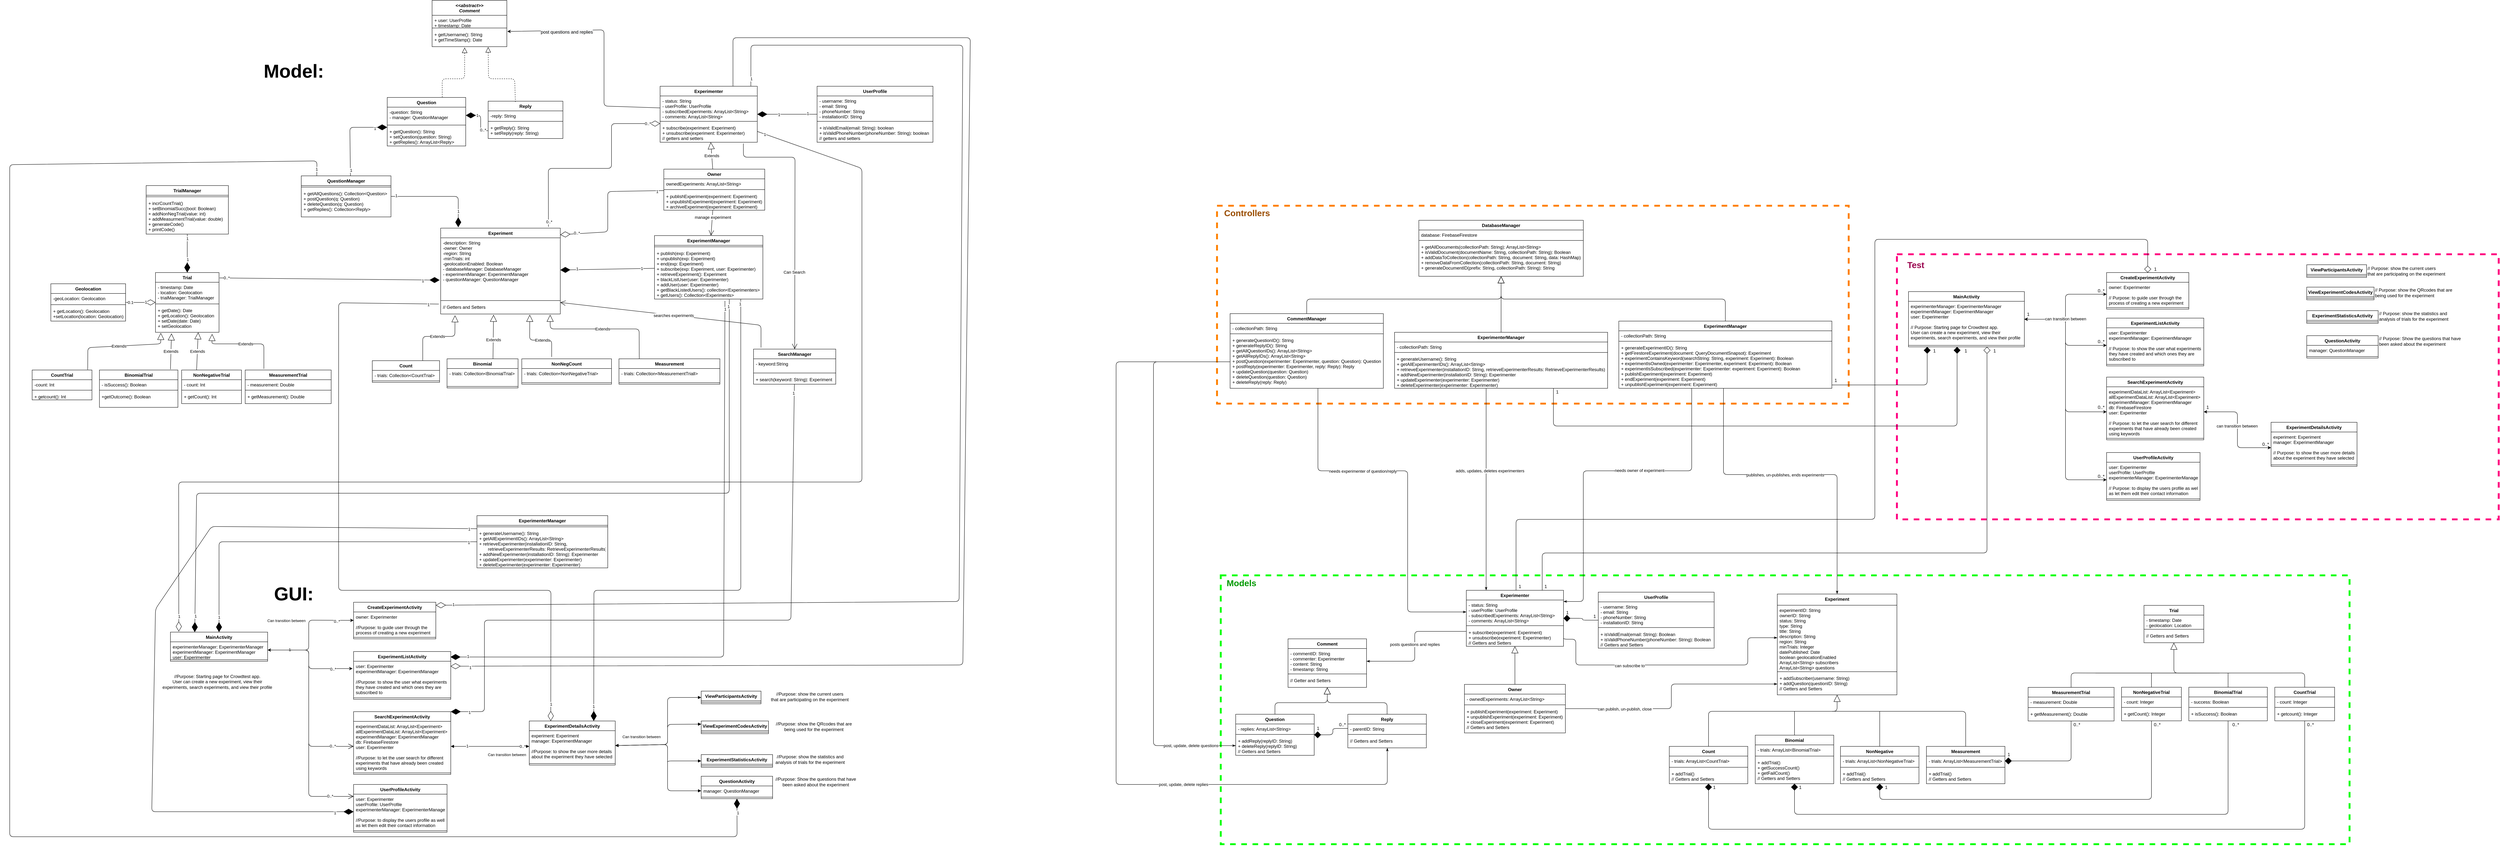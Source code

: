 <mxfile version="14.4.9" type="github">
  <diagram id="rsgUYqqYD4AogLCx72Eq" name="Page-1">
    <mxGraphModel dx="3560" dy="1973" grid="1" gridSize="10" guides="1" tooltips="1" connect="1" arrows="1" fold="1" page="1" pageScale="1" pageWidth="827" pageHeight="1169" math="0" shadow="0">
      <root>
        <mxCell id="0" />
        <mxCell id="1" parent="0" />
        <mxCell id="Z6YJoc_P9l3Sfv1ZH5nd-350" value="" style="rounded=0;whiteSpace=wrap;html=1;dashed=1;strokeWidth=5;fillColor=none;strokeColor=#FF0080;" parent="1" vertex="1">
          <mxGeometry x="5479" y="1830" width="1610" height="710" as="geometry" />
        </mxCell>
        <mxCell id="Z6YJoc_P9l3Sfv1ZH5nd-1" value="" style="rounded=0;whiteSpace=wrap;html=1;dashed=1;strokeWidth=5;fillColor=none;strokeColor=#FF8000;" parent="1" vertex="1">
          <mxGeometry x="3660" y="1700" width="1690" height="530" as="geometry" />
        </mxCell>
        <mxCell id="Z6YJoc_P9l3Sfv1ZH5nd-2" value="" style="rounded=0;whiteSpace=wrap;html=1;dashed=1;strokeWidth=5;fillColor=none;strokeColor=#00FF00;" parent="1" vertex="1">
          <mxGeometry x="3670" y="2690" width="3020" height="720" as="geometry" />
        </mxCell>
        <mxCell id="Z6YJoc_P9l3Sfv1ZH5nd-217" style="edgeStyle=orthogonalEdgeStyle;rounded=1;orthogonalLoop=1;jettySize=auto;html=1;entryX=0;entryY=0.5;entryDx=0;entryDy=0;startArrow=diamond;startFill=1;startSize=16;endArrow=none;endFill=0;endSize=16;targetPerimeterSpacing=16;" parent="1" source="Z6YJoc_P9l3Sfv1ZH5nd-219" target="Z6YJoc_P9l3Sfv1ZH5nd-246" edge="1">
          <mxGeometry relative="1" as="geometry" />
        </mxCell>
        <mxCell id="Z6YJoc_P9l3Sfv1ZH5nd-218" value="" style="edgeStyle=orthogonalEdgeStyle;rounded=1;orthogonalLoop=1;jettySize=auto;html=1;startArrow=none;startFill=0;startSize=16;endArrow=block;endFill=0;endSize=16;targetPerimeterSpacing=16;entryX=0.5;entryY=1;entryDx=0;entryDy=0;entryPerimeter=0;" parent="1" source="Z6YJoc_P9l3Sfv1ZH5nd-219" target="Z6YJoc_P9l3Sfv1ZH5nd-299" edge="1">
          <mxGeometry relative="1" as="geometry" />
        </mxCell>
        <mxCell id="Z6YJoc_P9l3Sfv1ZH5nd-219" value="Question" style="swimlane;fontStyle=1;align=center;verticalAlign=top;childLayout=stackLayout;horizontal=1;startSize=26;horizontalStack=0;resizeParent=1;resizeParentMax=0;resizeLast=0;collapsible=1;marginBottom=0;" parent="1" vertex="1">
          <mxGeometry x="3710" y="3062" width="210" height="110" as="geometry" />
        </mxCell>
        <mxCell id="Z6YJoc_P9l3Sfv1ZH5nd-220" value="- replies: ArrayList&lt;String&gt;" style="text;strokeColor=none;fillColor=none;align=left;verticalAlign=top;spacingLeft=4;spacingRight=4;overflow=hidden;rotatable=0;points=[[0,0.5],[1,0.5]];portConstraint=eastwest;" parent="Z6YJoc_P9l3Sfv1ZH5nd-219" vertex="1">
          <mxGeometry y="26" width="210" height="24" as="geometry" />
        </mxCell>
        <mxCell id="Z6YJoc_P9l3Sfv1ZH5nd-221" value="" style="line;strokeWidth=1;fillColor=none;align=left;verticalAlign=middle;spacingTop=-1;spacingLeft=3;spacingRight=3;rotatable=0;labelPosition=right;points=[];portConstraint=eastwest;" parent="Z6YJoc_P9l3Sfv1ZH5nd-219" vertex="1">
          <mxGeometry y="50" width="210" height="8" as="geometry" />
        </mxCell>
        <mxCell id="Z6YJoc_P9l3Sfv1ZH5nd-222" value="+ addReply(replyID: String)&#xa;+ deleteReply(replyID: String)&#xa;// Getters and Setters" style="text;strokeColor=none;fillColor=none;align=left;verticalAlign=top;spacingLeft=4;spacingRight=4;overflow=hidden;rotatable=0;points=[[0,0.5],[1,0.5]];portConstraint=eastwest;" parent="Z6YJoc_P9l3Sfv1ZH5nd-219" vertex="1">
          <mxGeometry y="58" width="210" height="52" as="geometry" />
        </mxCell>
        <mxCell id="Z6YJoc_P9l3Sfv1ZH5nd-223" value="" style="group" parent="1" vertex="1" connectable="0">
          <mxGeometry x="4322" y="2982" width="270" height="136" as="geometry" />
        </mxCell>
        <mxCell id="Z6YJoc_P9l3Sfv1ZH5nd-224" value="Owner" style="swimlane;fontStyle=1;align=center;verticalAlign=top;childLayout=stackLayout;horizontal=1;startSize=26;horizontalStack=0;resizeParent=1;resizeParentMax=0;resizeLast=0;collapsible=1;marginBottom=0;" parent="Z6YJoc_P9l3Sfv1ZH5nd-223" vertex="1">
          <mxGeometry width="270" height="130.004" as="geometry" />
        </mxCell>
        <mxCell id="Z6YJoc_P9l3Sfv1ZH5nd-225" value="- ownedExperiments: ArrayList&lt;String&gt;" style="text;strokeColor=none;fillColor=none;align=left;verticalAlign=top;spacingLeft=4;spacingRight=4;overflow=hidden;rotatable=0;points=[[0,0.5],[1,0.5]];portConstraint=eastwest;" parent="Z6YJoc_P9l3Sfv1ZH5nd-224" vertex="1">
          <mxGeometry y="26" width="270" height="24" as="geometry" />
        </mxCell>
        <mxCell id="Z6YJoc_P9l3Sfv1ZH5nd-226" value="" style="line;strokeWidth=1;fillColor=none;align=left;verticalAlign=middle;spacingTop=-1;spacingLeft=3;spacingRight=3;rotatable=0;labelPosition=right;points=[];portConstraint=eastwest;" parent="Z6YJoc_P9l3Sfv1ZH5nd-224" vertex="1">
          <mxGeometry y="50" width="270" height="9.544" as="geometry" />
        </mxCell>
        <mxCell id="Z6YJoc_P9l3Sfv1ZH5nd-227" value="+ publishExperiment(experiment: Experiment)&#xa;+ unpublishExperiment(experiment: Experiment)&#xa;+ closeExperiment(experiment: Experiment)&#xa;// Getters and Setters" style="text;strokeColor=none;fillColor=none;align=left;verticalAlign=top;spacingLeft=4;spacingRight=4;overflow=hidden;rotatable=0;points=[[0,0.5],[1,0.5]];portConstraint=eastwest;" parent="Z6YJoc_P9l3Sfv1ZH5nd-224" vertex="1">
          <mxGeometry y="59.544" width="270" height="70.46" as="geometry" />
        </mxCell>
        <mxCell id="Z6YJoc_P9l3Sfv1ZH5nd-228" value="MeasurementTrial" style="swimlane;fontStyle=1;align=center;verticalAlign=top;childLayout=stackLayout;horizontal=1;startSize=26;horizontalStack=0;resizeParent=1;resizeParentMax=0;resizeLast=0;collapsible=1;marginBottom=0;" parent="1" vertex="1">
          <mxGeometry x="5830" y="2990" width="230" height="90" as="geometry" />
        </mxCell>
        <mxCell id="Z6YJoc_P9l3Sfv1ZH5nd-229" value="- measurement: Double" style="text;strokeColor=none;fillColor=none;align=left;verticalAlign=top;spacingLeft=4;spacingRight=4;overflow=hidden;rotatable=0;points=[[0,0.5],[1,0.5]];portConstraint=eastwest;" parent="Z6YJoc_P9l3Sfv1ZH5nd-228" vertex="1">
          <mxGeometry y="26" width="230" height="24" as="geometry" />
        </mxCell>
        <mxCell id="Z6YJoc_P9l3Sfv1ZH5nd-230" value="" style="line;strokeWidth=1;fillColor=none;align=left;verticalAlign=middle;spacingTop=-1;spacingLeft=3;spacingRight=3;rotatable=0;labelPosition=right;points=[];portConstraint=eastwest;" parent="Z6YJoc_P9l3Sfv1ZH5nd-228" vertex="1">
          <mxGeometry y="50" width="230" height="8" as="geometry" />
        </mxCell>
        <mxCell id="Z6YJoc_P9l3Sfv1ZH5nd-231" value="+ getMeasurement(): Double" style="text;strokeColor=none;fillColor=none;align=left;verticalAlign=top;spacingLeft=4;spacingRight=4;overflow=hidden;rotatable=0;points=[[0,0.5],[1,0.5]];portConstraint=eastwest;" parent="Z6YJoc_P9l3Sfv1ZH5nd-228" vertex="1">
          <mxGeometry y="58" width="230" height="32" as="geometry" />
        </mxCell>
        <mxCell id="Z6YJoc_P9l3Sfv1ZH5nd-232" value="NonNegativeTrial" style="swimlane;fontStyle=1;align=center;verticalAlign=top;childLayout=stackLayout;horizontal=1;startSize=26;horizontalStack=0;resizeParent=1;resizeParentMax=0;resizeLast=0;collapsible=1;marginBottom=0;" parent="1" vertex="1">
          <mxGeometry x="6080" y="2989.58" width="160" height="90" as="geometry" />
        </mxCell>
        <mxCell id="Z6YJoc_P9l3Sfv1ZH5nd-233" value="- count: Integer" style="text;strokeColor=none;fillColor=none;align=left;verticalAlign=top;spacingLeft=4;spacingRight=4;overflow=hidden;rotatable=0;points=[[0,0.5],[1,0.5]];portConstraint=eastwest;" parent="Z6YJoc_P9l3Sfv1ZH5nd-232" vertex="1">
          <mxGeometry y="26" width="160" height="24" as="geometry" />
        </mxCell>
        <mxCell id="Z6YJoc_P9l3Sfv1ZH5nd-234" value="" style="line;strokeWidth=1;fillColor=none;align=left;verticalAlign=middle;spacingTop=-1;spacingLeft=3;spacingRight=3;rotatable=0;labelPosition=right;points=[];portConstraint=eastwest;" parent="Z6YJoc_P9l3Sfv1ZH5nd-232" vertex="1">
          <mxGeometry y="50" width="160" height="8" as="geometry" />
        </mxCell>
        <mxCell id="Z6YJoc_P9l3Sfv1ZH5nd-235" value="+ getCount(): Integer" style="text;strokeColor=none;fillColor=none;align=left;verticalAlign=top;spacingLeft=4;spacingRight=4;overflow=hidden;rotatable=0;points=[[0,0.5],[1,0.5]];portConstraint=eastwest;" parent="Z6YJoc_P9l3Sfv1ZH5nd-232" vertex="1">
          <mxGeometry y="58" width="160" height="32" as="geometry" />
        </mxCell>
        <mxCell id="Z6YJoc_P9l3Sfv1ZH5nd-236" value="BinomialTrial" style="swimlane;fontStyle=1;align=center;verticalAlign=top;childLayout=stackLayout;horizontal=1;startSize=26;horizontalStack=0;resizeParent=1;resizeParentMax=0;resizeLast=0;collapsible=1;marginBottom=0;" parent="1" vertex="1">
          <mxGeometry x="6260" y="2989.58" width="210" height="90" as="geometry" />
        </mxCell>
        <mxCell id="Z6YJoc_P9l3Sfv1ZH5nd-237" value="- success: Boolean" style="text;strokeColor=none;fillColor=none;align=left;verticalAlign=top;spacingLeft=4;spacingRight=4;overflow=hidden;rotatable=0;points=[[0,0.5],[1,0.5]];portConstraint=eastwest;" parent="Z6YJoc_P9l3Sfv1ZH5nd-236" vertex="1">
          <mxGeometry y="26" width="210" height="24" as="geometry" />
        </mxCell>
        <mxCell id="Z6YJoc_P9l3Sfv1ZH5nd-238" value="" style="line;strokeWidth=1;fillColor=none;align=left;verticalAlign=middle;spacingTop=-1;spacingLeft=3;spacingRight=3;rotatable=0;labelPosition=right;points=[];portConstraint=eastwest;" parent="Z6YJoc_P9l3Sfv1ZH5nd-236" vertex="1">
          <mxGeometry y="50" width="210" height="8" as="geometry" />
        </mxCell>
        <mxCell id="Z6YJoc_P9l3Sfv1ZH5nd-239" value="+ isSuccess(): Boolean" style="text;strokeColor=none;fillColor=none;align=left;verticalAlign=top;spacingLeft=4;spacingRight=4;overflow=hidden;rotatable=0;points=[[0,0.5],[1,0.5]];portConstraint=eastwest;" parent="Z6YJoc_P9l3Sfv1ZH5nd-236" vertex="1">
          <mxGeometry y="58" width="210" height="32" as="geometry" />
        </mxCell>
        <mxCell id="Z6YJoc_P9l3Sfv1ZH5nd-240" value="CountTrial" style="swimlane;fontStyle=1;align=center;verticalAlign=top;childLayout=stackLayout;horizontal=1;startSize=26;horizontalStack=0;resizeParent=1;resizeParentMax=0;resizeLast=0;collapsible=1;marginBottom=0;" parent="1" vertex="1">
          <mxGeometry x="6490" y="2989.58" width="160" height="90" as="geometry" />
        </mxCell>
        <mxCell id="Z6YJoc_P9l3Sfv1ZH5nd-241" value="- count: Integer" style="text;strokeColor=none;fillColor=none;align=left;verticalAlign=top;spacingLeft=4;spacingRight=4;overflow=hidden;rotatable=0;points=[[0,0.5],[1,0.5]];portConstraint=eastwest;" parent="Z6YJoc_P9l3Sfv1ZH5nd-240" vertex="1">
          <mxGeometry y="26" width="160" height="24" as="geometry" />
        </mxCell>
        <mxCell id="Z6YJoc_P9l3Sfv1ZH5nd-242" value="" style="line;strokeWidth=1;fillColor=none;align=left;verticalAlign=middle;spacingTop=-1;spacingLeft=3;spacingRight=3;rotatable=0;labelPosition=right;points=[];portConstraint=eastwest;" parent="Z6YJoc_P9l3Sfv1ZH5nd-240" vertex="1">
          <mxGeometry y="50" width="160" height="8" as="geometry" />
        </mxCell>
        <mxCell id="Z6YJoc_P9l3Sfv1ZH5nd-243" value="+ getcount(): Integer" style="text;strokeColor=none;fillColor=none;align=left;verticalAlign=top;spacingLeft=4;spacingRight=4;overflow=hidden;rotatable=0;points=[[0,0.5],[1,0.5]];portConstraint=eastwest;" parent="Z6YJoc_P9l3Sfv1ZH5nd-240" vertex="1">
          <mxGeometry y="58" width="160" height="32" as="geometry" />
        </mxCell>
        <mxCell id="Z6YJoc_P9l3Sfv1ZH5nd-244" style="edgeStyle=orthogonalEdgeStyle;rounded=1;orthogonalLoop=1;jettySize=auto;html=1;entryX=0.5;entryY=1;entryDx=0;entryDy=0;startArrow=none;startFill=0;startSize=16;endArrow=block;endFill=0;endSize=16;targetPerimeterSpacing=16;" parent="1" source="Z6YJoc_P9l3Sfv1ZH5nd-245" target="Z6YJoc_P9l3Sfv1ZH5nd-296" edge="1">
          <mxGeometry relative="1" as="geometry" />
        </mxCell>
        <mxCell id="Z6YJoc_P9l3Sfv1ZH5nd-245" value="Reply" style="swimlane;fontStyle=1;align=center;verticalAlign=top;childLayout=stackLayout;horizontal=1;startSize=26;horizontalStack=0;resizeParent=1;resizeParentMax=0;resizeLast=0;collapsible=1;marginBottom=0;" parent="1" vertex="1">
          <mxGeometry x="4010" y="3062" width="210" height="90" as="geometry" />
        </mxCell>
        <mxCell id="Z6YJoc_P9l3Sfv1ZH5nd-246" value="- parentID: String" style="text;strokeColor=none;fillColor=none;align=left;verticalAlign=top;spacingLeft=4;spacingRight=4;overflow=hidden;rotatable=0;points=[[0,0.5],[1,0.5]];portConstraint=eastwest;" parent="Z6YJoc_P9l3Sfv1ZH5nd-245" vertex="1">
          <mxGeometry y="26" width="210" height="24" as="geometry" />
        </mxCell>
        <mxCell id="Z6YJoc_P9l3Sfv1ZH5nd-247" value="" style="line;strokeWidth=1;fillColor=none;align=left;verticalAlign=middle;spacingTop=-1;spacingLeft=3;spacingRight=3;rotatable=0;labelPosition=right;points=[];portConstraint=eastwest;" parent="Z6YJoc_P9l3Sfv1ZH5nd-245" vertex="1">
          <mxGeometry y="50" width="210" height="8" as="geometry" />
        </mxCell>
        <mxCell id="Z6YJoc_P9l3Sfv1ZH5nd-248" value="// Getters and Setters" style="text;strokeColor=none;fillColor=none;align=left;verticalAlign=top;spacingLeft=4;spacingRight=4;overflow=hidden;rotatable=0;points=[[0,0.5],[1,0.5]];portConstraint=eastwest;" parent="Z6YJoc_P9l3Sfv1ZH5nd-245" vertex="1">
          <mxGeometry y="58" width="210" height="32" as="geometry" />
        </mxCell>
        <mxCell id="Z6YJoc_P9l3Sfv1ZH5nd-249" value="" style="edgeStyle=orthogonalEdgeStyle;rounded=1;orthogonalLoop=1;jettySize=auto;html=1;startArrow=none;startFill=0;startSize=16;endArrow=block;endFill=0;endSize=16;targetPerimeterSpacing=16;entryX=0.5;entryY=1;entryDx=0;entryDy=0;exitX=0.5;exitY=0;exitDx=0;exitDy=0;" parent="1" source="Z6YJoc_P9l3Sfv1ZH5nd-254" target="Z6YJoc_P9l3Sfv1ZH5nd-300" edge="1">
          <mxGeometry relative="1" as="geometry">
            <Array as="points">
              <mxPoint x="3900" y="1950" />
              <mxPoint x="4420" y="1950" />
            </Array>
          </mxGeometry>
        </mxCell>
        <mxCell id="Z6YJoc_P9l3Sfv1ZH5nd-250" style="edgeStyle=orthogonalEdgeStyle;rounded=1;orthogonalLoop=1;jettySize=auto;html=1;startArrow=none;startFill=0;startSize=6;endArrow=classicThin;endFill=1;endSize=6;targetPerimeterSpacing=0;exitX=0;exitY=0.5;exitDx=0;exitDy=0;entryX=0;entryY=0.5;entryDx=0;entryDy=0;" parent="1" source="Z6YJoc_P9l3Sfv1ZH5nd-257" target="Z6YJoc_P9l3Sfv1ZH5nd-222" edge="1">
          <mxGeometry relative="1" as="geometry">
            <mxPoint x="3540" y="2421" as="sourcePoint" />
            <mxPoint x="3710" y="3120" as="targetPoint" />
            <Array as="points">
              <mxPoint x="3490" y="2118" />
              <mxPoint x="3490" y="3146" />
            </Array>
          </mxGeometry>
        </mxCell>
        <mxCell id="Z6YJoc_P9l3Sfv1ZH5nd-251" value="post, update, delete questions" style="edgeLabel;html=1;align=center;verticalAlign=middle;resizable=0;points=[];" parent="Z6YJoc_P9l3Sfv1ZH5nd-250" vertex="1" connectable="0">
          <mxGeometry x="0.617" y="-2" relative="1" as="geometry">
            <mxPoint x="101.94" y="58" as="offset" />
          </mxGeometry>
        </mxCell>
        <mxCell id="Z6YJoc_P9l3Sfv1ZH5nd-252" style="edgeStyle=orthogonalEdgeStyle;rounded=1;orthogonalLoop=1;jettySize=auto;html=1;entryX=0;entryY=0.5;entryDx=0;entryDy=0;startArrow=none;startFill=0;startSize=6;endArrow=classicThin;endFill=1;endSize=6;targetPerimeterSpacing=0;" parent="1" source="Z6YJoc_P9l3Sfv1ZH5nd-254" target="Z6YJoc_P9l3Sfv1ZH5nd-289" edge="1">
          <mxGeometry relative="1" as="geometry">
            <Array as="points">
              <mxPoint x="3930" y="2410" />
              <mxPoint x="4170" y="2410" />
              <mxPoint x="4170" y="2788" />
            </Array>
          </mxGeometry>
        </mxCell>
        <mxCell id="Z6YJoc_P9l3Sfv1ZH5nd-253" value="needs experimenter of question/reply" style="edgeLabel;html=1;align=center;verticalAlign=middle;resizable=0;points=[];" parent="Z6YJoc_P9l3Sfv1ZH5nd-252" vertex="1" connectable="0">
          <mxGeometry x="-0.005" relative="1" as="geometry">
            <mxPoint x="-120.0" y="-34" as="offset" />
          </mxGeometry>
        </mxCell>
        <mxCell id="Z6YJoc_P9l3Sfv1ZH5nd-254" value="CommentManager" style="swimlane;fontStyle=1;align=center;verticalAlign=top;childLayout=stackLayout;horizontal=1;startSize=26;horizontalStack=0;resizeParent=1;resizeParentMax=0;resizeLast=0;collapsible=1;marginBottom=0;" parent="1" vertex="1">
          <mxGeometry x="3695" y="1989" width="410" height="200" as="geometry" />
        </mxCell>
        <mxCell id="Z6YJoc_P9l3Sfv1ZH5nd-255" value="- collectionPath: String" style="text;strokeColor=none;fillColor=none;align=left;verticalAlign=top;spacingLeft=4;spacingRight=4;overflow=hidden;rotatable=0;points=[[0,0.5],[1,0.5]];portConstraint=eastwest;" parent="Z6YJoc_P9l3Sfv1ZH5nd-254" vertex="1">
          <mxGeometry y="26" width="410" height="24" as="geometry" />
        </mxCell>
        <mxCell id="Z6YJoc_P9l3Sfv1ZH5nd-256" value="" style="line;strokeWidth=1;fillColor=none;align=left;verticalAlign=middle;spacingTop=-1;spacingLeft=3;spacingRight=3;rotatable=0;labelPosition=right;points=[];portConstraint=eastwest;" parent="Z6YJoc_P9l3Sfv1ZH5nd-254" vertex="1">
          <mxGeometry y="50" width="410" height="8" as="geometry" />
        </mxCell>
        <mxCell id="Z6YJoc_P9l3Sfv1ZH5nd-257" value="+ generateQuestionID(): String&#xa;+ generateReplyID(): String&#xa;+ getAllQuestionIDs(): ArrayList&lt;String&gt;&#xa;+ getAllReplyIDs(): ArrayList&lt;String&gt;&#xa;+ postQuestion(experimenter: Experimenter, question: Question): Question&#xa;+ postReply(experimenter: Experimenter, reply: Reply): Reply&#xa;+ updateQuestion(question: Question)&#xa;+ deleteQuestion(question: Question)&#xa;+ deleteReply(reply: Reply)" style="text;strokeColor=none;fillColor=none;align=left;verticalAlign=top;spacingLeft=4;spacingRight=4;overflow=hidden;rotatable=0;points=[[0,0.5],[1,0.5]];portConstraint=eastwest;" parent="Z6YJoc_P9l3Sfv1ZH5nd-254" vertex="1">
          <mxGeometry y="58" width="410" height="142" as="geometry" />
        </mxCell>
        <mxCell id="Z6YJoc_P9l3Sfv1ZH5nd-258" style="edgeStyle=orthogonalEdgeStyle;rounded=1;orthogonalLoop=1;jettySize=auto;html=1;entryX=0.5;entryY=1;entryDx=0;entryDy=0;startArrow=none;startFill=0;startSize=16;endArrow=block;endFill=0;endSize=16;targetPerimeterSpacing=16;exitX=0.5;exitY=0;exitDx=0;exitDy=0;" parent="1" source="Z6YJoc_P9l3Sfv1ZH5nd-263" target="Z6YJoc_P9l3Sfv1ZH5nd-300" edge="1">
          <mxGeometry relative="1" as="geometry">
            <Array as="points">
              <mxPoint x="5020" y="1950" />
              <mxPoint x="4420" y="1950" />
            </Array>
          </mxGeometry>
        </mxCell>
        <mxCell id="Z6YJoc_P9l3Sfv1ZH5nd-259" style="edgeStyle=orthogonalEdgeStyle;rounded=1;orthogonalLoop=1;jettySize=auto;html=1;entryX=0.5;entryY=0;entryDx=0;entryDy=0;startArrow=none;startFill=0;startSize=6;endArrow=classicThin;endFill=1;endSize=6;targetPerimeterSpacing=0;" parent="1" source="Z6YJoc_P9l3Sfv1ZH5nd-263" target="Z6YJoc_P9l3Sfv1ZH5nd-306" edge="1">
          <mxGeometry relative="1" as="geometry">
            <Array as="points">
              <mxPoint x="5015" y="2420" />
              <mxPoint x="5319" y="2420" />
            </Array>
          </mxGeometry>
        </mxCell>
        <mxCell id="Z6YJoc_P9l3Sfv1ZH5nd-260" value="publishes, un-publishes, ends experiments" style="edgeLabel;html=1;align=center;verticalAlign=middle;resizable=0;points=[];" parent="Z6YJoc_P9l3Sfv1ZH5nd-259" vertex="1" connectable="0">
          <mxGeometry x="0.447" y="1" relative="1" as="geometry">
            <mxPoint x="-140" y="-83" as="offset" />
          </mxGeometry>
        </mxCell>
        <mxCell id="Z6YJoc_P9l3Sfv1ZH5nd-261" style="edgeStyle=orthogonalEdgeStyle;rounded=1;orthogonalLoop=1;jettySize=auto;html=1;startArrow=none;startFill=0;startSize=6;endArrow=classicThin;endFill=1;endSize=6;targetPerimeterSpacing=0;" parent="1" source="Z6YJoc_P9l3Sfv1ZH5nd-263" target="Z6YJoc_P9l3Sfv1ZH5nd-289" edge="1">
          <mxGeometry relative="1" as="geometry">
            <Array as="points">
              <mxPoint x="4930" y="2410" />
              <mxPoint x="4640" y="2410" />
              <mxPoint x="4640" y="2760" />
            </Array>
          </mxGeometry>
        </mxCell>
        <mxCell id="Z6YJoc_P9l3Sfv1ZH5nd-262" value="needs owner of experiment" style="edgeLabel;html=1;align=center;verticalAlign=middle;resizable=0;points=[];" parent="Z6YJoc_P9l3Sfv1ZH5nd-261" vertex="1" connectable="0">
          <mxGeometry x="-0.146" y="-2" relative="1" as="geometry">
            <mxPoint x="29" y="1" as="offset" />
          </mxGeometry>
        </mxCell>
        <mxCell id="Z6YJoc_P9l3Sfv1ZH5nd-263" value="ExperimentManager" style="swimlane;fontStyle=1;align=center;verticalAlign=top;childLayout=stackLayout;horizontal=1;startSize=26;horizontalStack=0;resizeParent=1;resizeParentMax=0;resizeLast=0;collapsible=1;marginBottom=0;" parent="1" vertex="1">
          <mxGeometry x="4735" y="2009" width="570" height="180" as="geometry" />
        </mxCell>
        <mxCell id="Z6YJoc_P9l3Sfv1ZH5nd-264" value="- collectionPath: String" style="text;strokeColor=none;fillColor=none;align=left;verticalAlign=top;spacingLeft=4;spacingRight=4;overflow=hidden;rotatable=0;points=[[0,0.5],[1,0.5]];portConstraint=eastwest;" parent="Z6YJoc_P9l3Sfv1ZH5nd-263" vertex="1">
          <mxGeometry y="26" width="570" height="24" as="geometry" />
        </mxCell>
        <mxCell id="Z6YJoc_P9l3Sfv1ZH5nd-265" value="" style="line;strokeWidth=1;fillColor=none;align=left;verticalAlign=middle;spacingTop=-1;spacingLeft=3;spacingRight=3;rotatable=0;labelPosition=right;points=[];portConstraint=eastwest;" parent="Z6YJoc_P9l3Sfv1ZH5nd-263" vertex="1">
          <mxGeometry y="50" width="570" height="8" as="geometry" />
        </mxCell>
        <mxCell id="Z6YJoc_P9l3Sfv1ZH5nd-266" value="+ generateExperimentID(): String&#xa;+ getFirestoreExperiment(document: QueryDocumentSnapsot): Experiment&#xa;+ experimentContainsKeyword(searchString: String, experiment: Experiment): Boolean&#xa;+ experimentIsOwned(experimenter: Experimenter, experiment: Experiment): Boolean&#xa;+ experimentIsSubscribed(experimenter: Experimenter: experiment: Experiment): Boolean&#xa;+ publishExperiment(experiment: Experiment)&#xa;+ endExperiment(experiment: Experiment)&#xa;+ unpublishExperiment(experiment: Experiment)" style="text;strokeColor=none;fillColor=none;align=left;verticalAlign=top;spacingLeft=4;spacingRight=4;overflow=hidden;rotatable=0;points=[[0,0.5],[1,0.5]];portConstraint=eastwest;" parent="Z6YJoc_P9l3Sfv1ZH5nd-263" vertex="1">
          <mxGeometry y="58" width="570" height="122" as="geometry" />
        </mxCell>
        <mxCell id="Z6YJoc_P9l3Sfv1ZH5nd-267" style="edgeStyle=orthogonalEdgeStyle;rounded=1;orthogonalLoop=1;jettySize=auto;html=1;entryX=0.5;entryY=1;entryDx=0;entryDy=0;startArrow=none;startFill=0;startSize=16;endArrow=block;endFill=0;endSize=16;targetPerimeterSpacing=16;exitX=0.5;exitY=0;exitDx=0;exitDy=0;" parent="1" source="Z6YJoc_P9l3Sfv1ZH5nd-270" target="Z6YJoc_P9l3Sfv1ZH5nd-300" edge="1">
          <mxGeometry relative="1" as="geometry" />
        </mxCell>
        <mxCell id="Z6YJoc_P9l3Sfv1ZH5nd-268" style="edgeStyle=orthogonalEdgeStyle;rounded=1;orthogonalLoop=1;jettySize=auto;html=1;startArrow=none;startFill=0;startSize=6;endArrow=classicThin;endFill=1;endSize=6;targetPerimeterSpacing=0;" parent="1" source="Z6YJoc_P9l3Sfv1ZH5nd-270" target="Z6YJoc_P9l3Sfv1ZH5nd-288" edge="1">
          <mxGeometry relative="1" as="geometry">
            <Array as="points">
              <mxPoint x="4380" y="2650" />
              <mxPoint x="4380" y="2650" />
            </Array>
          </mxGeometry>
        </mxCell>
        <mxCell id="Z6YJoc_P9l3Sfv1ZH5nd-269" value="adds, updates, deletes experimenters" style="edgeLabel;html=1;align=center;verticalAlign=middle;resizable=0;points=[];" parent="Z6YJoc_P9l3Sfv1ZH5nd-268" vertex="1" connectable="0">
          <mxGeometry x="-0.003" y="-1" relative="1" as="geometry">
            <mxPoint x="11.0" y="-49" as="offset" />
          </mxGeometry>
        </mxCell>
        <mxCell id="Z6YJoc_P9l3Sfv1ZH5nd-270" value="ExperimenterManager" style="swimlane;fontStyle=1;align=center;verticalAlign=top;childLayout=stackLayout;horizontal=1;startSize=26;horizontalStack=0;resizeParent=1;resizeParentMax=0;resizeLast=0;collapsible=1;marginBottom=0;" parent="1" vertex="1">
          <mxGeometry x="4135" y="2039" width="570" height="150" as="geometry" />
        </mxCell>
        <mxCell id="Z6YJoc_P9l3Sfv1ZH5nd-271" value="- collectionPath: String" style="text;strokeColor=none;fillColor=none;align=left;verticalAlign=top;spacingLeft=4;spacingRight=4;overflow=hidden;rotatable=0;points=[[0,0.5],[1,0.5]];portConstraint=eastwest;" parent="Z6YJoc_P9l3Sfv1ZH5nd-270" vertex="1">
          <mxGeometry y="26" width="570" height="24" as="geometry" />
        </mxCell>
        <mxCell id="Z6YJoc_P9l3Sfv1ZH5nd-272" value="" style="line;strokeWidth=1;fillColor=none;align=left;verticalAlign=middle;spacingTop=-1;spacingLeft=3;spacingRight=3;rotatable=0;labelPosition=right;points=[];portConstraint=eastwest;" parent="Z6YJoc_P9l3Sfv1ZH5nd-270" vertex="1">
          <mxGeometry y="50" width="570" height="8" as="geometry" />
        </mxCell>
        <mxCell id="Z6YJoc_P9l3Sfv1ZH5nd-273" value="+ generateUsername(): String&#xa;+ getAllExperimenterIDs(): ArrayList&lt;String&gt;&#xa;+ retrieveExperimenter(installationID: String, retrieveExperimenterResults: RetrieveExperimenterResults)&#xa;+ addNewExperimenter(installationID: String): Experimenter&#xa;+ updateExperimenter(experimenter: Experimenter)&#xa;+ deleteExperimenter(experimenter: Experimenter)" style="text;strokeColor=none;fillColor=none;align=left;verticalAlign=top;spacingLeft=4;spacingRight=4;overflow=hidden;rotatable=0;points=[[0,0.5],[1,0.5]];portConstraint=eastwest;" parent="Z6YJoc_P9l3Sfv1ZH5nd-270" vertex="1">
          <mxGeometry y="58" width="570" height="92" as="geometry" />
        </mxCell>
        <mxCell id="Z6YJoc_P9l3Sfv1ZH5nd-274" value="" style="endArrow=block;endSize=16;endFill=0;html=1;exitX=0.5;exitY=0;exitDx=0;exitDy=0;entryX=0.5;entryY=1;entryDx=0;entryDy=0;" parent="1" source="Z6YJoc_P9l3Sfv1ZH5nd-240" target="Z6YJoc_P9l3Sfv1ZH5nd-275" edge="1">
          <mxGeometry width="160" relative="1" as="geometry">
            <mxPoint x="5830" y="3029.58" as="sourcePoint" />
            <mxPoint x="6210" y="2921.58" as="targetPoint" />
            <Array as="points">
              <mxPoint x="6570" y="2951.42" />
              <mxPoint x="6220" y="2951.58" />
            </Array>
          </mxGeometry>
        </mxCell>
        <mxCell id="Z6YJoc_P9l3Sfv1ZH5nd-275" value="Trial" style="swimlane;fontStyle=1;align=center;verticalAlign=top;childLayout=stackLayout;horizontal=1;startSize=26;horizontalStack=0;resizeParent=1;resizeParentMax=0;resizeLast=0;collapsible=1;marginBottom=0;" parent="1" vertex="1">
          <mxGeometry x="6140" y="2770.42" width="160" height="100" as="geometry" />
        </mxCell>
        <mxCell id="Z6YJoc_P9l3Sfv1ZH5nd-276" value="- timestamp: Date&#xa;- geolocation: Location" style="text;strokeColor=none;fillColor=none;align=left;verticalAlign=top;spacingLeft=4;spacingRight=4;overflow=hidden;rotatable=0;points=[[0,0.5],[1,0.5]];portConstraint=eastwest;" parent="Z6YJoc_P9l3Sfv1ZH5nd-275" vertex="1">
          <mxGeometry y="26" width="160" height="34" as="geometry" />
        </mxCell>
        <mxCell id="Z6YJoc_P9l3Sfv1ZH5nd-277" value="" style="line;strokeWidth=1;fillColor=none;align=left;verticalAlign=middle;spacingTop=-1;spacingLeft=3;spacingRight=3;rotatable=0;labelPosition=right;points=[];portConstraint=eastwest;" parent="Z6YJoc_P9l3Sfv1ZH5nd-275" vertex="1">
          <mxGeometry y="60" width="160" height="8" as="geometry" />
        </mxCell>
        <mxCell id="Z6YJoc_P9l3Sfv1ZH5nd-278" value="// Getters and Setters" style="text;strokeColor=none;fillColor=none;align=left;verticalAlign=top;spacingLeft=4;spacingRight=4;overflow=hidden;rotatable=0;points=[[0,0.5],[1,0.5]];portConstraint=eastwest;" parent="Z6YJoc_P9l3Sfv1ZH5nd-275" vertex="1">
          <mxGeometry y="68" width="160" height="32" as="geometry" />
        </mxCell>
        <mxCell id="Z6YJoc_P9l3Sfv1ZH5nd-279" value="" style="endArrow=none;endSize=16;endFill=0;html=1;exitX=0.5;exitY=0;exitDx=0;exitDy=0;" parent="1" source="Z6YJoc_P9l3Sfv1ZH5nd-236" edge="1">
          <mxGeometry width="160" relative="1" as="geometry">
            <mxPoint x="6080" y="2971.58" as="sourcePoint" />
            <mxPoint x="6365" y="2951.42" as="targetPoint" />
            <Array as="points">
              <mxPoint x="6365" y="2951.42" />
            </Array>
          </mxGeometry>
        </mxCell>
        <mxCell id="Z6YJoc_P9l3Sfv1ZH5nd-280" value="" style="endArrow=none;endSize=16;endFill=0;html=1;exitX=0.5;exitY=0;exitDx=0;exitDy=0;" parent="1" source="Z6YJoc_P9l3Sfv1ZH5nd-228" edge="1">
          <mxGeometry width="160" relative="1" as="geometry">
            <mxPoint x="5955" y="2999.58" as="sourcePoint" />
            <mxPoint x="6010" y="2951.58" as="targetPoint" />
            <Array as="points">
              <mxPoint x="5945" y="2951.42" />
              <mxPoint x="6347" y="2951.58" />
              <mxPoint x="6080" y="2951.58" />
            </Array>
          </mxGeometry>
        </mxCell>
        <mxCell id="Z6YJoc_P9l3Sfv1ZH5nd-281" value="" style="endArrow=none;endSize=16;endFill=0;html=1;exitX=0.5;exitY=0;exitDx=0;exitDy=0;" parent="1" source="Z6YJoc_P9l3Sfv1ZH5nd-232" edge="1">
          <mxGeometry width="160" relative="1" as="geometry">
            <mxPoint x="5955" y="2999.58" as="sourcePoint" />
            <mxPoint x="6160" y="2951.42" as="targetPoint" />
            <Array as="points">
              <mxPoint x="6160" y="2971.42" />
            </Array>
          </mxGeometry>
        </mxCell>
        <mxCell id="Z6YJoc_P9l3Sfv1ZH5nd-282" value="" style="edgeStyle=orthogonalEdgeStyle;rounded=1;orthogonalLoop=1;jettySize=auto;html=1;endArrow=block;endFill=0;endSize=16;" parent="1" source="Z6YJoc_P9l3Sfv1ZH5nd-224" target="Z6YJoc_P9l3Sfv1ZH5nd-288" edge="1">
          <mxGeometry relative="1" as="geometry" />
        </mxCell>
        <mxCell id="Z6YJoc_P9l3Sfv1ZH5nd-283" value="" style="edgeStyle=orthogonalEdgeStyle;rounded=1;orthogonalLoop=1;jettySize=auto;html=1;endArrow=none;endFill=0;endSize=16;startArrow=diamond;startFill=1;startSize=16;" parent="1" source="Z6YJoc_P9l3Sfv1ZH5nd-288" target="Z6YJoc_P9l3Sfv1ZH5nd-292" edge="1">
          <mxGeometry relative="1" as="geometry" />
        </mxCell>
        <mxCell id="Z6YJoc_P9l3Sfv1ZH5nd-284" style="edgeStyle=orthogonalEdgeStyle;rounded=1;orthogonalLoop=1;jettySize=auto;html=1;startArrow=none;startFill=0;startSize=6;endArrow=classicThin;endFill=1;endSize=6;targetPerimeterSpacing=0;" parent="1" source="Z6YJoc_P9l3Sfv1ZH5nd-288" target="Z6YJoc_P9l3Sfv1ZH5nd-297" edge="1">
          <mxGeometry relative="1" as="geometry">
            <Array as="points">
              <mxPoint x="4189" y="2840" />
              <mxPoint x="4189" y="2920" />
            </Array>
          </mxGeometry>
        </mxCell>
        <mxCell id="Z6YJoc_P9l3Sfv1ZH5nd-285" value="posts questions and replies" style="edgeLabel;html=1;align=center;verticalAlign=middle;resizable=0;points=[];" parent="Z6YJoc_P9l3Sfv1ZH5nd-284" vertex="1" connectable="0">
          <mxGeometry x="0.001" relative="1" as="geometry">
            <mxPoint y="-1.21" as="offset" />
          </mxGeometry>
        </mxCell>
        <mxCell id="Z6YJoc_P9l3Sfv1ZH5nd-286" style="edgeStyle=orthogonalEdgeStyle;rounded=1;orthogonalLoop=1;jettySize=auto;html=1;startArrow=none;startFill=0;startSize=6;endArrow=classicThin;endFill=1;endSize=6;targetPerimeterSpacing=0;exitX=1;exitY=0.5;exitDx=0;exitDy=0;entryX=0;entryY=0.5;entryDx=0;entryDy=0;" parent="1" source="Z6YJoc_P9l3Sfv1ZH5nd-291" target="Z6YJoc_P9l3Sfv1ZH5nd-307" edge="1">
          <mxGeometry relative="1" as="geometry">
            <Array as="points">
              <mxPoint x="4587" y="2861" />
              <mxPoint x="4620" y="2861" />
              <mxPoint x="4620" y="2930" />
              <mxPoint x="5080" y="2930" />
              <mxPoint x="5080" y="2857" />
            </Array>
          </mxGeometry>
        </mxCell>
        <mxCell id="Z6YJoc_P9l3Sfv1ZH5nd-287" value="can subscribe to" style="edgeLabel;html=1;align=center;verticalAlign=middle;resizable=0;points=[];" parent="Z6YJoc_P9l3Sfv1ZH5nd-286" vertex="1" connectable="0">
          <mxGeometry x="-0.15" relative="1" as="geometry">
            <mxPoint x="-54.33" y="1.97" as="offset" />
          </mxGeometry>
        </mxCell>
        <mxCell id="Z6YJoc_P9l3Sfv1ZH5nd-288" value="Experimenter" style="swimlane;fontStyle=1;align=center;verticalAlign=top;childLayout=stackLayout;horizontal=1;startSize=26;horizontalStack=0;resizeParent=1;resizeParentMax=0;resizeLast=0;collapsible=1;marginBottom=0;" parent="1" vertex="1">
          <mxGeometry x="4327" y="2730" width="260" height="150.004" as="geometry" />
        </mxCell>
        <mxCell id="Z6YJoc_P9l3Sfv1ZH5nd-289" value="- status: String&#xa;- userProfile: UserProfile&#xa;- subscribedExperiments: ArrayList&lt;String&gt;&#xa;- comments: ArrayList&lt;String&gt;" style="text;strokeColor=none;fillColor=none;align=left;verticalAlign=top;spacingLeft=4;spacingRight=4;overflow=hidden;rotatable=0;points=[[0,0.5],[1,0.5]];portConstraint=eastwest;" parent="Z6YJoc_P9l3Sfv1ZH5nd-288" vertex="1">
          <mxGeometry y="26" width="260" height="64" as="geometry" />
        </mxCell>
        <mxCell id="Z6YJoc_P9l3Sfv1ZH5nd-290" value="" style="line;strokeWidth=1;fillColor=none;align=left;verticalAlign=middle;spacingTop=-1;spacingLeft=3;spacingRight=3;rotatable=0;labelPosition=right;points=[];portConstraint=eastwest;" parent="Z6YJoc_P9l3Sfv1ZH5nd-288" vertex="1">
          <mxGeometry y="90" width="260" height="9.544" as="geometry" />
        </mxCell>
        <mxCell id="Z6YJoc_P9l3Sfv1ZH5nd-291" value="+ subscribe(experiment: Experiment)&#xa;+ unsubscribe(experiment: Experimenter)&#xa;// Getters and Setters" style="text;strokeColor=none;fillColor=none;align=left;verticalAlign=top;spacingLeft=4;spacingRight=4;overflow=hidden;rotatable=0;points=[[0,0.5],[1,0.5]];portConstraint=eastwest;" parent="Z6YJoc_P9l3Sfv1ZH5nd-288" vertex="1">
          <mxGeometry y="99.544" width="260" height="50.46" as="geometry" />
        </mxCell>
        <mxCell id="Z6YJoc_P9l3Sfv1ZH5nd-292" value="UserProfile" style="swimlane;fontStyle=1;align=center;verticalAlign=top;childLayout=stackLayout;horizontal=1;startSize=26;horizontalStack=0;resizeParent=1;resizeParentMax=0;resizeLast=0;collapsible=1;marginBottom=0;" parent="1" vertex="1">
          <mxGeometry x="4680" y="2735" width="310" height="150.004" as="geometry" />
        </mxCell>
        <mxCell id="Z6YJoc_P9l3Sfv1ZH5nd-293" value="- username: String&#xa;- email: String&#xa;- phoneNumber: String&#xa;- installationID: String" style="text;strokeColor=none;fillColor=none;align=left;verticalAlign=top;spacingLeft=4;spacingRight=4;overflow=hidden;rotatable=0;points=[[0,0.5],[1,0.5]];portConstraint=eastwest;" parent="Z6YJoc_P9l3Sfv1ZH5nd-292" vertex="1">
          <mxGeometry y="26" width="310" height="64" as="geometry" />
        </mxCell>
        <mxCell id="Z6YJoc_P9l3Sfv1ZH5nd-294" value="" style="line;strokeWidth=1;fillColor=none;align=left;verticalAlign=middle;spacingTop=-1;spacingLeft=3;spacingRight=3;rotatable=0;labelPosition=right;points=[];portConstraint=eastwest;" parent="Z6YJoc_P9l3Sfv1ZH5nd-292" vertex="1">
          <mxGeometry y="90" width="310" height="9.544" as="geometry" />
        </mxCell>
        <mxCell id="Z6YJoc_P9l3Sfv1ZH5nd-295" value="+ isValidEmail(email: String): Boolean&#xa;+ isValidPhoneNumber(phoneNumber: String): Boolean&#xa;// Getters and Setters" style="text;strokeColor=none;fillColor=none;align=left;verticalAlign=top;spacingLeft=4;spacingRight=4;overflow=hidden;rotatable=0;points=[[0,0.5],[1,0.5]];portConstraint=eastwest;" parent="Z6YJoc_P9l3Sfv1ZH5nd-292" vertex="1">
          <mxGeometry y="99.544" width="310" height="50.46" as="geometry" />
        </mxCell>
        <mxCell id="Z6YJoc_P9l3Sfv1ZH5nd-296" value="Comment" style="swimlane;fontStyle=1;align=center;verticalAlign=top;childLayout=stackLayout;horizontal=1;startSize=26;horizontalStack=0;resizeParent=1;resizeParentMax=0;resizeLast=0;collapsible=1;marginBottom=0;" parent="1" vertex="1">
          <mxGeometry x="3850" y="2860" width="210" height="130" as="geometry" />
        </mxCell>
        <mxCell id="Z6YJoc_P9l3Sfv1ZH5nd-297" value="- commentID: String&#xa;- commenter: Experimenter&#xa;- content: String&#xa;- timestamp: String" style="text;strokeColor=none;fillColor=none;align=left;verticalAlign=top;spacingLeft=4;spacingRight=4;overflow=hidden;rotatable=0;points=[[0,0.5],[1,0.5]];portConstraint=eastwest;" parent="Z6YJoc_P9l3Sfv1ZH5nd-296" vertex="1">
          <mxGeometry y="26" width="210" height="64" as="geometry" />
        </mxCell>
        <mxCell id="Z6YJoc_P9l3Sfv1ZH5nd-298" value="" style="line;strokeWidth=1;fillColor=none;align=left;verticalAlign=middle;spacingTop=-1;spacingLeft=3;spacingRight=3;rotatable=0;labelPosition=right;points=[];portConstraint=eastwest;" parent="Z6YJoc_P9l3Sfv1ZH5nd-296" vertex="1">
          <mxGeometry y="90" width="210" height="8" as="geometry" />
        </mxCell>
        <mxCell id="Z6YJoc_P9l3Sfv1ZH5nd-299" value="// Getter and Setters" style="text;strokeColor=none;fillColor=none;align=left;verticalAlign=top;spacingLeft=4;spacingRight=4;overflow=hidden;rotatable=0;points=[[0,0.5],[1,0.5]];portConstraint=eastwest;" parent="Z6YJoc_P9l3Sfv1ZH5nd-296" vertex="1">
          <mxGeometry y="98" width="210" height="32" as="geometry" />
        </mxCell>
        <mxCell id="Z6YJoc_P9l3Sfv1ZH5nd-300" value="DatabaseManager" style="swimlane;fontStyle=1;align=center;verticalAlign=top;childLayout=stackLayout;horizontal=1;startSize=26;horizontalStack=0;resizeParent=1;resizeParentMax=0;resizeLast=0;collapsible=1;marginBottom=0;" parent="1" vertex="1">
          <mxGeometry x="4200" y="1739" width="440" height="150" as="geometry" />
        </mxCell>
        <mxCell id="Z6YJoc_P9l3Sfv1ZH5nd-301" value="database: FirebaseFirestore" style="text;strokeColor=none;fillColor=none;align=left;verticalAlign=top;spacingLeft=4;spacingRight=4;overflow=hidden;rotatable=0;points=[[0,0.5],[1,0.5]];portConstraint=eastwest;" parent="Z6YJoc_P9l3Sfv1ZH5nd-300" vertex="1">
          <mxGeometry y="26" width="440" height="24" as="geometry" />
        </mxCell>
        <mxCell id="Z6YJoc_P9l3Sfv1ZH5nd-302" value="" style="line;strokeWidth=1;fillColor=none;align=left;verticalAlign=middle;spacingTop=-1;spacingLeft=3;spacingRight=3;rotatable=0;labelPosition=right;points=[];portConstraint=eastwest;" parent="Z6YJoc_P9l3Sfv1ZH5nd-300" vertex="1">
          <mxGeometry y="50" width="440" height="8" as="geometry" />
        </mxCell>
        <mxCell id="Z6YJoc_P9l3Sfv1ZH5nd-303" value="+ getAllDocuments(collectionPath: String): ArrayList&lt;String&gt;&#xa;+ isValidDocument(documentName: String, collectionPath: String): Boolean&#xa;+ addDataToCollection(collectionPath: String, document: String, data: HashMap)&#xa;+ removeDataFromCollection(collectionPath: String, document: String)&#xa;+ generateDocumentID(prefix: String, collectionPath: String): String" style="text;strokeColor=none;fillColor=none;align=left;verticalAlign=top;spacingLeft=4;spacingRight=4;overflow=hidden;rotatable=0;points=[[0,0.5],[1,0.5]];portConstraint=eastwest;" parent="Z6YJoc_P9l3Sfv1ZH5nd-300" vertex="1">
          <mxGeometry y="58" width="440" height="92" as="geometry" />
        </mxCell>
        <mxCell id="Z6YJoc_P9l3Sfv1ZH5nd-304" style="edgeStyle=orthogonalEdgeStyle;rounded=1;orthogonalLoop=1;jettySize=auto;html=1;startArrow=none;startFill=0;startSize=6;endArrow=classicThin;endFill=1;endSize=6;targetPerimeterSpacing=0;exitX=0;exitY=0.5;exitDx=0;exitDy=0;entryX=0.503;entryY=1;entryDx=0;entryDy=0;entryPerimeter=0;" parent="1" source="Z6YJoc_P9l3Sfv1ZH5nd-257" target="Z6YJoc_P9l3Sfv1ZH5nd-248" edge="1">
          <mxGeometry relative="1" as="geometry">
            <Array as="points">
              <mxPoint x="3390" y="2118" />
              <mxPoint x="3390" y="3250" />
              <mxPoint x="4116" y="3250" />
            </Array>
          </mxGeometry>
        </mxCell>
        <mxCell id="Z6YJoc_P9l3Sfv1ZH5nd-305" value="post, update, delete replies" style="edgeLabel;html=1;align=center;verticalAlign=middle;resizable=0;points=[];" parent="Z6YJoc_P9l3Sfv1ZH5nd-304" vertex="1" connectable="0">
          <mxGeometry x="0.329" y="1" relative="1" as="geometry">
            <mxPoint x="114.93" y="1" as="offset" />
          </mxGeometry>
        </mxCell>
        <mxCell id="Z6YJoc_P9l3Sfv1ZH5nd-306" value="Experiment" style="swimlane;fontStyle=1;align=center;verticalAlign=top;childLayout=stackLayout;horizontal=1;startSize=30;horizontalStack=0;resizeParent=1;resizeParentMax=0;resizeLast=0;collapsible=1;marginBottom=0;" parent="1" vertex="1">
          <mxGeometry x="5159" y="2740" width="320" height="270" as="geometry" />
        </mxCell>
        <mxCell id="Z6YJoc_P9l3Sfv1ZH5nd-307" value="experimentID: String&#xa;ownerID: String&#xa;status: String&#xa;type: String&#xa;title: String&#xa;description: String&#xa;region: String&#xa;minTrials: Integer&#xa;datePublished: Date&#xa;boolean geolocationEnabled&#xa;ArrayList&lt;String&gt; subscribers&#xa;ArrayList&lt;String&gt; questions" style="text;strokeColor=none;fillColor=none;align=left;verticalAlign=top;spacingLeft=4;spacingRight=4;overflow=hidden;rotatable=0;points=[[0,0.5],[1,0.5]];portConstraint=eastwest;" parent="Z6YJoc_P9l3Sfv1ZH5nd-306" vertex="1">
          <mxGeometry y="30" width="320" height="174" as="geometry" />
        </mxCell>
        <mxCell id="Z6YJoc_P9l3Sfv1ZH5nd-308" value="" style="line;strokeWidth=1;fillColor=none;align=left;verticalAlign=middle;spacingTop=-1;spacingLeft=3;spacingRight=3;rotatable=0;labelPosition=right;points=[];portConstraint=eastwest;" parent="Z6YJoc_P9l3Sfv1ZH5nd-306" vertex="1">
          <mxGeometry y="204" width="320" height="8" as="geometry" />
        </mxCell>
        <mxCell id="Z6YJoc_P9l3Sfv1ZH5nd-309" value="+ addSubscriber(username: String)&#xa;+ addQuestion(questionID: String)&#xa;// Getters and Setters" style="text;strokeColor=none;fillColor=none;align=left;verticalAlign=top;spacingLeft=4;spacingRight=4;overflow=hidden;rotatable=0;points=[[0,0.5],[1,0.5]];portConstraint=eastwest;" parent="Z6YJoc_P9l3Sfv1ZH5nd-306" vertex="1">
          <mxGeometry y="212" width="320" height="58" as="geometry" />
        </mxCell>
        <mxCell id="Z6YJoc_P9l3Sfv1ZH5nd-310" style="edgeStyle=orthogonalEdgeStyle;rounded=1;orthogonalLoop=1;jettySize=auto;html=1;startArrow=diamond;startFill=1;startSize=16;endArrow=none;endFill=0;endSize=16;targetPerimeterSpacing=0;" parent="1" source="Z6YJoc_P9l3Sfv1ZH5nd-311" target="Z6YJoc_P9l3Sfv1ZH5nd-240" edge="1">
          <mxGeometry relative="1" as="geometry">
            <Array as="points">
              <mxPoint x="4975" y="3370" />
              <mxPoint x="6570" y="3370" />
            </Array>
          </mxGeometry>
        </mxCell>
        <mxCell id="Z6YJoc_P9l3Sfv1ZH5nd-311" value="Count" style="swimlane;fontStyle=1;align=center;verticalAlign=top;childLayout=stackLayout;horizontal=1;startSize=26;horizontalStack=0;resizeParent=1;resizeParentMax=0;resizeLast=0;collapsible=1;marginBottom=0;" parent="1" vertex="1">
          <mxGeometry x="4870" y="3148" width="210" height="100" as="geometry" />
        </mxCell>
        <mxCell id="Z6YJoc_P9l3Sfv1ZH5nd-312" value="- trials: ArrayList&lt;CountTrial&gt;" style="text;strokeColor=none;fillColor=none;align=left;verticalAlign=top;spacingLeft=4;spacingRight=4;overflow=hidden;rotatable=0;points=[[0,0.5],[1,0.5]];portConstraint=eastwest;" parent="Z6YJoc_P9l3Sfv1ZH5nd-311" vertex="1">
          <mxGeometry y="26" width="210" height="26" as="geometry" />
        </mxCell>
        <mxCell id="Z6YJoc_P9l3Sfv1ZH5nd-313" value="" style="line;strokeWidth=1;fillColor=none;align=left;verticalAlign=middle;spacingTop=-1;spacingLeft=3;spacingRight=3;rotatable=0;labelPosition=right;points=[];portConstraint=eastwest;" parent="Z6YJoc_P9l3Sfv1ZH5nd-311" vertex="1">
          <mxGeometry y="52" width="210" height="8" as="geometry" />
        </mxCell>
        <mxCell id="Z6YJoc_P9l3Sfv1ZH5nd-314" value="+ addTrial()&#xa;// Getters and Setters" style="text;strokeColor=none;fillColor=none;align=left;verticalAlign=top;spacingLeft=4;spacingRight=4;overflow=hidden;rotatable=0;points=[[0,0.5],[1,0.5]];portConstraint=eastwest;" parent="Z6YJoc_P9l3Sfv1ZH5nd-311" vertex="1">
          <mxGeometry y="60" width="210" height="40" as="geometry" />
        </mxCell>
        <mxCell id="Z6YJoc_P9l3Sfv1ZH5nd-315" style="edgeStyle=orthogonalEdgeStyle;rounded=1;orthogonalLoop=1;jettySize=auto;html=1;startArrow=diamond;startFill=1;startSize=16;endArrow=none;endFill=0;endSize=16;targetPerimeterSpacing=0;" parent="1" source="Z6YJoc_P9l3Sfv1ZH5nd-316" target="Z6YJoc_P9l3Sfv1ZH5nd-236" edge="1">
          <mxGeometry relative="1" as="geometry">
            <Array as="points">
              <mxPoint x="5205" y="3330" />
              <mxPoint x="6365" y="3330" />
            </Array>
          </mxGeometry>
        </mxCell>
        <mxCell id="Z6YJoc_P9l3Sfv1ZH5nd-316" value="Binomial" style="swimlane;fontStyle=1;align=center;verticalAlign=top;childLayout=stackLayout;horizontal=1;startSize=26;horizontalStack=0;resizeParent=1;resizeParentMax=0;resizeLast=0;collapsible=1;marginBottom=0;" parent="1" vertex="1">
          <mxGeometry x="5100" y="3118" width="210" height="130" as="geometry" />
        </mxCell>
        <mxCell id="Z6YJoc_P9l3Sfv1ZH5nd-317" value="- trials: ArrayList&lt;BinomialTrial&gt;" style="text;strokeColor=none;fillColor=none;align=left;verticalAlign=top;spacingLeft=4;spacingRight=4;overflow=hidden;rotatable=0;points=[[0,0.5],[1,0.5]];portConstraint=eastwest;" parent="Z6YJoc_P9l3Sfv1ZH5nd-316" vertex="1">
          <mxGeometry y="26" width="210" height="26" as="geometry" />
        </mxCell>
        <mxCell id="Z6YJoc_P9l3Sfv1ZH5nd-318" value="" style="line;strokeWidth=1;fillColor=none;align=left;verticalAlign=middle;spacingTop=-1;spacingLeft=3;spacingRight=3;rotatable=0;labelPosition=right;points=[];portConstraint=eastwest;" parent="Z6YJoc_P9l3Sfv1ZH5nd-316" vertex="1">
          <mxGeometry y="52" width="210" height="8" as="geometry" />
        </mxCell>
        <mxCell id="Z6YJoc_P9l3Sfv1ZH5nd-319" value="+ addTrial()&#xa;+ getSuccessCount()&#xa;+ getFailCount()&#xa;// Getters and Setters" style="text;strokeColor=none;fillColor=none;align=left;verticalAlign=top;spacingLeft=4;spacingRight=4;overflow=hidden;rotatable=0;points=[[0,0.5],[1,0.5]];portConstraint=eastwest;" parent="Z6YJoc_P9l3Sfv1ZH5nd-316" vertex="1">
          <mxGeometry y="60" width="210" height="70" as="geometry" />
        </mxCell>
        <mxCell id="Z6YJoc_P9l3Sfv1ZH5nd-320" style="edgeStyle=orthogonalEdgeStyle;rounded=1;orthogonalLoop=1;jettySize=auto;html=1;startArrow=diamond;startFill=1;startSize=16;endArrow=none;endFill=0;endSize=16;targetPerimeterSpacing=0;" parent="1" source="Z6YJoc_P9l3Sfv1ZH5nd-321" target="Z6YJoc_P9l3Sfv1ZH5nd-235" edge="1">
          <mxGeometry relative="1" as="geometry">
            <Array as="points">
              <mxPoint x="5433" y="3290" />
              <mxPoint x="6160" y="3290" />
            </Array>
          </mxGeometry>
        </mxCell>
        <mxCell id="Z6YJoc_P9l3Sfv1ZH5nd-321" value="NonNegative" style="swimlane;fontStyle=1;align=center;verticalAlign=top;childLayout=stackLayout;horizontal=1;startSize=26;horizontalStack=0;resizeParent=1;resizeParentMax=0;resizeLast=0;collapsible=1;marginBottom=0;" parent="1" vertex="1">
          <mxGeometry x="5328" y="3148" width="210" height="100" as="geometry" />
        </mxCell>
        <mxCell id="Z6YJoc_P9l3Sfv1ZH5nd-322" value="- trials: ArrayList&lt;NonNegativeTrial&gt;" style="text;strokeColor=none;fillColor=none;align=left;verticalAlign=top;spacingLeft=4;spacingRight=4;overflow=hidden;rotatable=0;points=[[0,0.5],[1,0.5]];portConstraint=eastwest;" parent="Z6YJoc_P9l3Sfv1ZH5nd-321" vertex="1">
          <mxGeometry y="26" width="210" height="26" as="geometry" />
        </mxCell>
        <mxCell id="Z6YJoc_P9l3Sfv1ZH5nd-323" value="" style="line;strokeWidth=1;fillColor=none;align=left;verticalAlign=middle;spacingTop=-1;spacingLeft=3;spacingRight=3;rotatable=0;labelPosition=right;points=[];portConstraint=eastwest;" parent="Z6YJoc_P9l3Sfv1ZH5nd-321" vertex="1">
          <mxGeometry y="52" width="210" height="8" as="geometry" />
        </mxCell>
        <mxCell id="Z6YJoc_P9l3Sfv1ZH5nd-324" value="+ addTrial()&#xa;// Getters and Setters" style="text;strokeColor=none;fillColor=none;align=left;verticalAlign=top;spacingLeft=4;spacingRight=4;overflow=hidden;rotatable=0;points=[[0,0.5],[1,0.5]];portConstraint=eastwest;" parent="Z6YJoc_P9l3Sfv1ZH5nd-321" vertex="1">
          <mxGeometry y="60" width="210" height="40" as="geometry" />
        </mxCell>
        <mxCell id="Z6YJoc_P9l3Sfv1ZH5nd-325" style="edgeStyle=orthogonalEdgeStyle;rounded=1;orthogonalLoop=1;jettySize=auto;html=1;startArrow=diamond;startFill=1;startSize=16;endArrow=none;endFill=0;endSize=16;targetPerimeterSpacing=0;exitX=1;exitY=0.5;exitDx=0;exitDy=0;" parent="1" source="Z6YJoc_P9l3Sfv1ZH5nd-327" target="Z6YJoc_P9l3Sfv1ZH5nd-231" edge="1">
          <mxGeometry relative="1" as="geometry">
            <Array as="points">
              <mxPoint x="5945" y="3187" />
            </Array>
          </mxGeometry>
        </mxCell>
        <mxCell id="Z6YJoc_P9l3Sfv1ZH5nd-326" value="Measurement" style="swimlane;fontStyle=1;align=center;verticalAlign=top;childLayout=stackLayout;horizontal=1;startSize=26;horizontalStack=0;resizeParent=1;resizeParentMax=0;resizeLast=0;collapsible=1;marginBottom=0;" parent="1" vertex="1">
          <mxGeometry x="5558" y="3148" width="210" height="100" as="geometry" />
        </mxCell>
        <mxCell id="Z6YJoc_P9l3Sfv1ZH5nd-327" value="- trials: ArrayList&lt;MeasurementTrial&gt;" style="text;strokeColor=none;fillColor=none;align=left;verticalAlign=top;spacingLeft=4;spacingRight=4;overflow=hidden;rotatable=0;points=[[0,0.5],[1,0.5]];portConstraint=eastwest;" parent="Z6YJoc_P9l3Sfv1ZH5nd-326" vertex="1">
          <mxGeometry y="26" width="210" height="26" as="geometry" />
        </mxCell>
        <mxCell id="Z6YJoc_P9l3Sfv1ZH5nd-328" value="" style="line;strokeWidth=1;fillColor=none;align=left;verticalAlign=middle;spacingTop=-1;spacingLeft=3;spacingRight=3;rotatable=0;labelPosition=right;points=[];portConstraint=eastwest;" parent="Z6YJoc_P9l3Sfv1ZH5nd-326" vertex="1">
          <mxGeometry y="52" width="210" height="8" as="geometry" />
        </mxCell>
        <mxCell id="Z6YJoc_P9l3Sfv1ZH5nd-329" value="+ addTrial()&#xa;// Getters and Setters" style="text;strokeColor=none;fillColor=none;align=left;verticalAlign=top;spacingLeft=4;spacingRight=4;overflow=hidden;rotatable=0;points=[[0,0.5],[1,0.5]];portConstraint=eastwest;" parent="Z6YJoc_P9l3Sfv1ZH5nd-326" vertex="1">
          <mxGeometry y="60" width="210" height="40" as="geometry" />
        </mxCell>
        <mxCell id="Z6YJoc_P9l3Sfv1ZH5nd-330" value="" style="endArrow=block;endSize=16;endFill=0;html=1;entryX=0.5;entryY=1;entryDx=0;entryDy=0;exitX=0.5;exitY=0;exitDx=0;exitDy=0;" parent="1" source="Z6YJoc_P9l3Sfv1ZH5nd-311" target="Z6YJoc_P9l3Sfv1ZH5nd-306" edge="1">
          <mxGeometry width="160" relative="1" as="geometry">
            <mxPoint x="4996" y="3074.16" as="sourcePoint" />
            <mxPoint x="5156" y="3074.16" as="targetPoint" />
            <Array as="points">
              <mxPoint x="4975" y="3054.16" />
              <mxPoint x="5319" y="3054.16" />
            </Array>
          </mxGeometry>
        </mxCell>
        <mxCell id="Z6YJoc_P9l3Sfv1ZH5nd-331" value="" style="endArrow=none;endSize=16;endFill=0;html=1;exitX=0.5;exitY=0;exitDx=0;exitDy=0;" parent="1" source="Z6YJoc_P9l3Sfv1ZH5nd-316" edge="1">
          <mxGeometry width="160" relative="1" as="geometry">
            <mxPoint x="4985" y="3104.16" as="sourcePoint" />
            <mxPoint x="5205" y="3054.16" as="targetPoint" />
            <Array as="points">
              <mxPoint x="5205" y="3064.16" />
            </Array>
          </mxGeometry>
        </mxCell>
        <mxCell id="Z6YJoc_P9l3Sfv1ZH5nd-332" value="" style="endArrow=none;endSize=16;endFill=0;html=1;exitX=0.5;exitY=0;exitDx=0;exitDy=0;" parent="1" source="Z6YJoc_P9l3Sfv1ZH5nd-321" edge="1">
          <mxGeometry width="160" relative="1" as="geometry">
            <mxPoint x="5215" y="3104.16" as="sourcePoint" />
            <mxPoint x="5433" y="3054.16" as="targetPoint" />
            <Array as="points">
              <mxPoint x="5433" y="3074.16" />
            </Array>
          </mxGeometry>
        </mxCell>
        <mxCell id="Z6YJoc_P9l3Sfv1ZH5nd-333" value="" style="endArrow=none;endSize=16;endFill=0;html=1;exitX=0.5;exitY=0;exitDx=0;exitDy=0;" parent="1" source="Z6YJoc_P9l3Sfv1ZH5nd-326" edge="1">
          <mxGeometry width="160" relative="1" as="geometry">
            <mxPoint x="5443" y="3104.16" as="sourcePoint" />
            <mxPoint x="5306" y="3054.16" as="targetPoint" />
            <Array as="points">
              <mxPoint x="5663" y="3054.16" />
            </Array>
          </mxGeometry>
        </mxCell>
        <mxCell id="Z6YJoc_P9l3Sfv1ZH5nd-334" value="&lt;font color=&quot;#009900&quot; size=&quot;1&quot;&gt;&lt;b style=&quot;font-size: 23px&quot;&gt;Models&lt;/b&gt;&lt;/font&gt;" style="text;html=1;align=center;verticalAlign=middle;resizable=0;points=[];autosize=1;" parent="1" vertex="1">
          <mxGeometry x="3680" y="2701" width="90" height="20" as="geometry" />
        </mxCell>
        <mxCell id="Z6YJoc_P9l3Sfv1ZH5nd-335" style="edgeStyle=orthogonalEdgeStyle;rounded=1;orthogonalLoop=1;jettySize=auto;html=1;entryX=0;entryY=0.5;entryDx=0;entryDy=0;startArrow=none;startFill=0;startSize=6;endArrow=classicThin;endFill=1;endSize=6;targetPerimeterSpacing=0;" parent="1" source="Z6YJoc_P9l3Sfv1ZH5nd-224" target="Z6YJoc_P9l3Sfv1ZH5nd-309" edge="1">
          <mxGeometry relative="1" as="geometry" />
        </mxCell>
        <mxCell id="Z6YJoc_P9l3Sfv1ZH5nd-336" value="can publish, un-publish, close&amp;nbsp;" style="edgeLabel;html=1;align=center;verticalAlign=middle;resizable=0;points=[];" parent="Z6YJoc_P9l3Sfv1ZH5nd-335" vertex="1" connectable="0">
          <mxGeometry x="-0.203" y="-2" relative="1" as="geometry">
            <mxPoint x="-92.34" y="-1" as="offset" />
          </mxGeometry>
        </mxCell>
        <mxCell id="Z6YJoc_P9l3Sfv1ZH5nd-337" value="&lt;font size=&quot;1&quot; color=&quot;#994c00&quot;&gt;&lt;b style=&quot;font-size: 23px&quot;&gt;Controllers&lt;/b&gt;&lt;/font&gt;" style="text;html=1;align=center;verticalAlign=middle;resizable=0;points=[];autosize=1;" parent="1" vertex="1">
          <mxGeometry x="3670" y="1710" width="140" height="20" as="geometry" />
        </mxCell>
        <mxCell id="Z6YJoc_P9l3Sfv1ZH5nd-338" value="0..*" style="text;html=1;align=center;verticalAlign=middle;resizable=0;points=[];autosize=1;" parent="1" vertex="1">
          <mxGeometry x="3980" y="3080" width="30" height="20" as="geometry" />
        </mxCell>
        <mxCell id="Z6YJoc_P9l3Sfv1ZH5nd-339" value="1" style="text;html=1;align=center;verticalAlign=middle;resizable=0;points=[];autosize=1;" parent="1" vertex="1">
          <mxGeometry x="3920" y="3090" width="20" height="20" as="geometry" />
        </mxCell>
        <mxCell id="Z6YJoc_P9l3Sfv1ZH5nd-340" value="1" style="text;html=1;align=center;verticalAlign=middle;resizable=0;points=[];autosize=1;" parent="1" vertex="1">
          <mxGeometry x="4660" y="2790" width="20" height="20" as="geometry" />
        </mxCell>
        <mxCell id="Z6YJoc_P9l3Sfv1ZH5nd-341" value="1" style="text;html=1;align=center;verticalAlign=middle;resizable=0;points=[];autosize=1;" parent="1" vertex="1">
          <mxGeometry x="4587" y="2780" width="20" height="20" as="geometry" />
        </mxCell>
        <mxCell id="Z6YJoc_P9l3Sfv1ZH5nd-342" value="1" style="text;html=1;align=center;verticalAlign=middle;resizable=0;points=[];autosize=1;" parent="1" vertex="1">
          <mxGeometry x="5210" y="3248" width="20" height="20" as="geometry" />
        </mxCell>
        <mxCell id="Z6YJoc_P9l3Sfv1ZH5nd-343" value="1" style="text;html=1;align=center;verticalAlign=middle;resizable=0;points=[];autosize=1;" parent="1" vertex="1">
          <mxGeometry x="4980" y="3248" width="20" height="20" as="geometry" />
        </mxCell>
        <mxCell id="Z6YJoc_P9l3Sfv1ZH5nd-344" value="1" style="text;html=1;align=center;verticalAlign=middle;resizable=0;points=[];autosize=1;" parent="1" vertex="1">
          <mxGeometry x="5440" y="3248" width="20" height="20" as="geometry" />
        </mxCell>
        <mxCell id="Z6YJoc_P9l3Sfv1ZH5nd-345" value="1" style="text;html=1;align=center;verticalAlign=middle;resizable=0;points=[];autosize=1;" parent="1" vertex="1">
          <mxGeometry x="5768" y="3160" width="20" height="20" as="geometry" />
        </mxCell>
        <mxCell id="Z6YJoc_P9l3Sfv1ZH5nd-346" value="0..*&lt;span style=&quot;color: rgba(0 , 0 , 0 , 0) ; font-family: monospace ; font-size: 0px&quot;&gt;%3CmxGraphModel%3E%3Croot%3E%3CmxCell%20id%3D%220%22%2F%3E%3CmxCell%20id%3D%221%22%20parent%3D%220%22%2F%3E%3CmxCell%20id%3D%222%22%20value%3D%221%22%20style%3D%22text%3Bhtml%3D1%3Balign%3Dcenter%3BverticalAlign%3Dmiddle%3Bresizable%3D0%3Bpoints%3D%5B%5D%3Bautosize%3D1%3B%22%20vertex%3D%221%22%20parent%3D%221%22%3E%3CmxGeometry%20x%3D%226288%22%20y%3D%224220%22%20width%3D%2220%22%20height%3D%2220%22%20as%3D%22geometry%22%2F%3E%3C%2FmxCell%3E%3C%2Froot%3E%3C%2FmxGraphModel%3E&lt;/span&gt;" style="text;html=1;align=center;verticalAlign=middle;resizable=0;points=[];autosize=1;" parent="1" vertex="1">
          <mxGeometry x="5945" y="3080" width="30" height="20" as="geometry" />
        </mxCell>
        <mxCell id="Z6YJoc_P9l3Sfv1ZH5nd-347" value="0..*&lt;span style=&quot;color: rgba(0 , 0 , 0 , 0) ; font-family: monospace ; font-size: 0px&quot;&gt;%3CmxGraphModel%3E%3Croot%3E%3CmxCell%20id%3D%220%22%2F%3E%3CmxCell%20id%3D%221%22%20parent%3D%220%22%2F%3E%3CmxCell%20id%3D%222%22%20value%3D%221%22%20style%3D%22text%3Bhtml%3D1%3Balign%3Dcenter%3BverticalAlign%3Dmiddle%3Bresizable%3D0%3Bpoints%3D%5B%5D%3Bautosize%3D1%3B%22%20vertex%3D%221%22%20parent%3D%221%22%3E%3CmxGeometry%20x%3D%226288%22%20y%3D%224220%22%20width%3D%2220%22%20height%3D%2220%22%20as%3D%22geometry%22%2F%3E%3C%2FmxCell%3E%3C%2Froot%3E%3C%2FmxGraphModel%3E&lt;/span&gt;" style="text;html=1;align=center;verticalAlign=middle;resizable=0;points=[];autosize=1;" parent="1" vertex="1">
          <mxGeometry x="6160" y="3079.58" width="30" height="20" as="geometry" />
        </mxCell>
        <mxCell id="Z6YJoc_P9l3Sfv1ZH5nd-348" value="0..*&lt;span style=&quot;color: rgba(0 , 0 , 0 , 0) ; font-family: monospace ; font-size: 0px&quot;&gt;%3CmxGraphModel%3E%3Croot%3E%3CmxCell%20id%3D%220%22%2F%3E%3CmxCell%20id%3D%221%22%20parent%3D%220%22%2F%3E%3CmxCell%20id%3D%222%22%20value%3D%221%22%20style%3D%22text%3Bhtml%3D1%3Balign%3Dcenter%3BverticalAlign%3Dmiddle%3Bresizable%3D0%3Bpoints%3D%5B%5D%3Bautosize%3D1%3B%22%20vertex%3D%221%22%20parent%3D%221%22%3E%3CmxGeometry%20x%3D%226288%22%20y%3D%224220%22%20width%3D%2220%22%20height%3D%2220%22%20as%3D%22geometry%22%2F%3E%3C%2FmxCell%3E%3C%2Froot%3E%3C%2FmxGraphModel%3E&lt;/span&gt;" style="text;html=1;align=center;verticalAlign=middle;resizable=0;points=[];autosize=1;" parent="1" vertex="1">
          <mxGeometry x="6370" y="3080" width="30" height="20" as="geometry" />
        </mxCell>
        <mxCell id="Z6YJoc_P9l3Sfv1ZH5nd-349" value="0..*&lt;span style=&quot;color: rgba(0 , 0 , 0 , 0) ; font-family: monospace ; font-size: 0px&quot;&gt;%3CmxGraphModel%3E%3Croot%3E%3CmxCell%20id%3D%220%22%2F%3E%3CmxCell%20id%3D%221%22%20parent%3D%220%22%2F%3E%3CmxCell%20id%3D%222%22%20value%3D%221%22%20style%3D%22text%3Bhtml%3D1%3Balign%3Dcenter%3BverticalAlign%3Dmiddle%3Bresizable%3D0%3Bpoints%3D%5B%5D%3Bautosize%3D1%3B%22%20vertex%3D%221%22%20parent%3D%221%22%3E%3CmxGeometry%20x%3D%226288%22%20y%3D%224220%22%20width%3D%2220%22%20height%3D%2220%22%20as%3D%22geometry%22%2F%3E%3C%2FmxCell%3E%3C%2Froot%3E%3C%2FmxGraphModel%3E&lt;/span&gt;" style="text;html=1;align=center;verticalAlign=middle;resizable=0;points=[];autosize=1;" parent="1" vertex="1">
          <mxGeometry x="6570" y="3080" width="30" height="20" as="geometry" />
        </mxCell>
        <mxCell id="Z6YJoc_P9l3Sfv1ZH5nd-351" value="&lt;font color=&quot;#99004d&quot;&gt;&lt;span style=&quot;font-size: 23px&quot;&gt;&lt;b&gt;Test&lt;br&gt;&lt;/b&gt;&lt;/span&gt;&lt;/font&gt;" style="text;html=1;align=center;verticalAlign=middle;resizable=0;points=[];autosize=1;" parent="1" vertex="1">
          <mxGeometry x="5499" y="1849" width="60" height="20" as="geometry" />
        </mxCell>
        <mxCell id="Z6YJoc_P9l3Sfv1ZH5nd-352" value="SearchExperimentActivity" style="swimlane;fontStyle=1;align=center;verticalAlign=top;childLayout=stackLayout;horizontal=1;startSize=26;horizontalStack=0;resizeParent=1;resizeParentMax=0;resizeLast=0;collapsible=1;marginBottom=0;" parent="1" vertex="1">
          <mxGeometry x="6040" y="2159" width="260" height="168" as="geometry" />
        </mxCell>
        <mxCell id="Z6YJoc_P9l3Sfv1ZH5nd-353" value="experimentDataList: ArrayList&lt;Experiment&gt;&#xa;allExperimentDataList: ArrayList&lt;Experiment&gt;&#xa;experimentManager: ExperimentManager&#xa;db: FirebaseFirestore&#xa;user: Experimenter&#xa;&#xa;// Purpose: to let the user search for different &#xa;experiments that have already been created&#xa;using keywords" style="text;strokeColor=none;fillColor=none;align=left;verticalAlign=top;spacingLeft=4;spacingRight=4;overflow=hidden;rotatable=0;points=[[0,0.5],[1,0.5]];portConstraint=eastwest;" parent="Z6YJoc_P9l3Sfv1ZH5nd-352" vertex="1">
          <mxGeometry y="26" width="260" height="134" as="geometry" />
        </mxCell>
        <mxCell id="Z6YJoc_P9l3Sfv1ZH5nd-354" value="" style="line;strokeWidth=1;fillColor=none;align=left;verticalAlign=middle;spacingTop=-1;spacingLeft=3;spacingRight=3;rotatable=0;labelPosition=right;points=[];portConstraint=eastwest;" parent="Z6YJoc_P9l3Sfv1ZH5nd-352" vertex="1">
          <mxGeometry y="160" width="260" height="8" as="geometry" />
        </mxCell>
        <mxCell id="Z6YJoc_P9l3Sfv1ZH5nd-355" value="UserProfileActivity" style="swimlane;fontStyle=1;align=center;verticalAlign=top;childLayout=stackLayout;horizontal=1;startSize=26;horizontalStack=0;resizeParent=1;resizeParentMax=0;resizeLast=0;collapsible=1;marginBottom=0;" parent="1" vertex="1">
          <mxGeometry x="6040" y="2361" width="250" height="128" as="geometry" />
        </mxCell>
        <mxCell id="Z6YJoc_P9l3Sfv1ZH5nd-356" value="user: Experimenter&#xa;userProfile: UserProfile&#xa;experimenterManager: ExperimenterManager&#xa;&#xa;// Purpose: to display the users profile as well&#xa;as let them edit their contact information" style="text;strokeColor=none;fillColor=none;align=left;verticalAlign=top;spacingLeft=4;spacingRight=4;overflow=hidden;rotatable=0;points=[[0,0.5],[1,0.5]];portConstraint=eastwest;" parent="Z6YJoc_P9l3Sfv1ZH5nd-355" vertex="1">
          <mxGeometry y="26" width="250" height="94" as="geometry" />
        </mxCell>
        <mxCell id="Z6YJoc_P9l3Sfv1ZH5nd-357" value="" style="line;strokeWidth=1;fillColor=none;align=left;verticalAlign=middle;spacingTop=-1;spacingLeft=3;spacingRight=3;rotatable=0;labelPosition=right;points=[];portConstraint=eastwest;" parent="Z6YJoc_P9l3Sfv1ZH5nd-355" vertex="1">
          <mxGeometry y="120" width="250" height="8" as="geometry" />
        </mxCell>
        <mxCell id="Z6YJoc_P9l3Sfv1ZH5nd-358" value="ViewParticipantsActivity" style="swimlane;fontStyle=1;align=center;verticalAlign=top;childLayout=stackLayout;horizontal=1;startSize=26;horizontalStack=0;resizeParent=1;resizeParentMax=0;resizeLast=0;collapsible=1;marginBottom=0;" parent="1" vertex="1">
          <mxGeometry x="6575.5" y="1858" width="160" height="34" as="geometry" />
        </mxCell>
        <mxCell id="Z6YJoc_P9l3Sfv1ZH5nd-359" value="" style="line;strokeWidth=1;fillColor=none;align=left;verticalAlign=middle;spacingTop=-1;spacingLeft=3;spacingRight=3;rotatable=0;labelPosition=right;points=[];portConstraint=eastwest;" parent="Z6YJoc_P9l3Sfv1ZH5nd-358" vertex="1">
          <mxGeometry y="26" width="160" height="8" as="geometry" />
        </mxCell>
        <mxCell id="Z6YJoc_P9l3Sfv1ZH5nd-360" value="ViewExperimentCodesActivity" style="swimlane;fontStyle=1;align=center;verticalAlign=top;childLayout=stackLayout;horizontal=1;startSize=26;horizontalStack=0;resizeParent=1;resizeParentMax=0;resizeLast=0;collapsible=1;marginBottom=0;" parent="1" vertex="1">
          <mxGeometry x="6575.5" y="1918" width="180" height="34" as="geometry" />
        </mxCell>
        <mxCell id="Z6YJoc_P9l3Sfv1ZH5nd-361" value="" style="line;strokeWidth=1;fillColor=none;align=left;verticalAlign=middle;spacingTop=-1;spacingLeft=3;spacingRight=3;rotatable=0;labelPosition=right;points=[];portConstraint=eastwest;" parent="Z6YJoc_P9l3Sfv1ZH5nd-360" vertex="1">
          <mxGeometry y="26" width="180" height="8" as="geometry" />
        </mxCell>
        <mxCell id="Z6YJoc_P9l3Sfv1ZH5nd-363" value="ExperimentListActivity" style="swimlane;fontStyle=1;align=center;verticalAlign=top;childLayout=stackLayout;horizontal=1;startSize=26;horizontalStack=0;resizeParent=1;resizeParentMax=0;resizeLast=0;collapsible=1;marginBottom=0;" parent="1" vertex="1">
          <mxGeometry x="6040" y="2001" width="260" height="128" as="geometry" />
        </mxCell>
        <mxCell id="Z6YJoc_P9l3Sfv1ZH5nd-364" value="user: Experimenter&#xa;experimentManager: ExperimentManager&#xa;&#xa;// Purpose: to show the user what experiments&#xa;they have created and which ones they are&#xa;subscribed to" style="text;strokeColor=none;fillColor=none;align=left;verticalAlign=top;spacingLeft=4;spacingRight=4;overflow=hidden;rotatable=0;points=[[0,0.5],[1,0.5]];portConstraint=eastwest;" parent="Z6YJoc_P9l3Sfv1ZH5nd-363" vertex="1">
          <mxGeometry y="26" width="260" height="94" as="geometry" />
        </mxCell>
        <mxCell id="Z6YJoc_P9l3Sfv1ZH5nd-365" value="" style="line;strokeWidth=1;fillColor=none;align=left;verticalAlign=middle;spacingTop=-1;spacingLeft=3;spacingRight=3;rotatable=0;labelPosition=right;points=[];portConstraint=eastwest;" parent="Z6YJoc_P9l3Sfv1ZH5nd-363" vertex="1">
          <mxGeometry y="120" width="260" height="8" as="geometry" />
        </mxCell>
        <mxCell id="Z6YJoc_P9l3Sfv1ZH5nd-366" value="ExperimentStatisticsActivity" style="swimlane;fontStyle=1;align=center;verticalAlign=top;childLayout=stackLayout;horizontal=1;startSize=26;horizontalStack=0;resizeParent=1;resizeParentMax=0;resizeLast=0;collapsible=1;marginBottom=0;" parent="1" vertex="1">
          <mxGeometry x="6575.5" y="1981" width="191" height="34" as="geometry" />
        </mxCell>
        <mxCell id="Z6YJoc_P9l3Sfv1ZH5nd-367" value="" style="line;strokeWidth=1;fillColor=none;align=left;verticalAlign=middle;spacingTop=-1;spacingLeft=3;spacingRight=3;rotatable=0;labelPosition=right;points=[];portConstraint=eastwest;" parent="Z6YJoc_P9l3Sfv1ZH5nd-366" vertex="1">
          <mxGeometry y="26" width="191" height="8" as="geometry" />
        </mxCell>
        <mxCell id="Z6YJoc_P9l3Sfv1ZH5nd-369" value="CreateExperimentActivity" style="swimlane;fontStyle=1;align=center;verticalAlign=top;childLayout=stackLayout;horizontal=1;startSize=26;horizontalStack=0;resizeParent=1;resizeParentMax=0;resizeLast=0;collapsible=1;marginBottom=0;" parent="1" vertex="1">
          <mxGeometry x="6040" y="1879" width="220" height="98" as="geometry" />
        </mxCell>
        <mxCell id="Z6YJoc_P9l3Sfv1ZH5nd-370" value="owner: Experimenter&#xa;&#xa;// Purpose: to guide user through the &#xa;process of creating a new experiment" style="text;strokeColor=none;fillColor=none;align=left;verticalAlign=top;spacingLeft=4;spacingRight=4;overflow=hidden;rotatable=0;points=[[0,0.5],[1,0.5]];portConstraint=eastwest;" parent="Z6YJoc_P9l3Sfv1ZH5nd-369" vertex="1">
          <mxGeometry y="26" width="220" height="64" as="geometry" />
        </mxCell>
        <mxCell id="Z6YJoc_P9l3Sfv1ZH5nd-371" value="" style="line;strokeWidth=1;fillColor=none;align=left;verticalAlign=middle;spacingTop=-1;spacingLeft=3;spacingRight=3;rotatable=0;labelPosition=right;points=[];portConstraint=eastwest;" parent="Z6YJoc_P9l3Sfv1ZH5nd-369" vertex="1">
          <mxGeometry y="90" width="220" height="8" as="geometry" />
        </mxCell>
        <mxCell id="jrxGmkg0Qj0Z1Ps-yzSH-222" style="edgeStyle=orthogonalEdgeStyle;orthogonalLoop=1;jettySize=auto;html=1;endArrow=none;endFill=0;endSize=16;startArrow=diamond;startFill=1;startSize=16;rounded=1;" parent="1" source="Z6YJoc_P9l3Sfv1ZH5nd-372" target="Z6YJoc_P9l3Sfv1ZH5nd-266" edge="1">
          <mxGeometry relative="1" as="geometry">
            <Array as="points">
              <mxPoint x="5560" y="2180" />
            </Array>
          </mxGeometry>
        </mxCell>
        <mxCell id="jrxGmkg0Qj0Z1Ps-yzSH-223" style="edgeStyle=orthogonalEdgeStyle;rounded=1;orthogonalLoop=1;jettySize=auto;html=1;startArrow=diamond;startFill=1;startSize=16;endArrow=none;endFill=0;endSize=16;" parent="1" source="Z6YJoc_P9l3Sfv1ZH5nd-372" target="Z6YJoc_P9l3Sfv1ZH5nd-270" edge="1">
          <mxGeometry relative="1" as="geometry">
            <Array as="points">
              <mxPoint x="5640" y="2290" />
              <mxPoint x="4560" y="2290" />
            </Array>
          </mxGeometry>
        </mxCell>
        <mxCell id="jrxGmkg0Qj0Z1Ps-yzSH-226" style="edgeStyle=orthogonalEdgeStyle;rounded=1;orthogonalLoop=1;jettySize=auto;html=1;startArrow=diamond;startFill=0;startSize=16;endArrow=none;endFill=0;endSize=16;" parent="1" source="Z6YJoc_P9l3Sfv1ZH5nd-372" target="Z6YJoc_P9l3Sfv1ZH5nd-288" edge="1">
          <mxGeometry relative="1" as="geometry">
            <Array as="points">
              <mxPoint x="5720" y="2630" />
              <mxPoint x="4530" y="2630" />
            </Array>
          </mxGeometry>
        </mxCell>
        <mxCell id="jrxGmkg0Qj0Z1Ps-yzSH-246" style="edgeStyle=orthogonalEdgeStyle;rounded=1;orthogonalLoop=1;jettySize=auto;html=1;entryX=0;entryY=0.5;entryDx=0;entryDy=0;startArrow=classic;startFill=1;startSize=6;endArrow=classic;endFill=1;endSize=6;" parent="1" source="Z6YJoc_P9l3Sfv1ZH5nd-372" target="Z6YJoc_P9l3Sfv1ZH5nd-370" edge="1">
          <mxGeometry relative="1" as="geometry" />
        </mxCell>
        <mxCell id="jrxGmkg0Qj0Z1Ps-yzSH-247" style="edgeStyle=orthogonalEdgeStyle;rounded=1;orthogonalLoop=1;jettySize=auto;html=1;entryX=0;entryY=0.5;entryDx=0;entryDy=0;startArrow=classic;startFill=1;startSize=6;endArrow=classic;endFill=1;endSize=6;" parent="1" source="Z6YJoc_P9l3Sfv1ZH5nd-372" target="Z6YJoc_P9l3Sfv1ZH5nd-364" edge="1">
          <mxGeometry relative="1" as="geometry" />
        </mxCell>
        <mxCell id="jrxGmkg0Qj0Z1Ps-yzSH-248" style="edgeStyle=orthogonalEdgeStyle;rounded=1;orthogonalLoop=1;jettySize=auto;html=1;entryX=0;entryY=0.5;entryDx=0;entryDy=0;startArrow=classic;startFill=1;startSize=6;endArrow=classic;endFill=1;endSize=6;" parent="1" source="Z6YJoc_P9l3Sfv1ZH5nd-372" target="Z6YJoc_P9l3Sfv1ZH5nd-353" edge="1">
          <mxGeometry relative="1" as="geometry">
            <Array as="points">
              <mxPoint x="5930" y="2004" />
              <mxPoint x="5930" y="2252" />
            </Array>
          </mxGeometry>
        </mxCell>
        <mxCell id="jrxGmkg0Qj0Z1Ps-yzSH-249" style="edgeStyle=orthogonalEdgeStyle;rounded=1;orthogonalLoop=1;jettySize=auto;html=1;startArrow=classic;startFill=1;startSize=6;endArrow=classic;endFill=1;endSize=6;" parent="1" source="Z6YJoc_P9l3Sfv1ZH5nd-372" target="Z6YJoc_P9l3Sfv1ZH5nd-356" edge="1">
          <mxGeometry relative="1" as="geometry">
            <Array as="points">
              <mxPoint x="5930" y="2004" />
              <mxPoint x="5930" y="2434" />
            </Array>
          </mxGeometry>
        </mxCell>
        <mxCell id="jrxGmkg0Qj0Z1Ps-yzSH-251" value="can transition between" style="edgeLabel;html=1;align=center;verticalAlign=middle;resizable=0;points=[];" parent="jrxGmkg0Qj0Z1Ps-yzSH-249" vertex="1" connectable="0">
          <mxGeometry x="-0.706" y="-1" relative="1" as="geometry">
            <mxPoint x="14.57" y="-2.03" as="offset" />
          </mxGeometry>
        </mxCell>
        <mxCell id="Z6YJoc_P9l3Sfv1ZH5nd-372" value="MainActivity" style="swimlane;fontStyle=1;align=center;verticalAlign=top;childLayout=stackLayout;horizontal=1;startSize=26;horizontalStack=0;resizeParent=1;resizeParentMax=0;resizeLast=0;collapsible=1;marginBottom=0;" parent="1" vertex="1">
          <mxGeometry x="5510" y="1930" width="310" height="148" as="geometry" />
        </mxCell>
        <mxCell id="Z6YJoc_P9l3Sfv1ZH5nd-373" value="experimenterManager: ExperimenterManager&#xa;experimentManager: ExperimentManager&#xa;user: Experimenter&#xa;&#xa;// Purpose: Starting page for Crowdtest app. &#xa;User can create a new experiment, view their &#xa;experiments, search experiments, and view their profile" style="text;strokeColor=none;fillColor=none;align=left;verticalAlign=top;spacingLeft=4;spacingRight=4;overflow=hidden;rotatable=0;points=[[0,0.5],[1,0.5]];portConstraint=eastwest;" parent="Z6YJoc_P9l3Sfv1ZH5nd-372" vertex="1">
          <mxGeometry y="26" width="310" height="114" as="geometry" />
        </mxCell>
        <mxCell id="Z6YJoc_P9l3Sfv1ZH5nd-374" value="" style="line;strokeWidth=1;fillColor=none;align=left;verticalAlign=middle;spacingTop=-1;spacingLeft=3;spacingRight=3;rotatable=0;labelPosition=right;points=[];portConstraint=eastwest;" parent="Z6YJoc_P9l3Sfv1ZH5nd-372" vertex="1">
          <mxGeometry y="140" width="310" height="8" as="geometry" />
        </mxCell>
        <mxCell id="Z6YJoc_P9l3Sfv1ZH5nd-375" value="ExperimentDetailsActivity" style="swimlane;fontStyle=1;align=center;verticalAlign=top;childLayout=stackLayout;horizontal=1;startSize=26;horizontalStack=0;resizeParent=1;resizeParentMax=0;resizeLast=0;collapsible=1;marginBottom=0;" parent="1" vertex="1">
          <mxGeometry x="6480" y="2280" width="230" height="118" as="geometry" />
        </mxCell>
        <mxCell id="Z6YJoc_P9l3Sfv1ZH5nd-376" value="experiment: Experiment&#xa;manager: ExperimentManager&#xa;&#xa;// Purpose: to show the user more details&#xa;about the experiment they have selected" style="text;strokeColor=none;fillColor=none;align=left;verticalAlign=top;spacingLeft=4;spacingRight=4;overflow=hidden;rotatable=0;points=[[0,0.5],[1,0.5]];portConstraint=eastwest;" parent="Z6YJoc_P9l3Sfv1ZH5nd-375" vertex="1">
          <mxGeometry y="26" width="230" height="84" as="geometry" />
        </mxCell>
        <mxCell id="Z6YJoc_P9l3Sfv1ZH5nd-377" value="" style="line;strokeWidth=1;fillColor=none;align=left;verticalAlign=middle;spacingTop=-1;spacingLeft=3;spacingRight=3;rotatable=0;labelPosition=right;points=[];portConstraint=eastwest;" parent="Z6YJoc_P9l3Sfv1ZH5nd-375" vertex="1">
          <mxGeometry y="110" width="230" height="8" as="geometry" />
        </mxCell>
        <mxCell id="Z6YJoc_P9l3Sfv1ZH5nd-378" value="QuestionActivity" style="swimlane;fontStyle=1;align=center;verticalAlign=top;childLayout=stackLayout;horizontal=1;startSize=26;horizontalStack=0;resizeParent=1;resizeParentMax=0;resizeLast=0;collapsible=1;marginBottom=0;" parent="1" vertex="1">
          <mxGeometry x="6575.5" y="2048" width="191" height="60" as="geometry" />
        </mxCell>
        <mxCell id="Z6YJoc_P9l3Sfv1ZH5nd-379" value="manager: QuestionManager" style="text;strokeColor=none;fillColor=none;align=left;verticalAlign=top;spacingLeft=4;spacingRight=4;overflow=hidden;rotatable=0;points=[[0,0.5],[1,0.5]];portConstraint=eastwest;" parent="Z6YJoc_P9l3Sfv1ZH5nd-378" vertex="1">
          <mxGeometry y="26" width="191" height="26" as="geometry" />
        </mxCell>
        <mxCell id="Z6YJoc_P9l3Sfv1ZH5nd-380" value="" style="line;strokeWidth=1;fillColor=none;align=left;verticalAlign=middle;spacingTop=-1;spacingLeft=3;spacingRight=3;rotatable=0;labelPosition=right;points=[];portConstraint=eastwest;" parent="Z6YJoc_P9l3Sfv1ZH5nd-378" vertex="1">
          <mxGeometry y="52" width="191" height="8" as="geometry" />
        </mxCell>
        <mxCell id="Z6YJoc_P9l3Sfv1ZH5nd-381" value="// Purpose: show the current users &lt;br&gt;that are participating on the experiment" style="text;html=1;align=left;verticalAlign=middle;resizable=0;points=[];autosize=1;" parent="1" vertex="1">
          <mxGeometry x="6735.5" y="1860" width="220" height="30" as="geometry" />
        </mxCell>
        <mxCell id="Z6YJoc_P9l3Sfv1ZH5nd-382" value="// Purpose: show the QRcodes that are &lt;br&gt;being used for the experiment" style="text;html=1;align=left;verticalAlign=middle;resizable=0;points=[];autosize=1;" parent="1" vertex="1">
          <mxGeometry x="6755.5" y="1918" width="230" height="30" as="geometry" />
        </mxCell>
        <mxCell id="Z6YJoc_P9l3Sfv1ZH5nd-383" value="// Purpose: show the statistics and &lt;br&gt;analysis of trials for the experiment" style="text;html=1;align=left;verticalAlign=middle;resizable=0;points=[];autosize=1;" parent="1" vertex="1">
          <mxGeometry x="6766.5" y="1981" width="200" height="30" as="geometry" />
        </mxCell>
        <mxCell id="Z6YJoc_P9l3Sfv1ZH5nd-384" value="// Purpose: Show the questions that have &lt;br&gt;been asked about the experiment" style="text;html=1;align=left;verticalAlign=middle;resizable=0;points=[];autosize=1;" parent="1" vertex="1">
          <mxGeometry x="6766.5" y="2048" width="240" height="30" as="geometry" />
        </mxCell>
        <mxCell id="jrxGmkg0Qj0Z1Ps-yzSH-1" value="Experimenter" style="swimlane;fontStyle=1;align=center;verticalAlign=top;childLayout=stackLayout;horizontal=1;startSize=26;horizontalStack=0;resizeParent=1;resizeParentMax=0;resizeLast=0;collapsible=1;marginBottom=0;" parent="1" vertex="1">
          <mxGeometry x="2170" y="1380" width="260" height="150" as="geometry" />
        </mxCell>
        <mxCell id="jrxGmkg0Qj0Z1Ps-yzSH-2" value="- status: String&#xa;- userProfile: UserProfile&#xa;- subscribedExperiments: ArrayList&lt;String&gt;&#xa;- comments: ArrayList&lt;String&gt;" style="text;strokeColor=none;fillColor=none;align=left;verticalAlign=top;spacingLeft=4;spacingRight=4;overflow=hidden;rotatable=0;points=[[0,0.5],[1,0.5]];portConstraint=eastwest;" parent="jrxGmkg0Qj0Z1Ps-yzSH-1" vertex="1">
          <mxGeometry y="26" width="260" height="64" as="geometry" />
        </mxCell>
        <mxCell id="jrxGmkg0Qj0Z1Ps-yzSH-3" value="" style="line;strokeWidth=1;fillColor=none;align=left;verticalAlign=middle;spacingTop=-1;spacingLeft=3;spacingRight=3;rotatable=0;labelPosition=right;points=[];portConstraint=eastwest;" parent="jrxGmkg0Qj0Z1Ps-yzSH-1" vertex="1">
          <mxGeometry y="90" width="260" height="8" as="geometry" />
        </mxCell>
        <mxCell id="jrxGmkg0Qj0Z1Ps-yzSH-4" value="+ subscribe(experiment: Experiment)&#xa;+ unsubscribe(experiment: Experimenter)&#xa;// getters and setters" style="text;strokeColor=none;fillColor=none;align=left;verticalAlign=top;spacingLeft=4;spacingRight=4;overflow=hidden;rotatable=0;points=[[0,0.5],[1,0.5]];portConstraint=eastwest;" parent="jrxGmkg0Qj0Z1Ps-yzSH-1" vertex="1">
          <mxGeometry y="98" width="260" height="52" as="geometry" />
        </mxCell>
        <mxCell id="jrxGmkg0Qj0Z1Ps-yzSH-5" value="SearchManager" style="swimlane;fontStyle=1;align=center;verticalAlign=top;childLayout=stackLayout;horizontal=1;startSize=26;horizontalStack=0;resizeParent=1;resizeParentMax=0;resizeLast=0;collapsible=1;marginBottom=0;" parent="1" vertex="1">
          <mxGeometry x="2420" y="2084" width="220" height="94" as="geometry" />
        </mxCell>
        <mxCell id="jrxGmkg0Qj0Z1Ps-yzSH-6" value="- keyword:String" style="text;strokeColor=none;fillColor=none;align=left;verticalAlign=top;spacingLeft=4;spacingRight=4;overflow=hidden;rotatable=0;points=[[0,0.5],[1,0.5]];portConstraint=eastwest;" parent="jrxGmkg0Qj0Z1Ps-yzSH-5" vertex="1">
          <mxGeometry y="26" width="220" height="34" as="geometry" />
        </mxCell>
        <mxCell id="jrxGmkg0Qj0Z1Ps-yzSH-7" value="" style="line;strokeWidth=1;fillColor=none;align=left;verticalAlign=middle;spacingTop=-1;spacingLeft=3;spacingRight=3;rotatable=0;labelPosition=right;points=[];portConstraint=eastwest;" parent="jrxGmkg0Qj0Z1Ps-yzSH-5" vertex="1">
          <mxGeometry y="60" width="220" height="8" as="geometry" />
        </mxCell>
        <mxCell id="jrxGmkg0Qj0Z1Ps-yzSH-8" value="+ search(keyword: String): Experiment" style="text;strokeColor=none;fillColor=none;align=left;verticalAlign=top;spacingLeft=4;spacingRight=4;overflow=hidden;rotatable=0;points=[[0,0.5],[1,0.5]];portConstraint=eastwest;" parent="jrxGmkg0Qj0Z1Ps-yzSH-5" vertex="1">
          <mxGeometry y="68" width="220" height="26" as="geometry" />
        </mxCell>
        <mxCell id="jrxGmkg0Qj0Z1Ps-yzSH-9" value="Geolocation" style="swimlane;fontStyle=1;align=center;verticalAlign=top;childLayout=stackLayout;horizontal=1;startSize=26;horizontalStack=0;resizeParent=1;resizeParentMax=0;resizeLast=0;collapsible=1;marginBottom=0;" parent="1" vertex="1">
          <mxGeometry x="540" y="1909" width="200" height="100" as="geometry" />
        </mxCell>
        <mxCell id="jrxGmkg0Qj0Z1Ps-yzSH-10" value="-geoLocation: Geolocation" style="text;strokeColor=none;fillColor=none;align=left;verticalAlign=top;spacingLeft=4;spacingRight=4;overflow=hidden;rotatable=0;points=[[0,0.5],[1,0.5]];portConstraint=eastwest;" parent="jrxGmkg0Qj0Z1Ps-yzSH-9" vertex="1">
          <mxGeometry y="26" width="200" height="26" as="geometry" />
        </mxCell>
        <mxCell id="jrxGmkg0Qj0Z1Ps-yzSH-11" value="" style="line;strokeWidth=1;fillColor=none;align=left;verticalAlign=middle;spacingTop=-1;spacingLeft=3;spacingRight=3;rotatable=0;labelPosition=right;points=[];portConstraint=eastwest;" parent="jrxGmkg0Qj0Z1Ps-yzSH-9" vertex="1">
          <mxGeometry y="52" width="200" height="8" as="geometry" />
        </mxCell>
        <mxCell id="jrxGmkg0Qj0Z1Ps-yzSH-12" value="+ getLocation(): Geolocation&#xa;+setLocation(location: Geolocation)&#xa;" style="text;strokeColor=none;fillColor=none;align=left;verticalAlign=top;spacingLeft=4;spacingRight=4;overflow=hidden;rotatable=0;points=[[0,0.5],[1,0.5]];portConstraint=eastwest;" parent="jrxGmkg0Qj0Z1Ps-yzSH-9" vertex="1">
          <mxGeometry y="60" width="200" height="40" as="geometry" />
        </mxCell>
        <mxCell id="jrxGmkg0Qj0Z1Ps-yzSH-13" value="Experiment" style="swimlane;fontStyle=1;align=center;verticalAlign=top;childLayout=stackLayout;horizontal=1;startSize=26;horizontalStack=0;resizeParent=1;resizeParentMax=0;resizeLast=0;collapsible=1;marginBottom=0;" parent="1" vertex="1">
          <mxGeometry x="1583" y="1760" width="320" height="230" as="geometry" />
        </mxCell>
        <mxCell id="jrxGmkg0Qj0Z1Ps-yzSH-14" value="-description: String&#xa;-owner: Owner&#xa;-region: String&#xa;-minTrials: int&#xa;-geolocationEnabled: Boolean&#xa;- databaseManager: DatabaseManager&#xa;- experimentManager: ExperimentManager&#xa;- questionManager: QuestionManager" style="text;strokeColor=none;fillColor=none;align=left;verticalAlign=top;spacingLeft=4;spacingRight=4;overflow=hidden;rotatable=0;points=[[0,0.5],[1,0.5]];portConstraint=eastwest;" parent="jrxGmkg0Qj0Z1Ps-yzSH-13" vertex="1">
          <mxGeometry y="26" width="320" height="164" as="geometry" />
        </mxCell>
        <mxCell id="jrxGmkg0Qj0Z1Ps-yzSH-15" value="" style="line;strokeWidth=1;fillColor=none;align=left;verticalAlign=middle;spacingTop=-1;spacingLeft=3;spacingRight=3;rotatable=0;labelPosition=right;points=[];portConstraint=eastwest;" parent="jrxGmkg0Qj0Z1Ps-yzSH-13" vertex="1">
          <mxGeometry y="190" width="320" height="8" as="geometry" />
        </mxCell>
        <mxCell id="jrxGmkg0Qj0Z1Ps-yzSH-16" value="// Getters and Setters" style="text;strokeColor=none;fillColor=none;align=left;verticalAlign=top;spacingLeft=4;spacingRight=4;overflow=hidden;rotatable=0;points=[[0,0.5],[1,0.5]];portConstraint=eastwest;" parent="jrxGmkg0Qj0Z1Ps-yzSH-13" vertex="1">
          <mxGeometry y="198" width="320" height="32" as="geometry" />
        </mxCell>
        <mxCell id="jrxGmkg0Qj0Z1Ps-yzSH-17" value="Question" style="swimlane;fontStyle=1;align=center;verticalAlign=top;childLayout=stackLayout;horizontal=1;startSize=26;horizontalStack=0;resizeParent=1;resizeParentMax=0;resizeLast=0;collapsible=1;marginBottom=0;" parent="1" vertex="1">
          <mxGeometry x="1440" y="1410" width="210" height="130" as="geometry" />
        </mxCell>
        <mxCell id="jrxGmkg0Qj0Z1Ps-yzSH-18" value="-question: String&#xa;- manager: QuestionManager" style="text;strokeColor=none;fillColor=none;align=left;verticalAlign=top;spacingLeft=4;spacingRight=4;overflow=hidden;rotatable=0;points=[[0,0.5],[1,0.5]];portConstraint=eastwest;" parent="jrxGmkg0Qj0Z1Ps-yzSH-17" vertex="1">
          <mxGeometry y="26" width="210" height="44" as="geometry" />
        </mxCell>
        <mxCell id="jrxGmkg0Qj0Z1Ps-yzSH-19" value="" style="line;strokeWidth=1;fillColor=none;align=left;verticalAlign=middle;spacingTop=-1;spacingLeft=3;spacingRight=3;rotatable=0;labelPosition=right;points=[];portConstraint=eastwest;" parent="jrxGmkg0Qj0Z1Ps-yzSH-17" vertex="1">
          <mxGeometry y="70" width="210" height="8" as="geometry" />
        </mxCell>
        <mxCell id="jrxGmkg0Qj0Z1Ps-yzSH-20" value="+ getQuestion(): String&#xa;+ setQuestion(question: String)&#xa;+ getReplies(): ArrayList&lt;Reply&gt;" style="text;strokeColor=none;fillColor=none;align=left;verticalAlign=top;spacingLeft=4;spacingRight=4;overflow=hidden;rotatable=0;points=[[0,0.5],[1,0.5]];portConstraint=eastwest;" parent="jrxGmkg0Qj0Z1Ps-yzSH-17" vertex="1">
          <mxGeometry y="78" width="210" height="52" as="geometry" />
        </mxCell>
        <mxCell id="jrxGmkg0Qj0Z1Ps-yzSH-21" value="Reply" style="swimlane;fontStyle=1;align=center;verticalAlign=top;childLayout=stackLayout;horizontal=1;startSize=26;horizontalStack=0;resizeParent=1;resizeParentMax=0;resizeLast=0;collapsible=1;marginBottom=0;" parent="1" vertex="1">
          <mxGeometry x="1710" y="1420" width="200" height="100" as="geometry" />
        </mxCell>
        <mxCell id="jrxGmkg0Qj0Z1Ps-yzSH-22" value="-reply: String" style="text;strokeColor=none;fillColor=none;align=left;verticalAlign=top;spacingLeft=4;spacingRight=4;overflow=hidden;rotatable=0;points=[[0,0.5],[1,0.5]];portConstraint=eastwest;" parent="jrxGmkg0Qj0Z1Ps-yzSH-21" vertex="1">
          <mxGeometry y="26" width="200" height="24" as="geometry" />
        </mxCell>
        <mxCell id="jrxGmkg0Qj0Z1Ps-yzSH-23" value="" style="line;strokeWidth=1;fillColor=none;align=left;verticalAlign=middle;spacingTop=-1;spacingLeft=3;spacingRight=3;rotatable=0;labelPosition=right;points=[];portConstraint=eastwest;" parent="jrxGmkg0Qj0Z1Ps-yzSH-21" vertex="1">
          <mxGeometry y="50" width="200" height="8" as="geometry" />
        </mxCell>
        <mxCell id="jrxGmkg0Qj0Z1Ps-yzSH-24" value="+ getReply(): String&#xa;+ setReply(reply: String)" style="text;strokeColor=none;fillColor=none;align=left;verticalAlign=top;spacingLeft=4;spacingRight=4;overflow=hidden;rotatable=0;points=[[0,0.5],[1,0.5]];portConstraint=eastwest;" parent="jrxGmkg0Qj0Z1Ps-yzSH-21" vertex="1">
          <mxGeometry y="58" width="200" height="42" as="geometry" />
        </mxCell>
        <mxCell id="jrxGmkg0Qj0Z1Ps-yzSH-25" value="ExperimenterManager" style="swimlane;fontStyle=1;align=center;verticalAlign=top;childLayout=stackLayout;horizontal=1;startSize=26;horizontalStack=0;resizeParent=1;resizeParentMax=0;resizeLast=0;collapsible=1;marginBottom=0;" parent="1" vertex="1">
          <mxGeometry x="1680" y="2530" width="350" height="140" as="geometry" />
        </mxCell>
        <mxCell id="jrxGmkg0Qj0Z1Ps-yzSH-26" value="" style="line;strokeWidth=1;fillColor=none;align=left;verticalAlign=middle;spacingTop=-1;spacingLeft=3;spacingRight=3;rotatable=0;labelPosition=right;points=[];portConstraint=eastwest;" parent="jrxGmkg0Qj0Z1Ps-yzSH-25" vertex="1">
          <mxGeometry y="26" width="350" height="8" as="geometry" />
        </mxCell>
        <mxCell id="jrxGmkg0Qj0Z1Ps-yzSH-27" value="+ generateUsername(): String&#xa;+ getAllExperimentIDs(): ArrayList&lt;String&gt;&#xa;+ retrieveExperimenter(installationID: String, &#xa;       retrieveExperimenterResults: RetrieveExperimenterResults)&#xa;+ addNewExperimenter(installationID: String): Experimenter&#xa;+ updateExperimenter(experimenter: Experimenter)&#xa;+ deleteExperimenter(experimenter: Experimenter)" style="text;strokeColor=none;fillColor=none;align=left;verticalAlign=top;spacingLeft=4;spacingRight=4;overflow=hidden;rotatable=0;points=[[0,0.5],[1,0.5]];portConstraint=eastwest;" parent="jrxGmkg0Qj0Z1Ps-yzSH-25" vertex="1">
          <mxGeometry y="34" width="350" height="106" as="geometry" />
        </mxCell>
        <mxCell id="jrxGmkg0Qj0Z1Ps-yzSH-28" value="" style="group" parent="1" vertex="1" connectable="0">
          <mxGeometry x="2180" y="1602" width="270" height="136" as="geometry" />
        </mxCell>
        <mxCell id="jrxGmkg0Qj0Z1Ps-yzSH-29" value="Owner" style="swimlane;fontStyle=1;align=center;verticalAlign=top;childLayout=stackLayout;horizontal=1;startSize=26;horizontalStack=0;resizeParent=1;resizeParentMax=0;resizeLast=0;collapsible=1;marginBottom=0;" parent="jrxGmkg0Qj0Z1Ps-yzSH-28" vertex="1">
          <mxGeometry width="270" height="110.004" as="geometry" />
        </mxCell>
        <mxCell id="jrxGmkg0Qj0Z1Ps-yzSH-30" value="ownedExperiments: ArrayList&lt;String&gt;" style="text;strokeColor=none;fillColor=none;align=left;verticalAlign=top;spacingLeft=4;spacingRight=4;overflow=hidden;rotatable=0;points=[[0,0.5],[1,0.5]];portConstraint=eastwest;" parent="jrxGmkg0Qj0Z1Ps-yzSH-29" vertex="1">
          <mxGeometry y="26" width="270" height="24" as="geometry" />
        </mxCell>
        <mxCell id="jrxGmkg0Qj0Z1Ps-yzSH-31" value="" style="line;strokeWidth=1;fillColor=none;align=left;verticalAlign=middle;spacingTop=-1;spacingLeft=3;spacingRight=3;rotatable=0;labelPosition=right;points=[];portConstraint=eastwest;" parent="jrxGmkg0Qj0Z1Ps-yzSH-29" vertex="1">
          <mxGeometry y="50" width="270" height="9.544" as="geometry" />
        </mxCell>
        <mxCell id="jrxGmkg0Qj0Z1Ps-yzSH-32" value="+ publishExperiment(experiment: Experiment)&#xa;+ unpublishExperiment(experiment: Experiment)&#xa;+ archiveExperiment(experiment: Experiment)" style="text;strokeColor=none;fillColor=none;align=left;verticalAlign=top;spacingLeft=4;spacingRight=4;overflow=hidden;rotatable=0;points=[[0,0.5],[1,0.5]];portConstraint=eastwest;" parent="jrxGmkg0Qj0Z1Ps-yzSH-29" vertex="1">
          <mxGeometry y="59.544" width="270" height="50.46" as="geometry" />
        </mxCell>
        <mxCell id="jrxGmkg0Qj0Z1Ps-yzSH-33" value="" style="endArrow=diamondThin;endFill=1;endSize=24;html=1;entryX=1;entryY=0.5;entryDx=0;entryDy=0;exitX=0;exitY=0.5;exitDx=0;exitDy=0;" parent="1" source="jrxGmkg0Qj0Z1Ps-yzSH-24" target="jrxGmkg0Qj0Z1Ps-yzSH-18" edge="1">
          <mxGeometry width="160" relative="1" as="geometry">
            <mxPoint x="1690" y="1490" as="sourcePoint" />
            <mxPoint x="2410" y="2062" as="targetPoint" />
            <Array as="points">
              <mxPoint x="1690" y="1499" />
              <mxPoint x="1690" y="1458" />
            </Array>
          </mxGeometry>
        </mxCell>
        <mxCell id="jrxGmkg0Qj0Z1Ps-yzSH-34" value="0..*" style="edgeLabel;html=1;align=center;verticalAlign=middle;resizable=0;points=[];" parent="jrxGmkg0Qj0Z1Ps-yzSH-33" connectable="0" vertex="1">
          <mxGeometry x="-0.716" y="-2" relative="1" as="geometry">
            <mxPoint as="offset" />
          </mxGeometry>
        </mxCell>
        <mxCell id="jrxGmkg0Qj0Z1Ps-yzSH-35" value="1" style="edgeLabel;html=1;align=center;verticalAlign=middle;resizable=0;points=[];" parent="jrxGmkg0Qj0Z1Ps-yzSH-33" connectable="0" vertex="1">
          <mxGeometry x="0.393" relative="1" as="geometry">
            <mxPoint as="offset" />
          </mxGeometry>
        </mxCell>
        <mxCell id="jrxGmkg0Qj0Z1Ps-yzSH-36" value="Extends" style="endArrow=block;endSize=16;endFill=0;html=1;" parent="1" source="jrxGmkg0Qj0Z1Ps-yzSH-29" target="jrxGmkg0Qj0Z1Ps-yzSH-1" edge="1">
          <mxGeometry width="160" relative="1" as="geometry">
            <mxPoint x="2260" y="2002" as="sourcePoint" />
            <mxPoint x="2420" y="2002" as="targetPoint" />
          </mxGeometry>
        </mxCell>
        <mxCell id="jrxGmkg0Qj0Z1Ps-yzSH-37" value="" style="endArrow=open;endFill=1;endSize=12;html=1;exitX=0.857;exitY=1.066;exitDx=0;exitDy=0;exitPerimeter=0;" parent="1" source="jrxGmkg0Qj0Z1Ps-yzSH-4" target="jrxGmkg0Qj0Z1Ps-yzSH-5" edge="1">
          <mxGeometry width="160" relative="1" as="geometry">
            <mxPoint x="2050" y="1792" as="sourcePoint" />
            <mxPoint x="2210" y="1792" as="targetPoint" />
            <Array as="points">
              <mxPoint x="2393" y="1570" />
              <mxPoint x="2531" y="1570" />
            </Array>
          </mxGeometry>
        </mxCell>
        <mxCell id="jrxGmkg0Qj0Z1Ps-yzSH-38" value="Can Search" style="edgeLabel;html=1;align=center;verticalAlign=middle;resizable=0;points=[];" parent="jrxGmkg0Qj0Z1Ps-yzSH-37" vertex="1" connectable="0">
          <mxGeometry x="0.4" y="-2" relative="1" as="geometry">
            <mxPoint as="offset" />
          </mxGeometry>
        </mxCell>
        <mxCell id="jrxGmkg0Qj0Z1Ps-yzSH-39" value="Extends" style="endArrow=block;endSize=16;endFill=0;html=1;entryX=0.442;entryY=1.063;entryDx=0;entryDy=0;entryPerimeter=0;exitX=0.647;exitY=0.007;exitDx=0;exitDy=0;exitPerimeter=0;" parent="1" source="jrxGmkg0Qj0Z1Ps-yzSH-48" target="jrxGmkg0Qj0Z1Ps-yzSH-16" edge="1">
          <mxGeometry x="-0.12" width="160" relative="1" as="geometry">
            <mxPoint x="1637.593" y="2147" as="sourcePoint" />
            <mxPoint x="1670" y="2040" as="targetPoint" />
            <Array as="points" />
            <mxPoint as="offset" />
          </mxGeometry>
        </mxCell>
        <mxCell id="jrxGmkg0Qj0Z1Ps-yzSH-40" value="Extends" style="endArrow=block;endSize=16;endFill=0;html=1;entryX=0.915;entryY=1.063;entryDx=0;entryDy=0;entryPerimeter=0;exitX=0.201;exitY=0.008;exitDx=0;exitDy=0;exitPerimeter=0;" parent="1" source="jrxGmkg0Qj0Z1Ps-yzSH-54" target="jrxGmkg0Qj0Z1Ps-yzSH-16" edge="1">
          <mxGeometry width="160" relative="1" as="geometry">
            <mxPoint x="1923.81" y="2147" as="sourcePoint" />
            <mxPoint x="2000.025" y="2092" as="targetPoint" />
            <Array as="points">
              <mxPoint x="2114" y="2030" />
              <mxPoint x="1876" y="2030" />
            </Array>
          </mxGeometry>
        </mxCell>
        <mxCell id="jrxGmkg0Qj0Z1Ps-yzSH-41" value="Extends" style="endArrow=block;endSize=16;endFill=0;html=1;entryX=0.745;entryY=1.063;entryDx=0;entryDy=0;entryPerimeter=0;exitX=0.333;exitY=-0.076;exitDx=0;exitDy=0;exitPerimeter=0;" parent="1" source="jrxGmkg0Qj0Z1Ps-yzSH-51" target="jrxGmkg0Qj0Z1Ps-yzSH-16" edge="1">
          <mxGeometry x="-0.189" width="160" relative="1" as="geometry">
            <mxPoint x="1770.398" y="2147" as="sourcePoint" />
            <mxPoint x="1723" y="2140" as="targetPoint" />
            <Array as="points">
              <mxPoint x="1880" y="2060" />
              <mxPoint x="1821" y="2060" />
            </Array>
            <mxPoint as="offset" />
          </mxGeometry>
        </mxCell>
        <mxCell id="jrxGmkg0Qj0Z1Ps-yzSH-42" value="Count" style="swimlane;fontStyle=1;align=center;verticalAlign=top;childLayout=stackLayout;horizontal=1;startSize=26;horizontalStack=0;resizeParent=1;resizeParentMax=0;resizeLast=0;collapsible=1;marginBottom=0;" parent="1" vertex="1">
          <mxGeometry x="1400" y="2115" width="180" height="58" as="geometry" />
        </mxCell>
        <mxCell id="jrxGmkg0Qj0Z1Ps-yzSH-43" value="- trials: Collection&lt;CountTrial&gt;" style="text;strokeColor=none;fillColor=none;align=left;verticalAlign=top;spacingLeft=4;spacingRight=4;overflow=hidden;rotatable=0;points=[[0,0.5],[1,0.5]];portConstraint=eastwest;" parent="jrxGmkg0Qj0Z1Ps-yzSH-42" vertex="1">
          <mxGeometry y="26" width="180" height="24" as="geometry" />
        </mxCell>
        <mxCell id="jrxGmkg0Qj0Z1Ps-yzSH-44" value="" style="line;strokeWidth=1;fillColor=none;align=left;verticalAlign=middle;spacingTop=-1;spacingLeft=3;spacingRight=3;rotatable=0;labelPosition=right;points=[];portConstraint=eastwest;" parent="jrxGmkg0Qj0Z1Ps-yzSH-42" vertex="1">
          <mxGeometry y="50" width="180" height="8" as="geometry" />
        </mxCell>
        <mxCell id="jrxGmkg0Qj0Z1Ps-yzSH-45" value="" style="endArrow=diamondThin;endFill=1;endSize=24;html=1;exitX=1.008;exitY=0.09;exitDx=0;exitDy=0;exitPerimeter=0;entryX=-0.009;entryY=0.69;entryDx=0;entryDy=0;entryPerimeter=0;" parent="1" source="jrxGmkg0Qj0Z1Ps-yzSH-107" target="jrxGmkg0Qj0Z1Ps-yzSH-14" edge="1">
          <mxGeometry width="160" relative="1" as="geometry">
            <mxPoint x="1410" y="2282" as="sourcePoint" />
            <mxPoint x="1790" y="2154.5" as="targetPoint" />
            <Array as="points" />
          </mxGeometry>
        </mxCell>
        <mxCell id="jrxGmkg0Qj0Z1Ps-yzSH-46" value="1" style="edgeLabel;html=1;align=center;verticalAlign=middle;resizable=0;points=[];" parent="jrxGmkg0Qj0Z1Ps-yzSH-45" vertex="1" connectable="0">
          <mxGeometry x="0.847" y="-2" relative="1" as="geometry">
            <mxPoint as="offset" />
          </mxGeometry>
        </mxCell>
        <mxCell id="jrxGmkg0Qj0Z1Ps-yzSH-47" value="0..*" style="edgeLabel;html=1;align=center;verticalAlign=middle;resizable=0;points=[];" parent="jrxGmkg0Qj0Z1Ps-yzSH-45" vertex="1" connectable="0">
          <mxGeometry x="-0.939" y="1" relative="1" as="geometry">
            <mxPoint as="offset" />
          </mxGeometry>
        </mxCell>
        <mxCell id="jrxGmkg0Qj0Z1Ps-yzSH-48" value="Binomial" style="swimlane;fontStyle=1;align=center;verticalAlign=top;childLayout=stackLayout;horizontal=1;startSize=26;horizontalStack=0;resizeParent=1;resizeParentMax=0;resizeLast=0;collapsible=1;marginBottom=0;" parent="1" vertex="1">
          <mxGeometry x="1600" y="2110" width="190" height="78" as="geometry" />
        </mxCell>
        <mxCell id="jrxGmkg0Qj0Z1Ps-yzSH-49" value="- trials: Collection&lt;BinomialTrial&gt;" style="text;strokeColor=none;fillColor=none;align=left;verticalAlign=top;spacingLeft=4;spacingRight=4;overflow=hidden;rotatable=0;points=[[0,0.5],[1,0.5]];portConstraint=eastwest;" parent="jrxGmkg0Qj0Z1Ps-yzSH-48" vertex="1">
          <mxGeometry y="26" width="190" height="44" as="geometry" />
        </mxCell>
        <mxCell id="jrxGmkg0Qj0Z1Ps-yzSH-50" value="" style="line;strokeWidth=1;fillColor=none;align=left;verticalAlign=middle;spacingTop=-1;spacingLeft=3;spacingRight=3;rotatable=0;labelPosition=right;points=[];portConstraint=eastwest;" parent="jrxGmkg0Qj0Z1Ps-yzSH-48" vertex="1">
          <mxGeometry y="70" width="190" height="8" as="geometry" />
        </mxCell>
        <mxCell id="jrxGmkg0Qj0Z1Ps-yzSH-51" value="NonNegCount" style="swimlane;fontStyle=1;align=center;verticalAlign=top;childLayout=stackLayout;horizontal=1;startSize=26;horizontalStack=0;resizeParent=1;resizeParentMax=0;resizeLast=0;collapsible=1;marginBottom=0;" parent="1" vertex="1">
          <mxGeometry x="1800" y="2110" width="240" height="68" as="geometry" />
        </mxCell>
        <mxCell id="jrxGmkg0Qj0Z1Ps-yzSH-52" value="- trials: Collection&lt;NonNegativeTrial&gt;" style="text;strokeColor=none;fillColor=none;align=left;verticalAlign=top;spacingLeft=4;spacingRight=4;overflow=hidden;rotatable=0;points=[[0,0.5],[1,0.5]];portConstraint=eastwest;" parent="jrxGmkg0Qj0Z1Ps-yzSH-51" vertex="1">
          <mxGeometry y="26" width="240" height="34" as="geometry" />
        </mxCell>
        <mxCell id="jrxGmkg0Qj0Z1Ps-yzSH-53" value="" style="line;strokeWidth=1;fillColor=none;align=left;verticalAlign=middle;spacingTop=-1;spacingLeft=3;spacingRight=3;rotatable=0;labelPosition=right;points=[];portConstraint=eastwest;" parent="jrxGmkg0Qj0Z1Ps-yzSH-51" vertex="1">
          <mxGeometry y="60" width="240" height="8" as="geometry" />
        </mxCell>
        <mxCell id="jrxGmkg0Qj0Z1Ps-yzSH-54" value="Measurement" style="swimlane;fontStyle=1;align=center;verticalAlign=top;childLayout=stackLayout;horizontal=1;startSize=26;horizontalStack=0;resizeParent=1;resizeParentMax=0;resizeLast=0;collapsible=1;marginBottom=0;" parent="1" vertex="1">
          <mxGeometry x="2060" y="2110" width="270" height="68" as="geometry" />
        </mxCell>
        <mxCell id="jrxGmkg0Qj0Z1Ps-yzSH-55" value="- trials: Collection&lt;MeasurementTriall&gt;" style="text;strokeColor=none;fillColor=none;align=left;verticalAlign=top;spacingLeft=4;spacingRight=4;overflow=hidden;rotatable=0;points=[[0,0.5],[1,0.5]];portConstraint=eastwest;" parent="jrxGmkg0Qj0Z1Ps-yzSH-54" vertex="1">
          <mxGeometry y="26" width="270" height="34" as="geometry" />
        </mxCell>
        <mxCell id="jrxGmkg0Qj0Z1Ps-yzSH-56" value="" style="line;strokeWidth=1;fillColor=none;align=left;verticalAlign=middle;spacingTop=-1;spacingLeft=3;spacingRight=3;rotatable=0;labelPosition=right;points=[];portConstraint=eastwest;" parent="jrxGmkg0Qj0Z1Ps-yzSH-54" vertex="1">
          <mxGeometry y="60" width="270" height="8" as="geometry" />
        </mxCell>
        <mxCell id="jrxGmkg0Qj0Z1Ps-yzSH-57" value="Model:" style="text;align=center;fontStyle=1;verticalAlign=middle;spacingLeft=3;spacingRight=3;strokeColor=none;rotatable=0;points=[[0,0.5],[1,0.5]];portConstraint=eastwest;fontSize=50;" parent="1" vertex="1">
          <mxGeometry x="1150" y="1320" width="80" height="26" as="geometry" />
        </mxCell>
        <mxCell id="jrxGmkg0Qj0Z1Ps-yzSH-58" value="GUI:" style="text;align=center;fontStyle=1;verticalAlign=middle;spacingLeft=3;spacingRight=3;strokeColor=none;rotatable=0;points=[[0,0.5],[1,0.5]];portConstraint=eastwest;fontSize=50;" parent="1" vertex="1">
          <mxGeometry x="1150" y="2720" width="80" height="26" as="geometry" />
        </mxCell>
        <mxCell id="jrxGmkg0Qj0Z1Ps-yzSH-59" value="SearchExperimentActivity" style="swimlane;fontStyle=1;align=center;verticalAlign=top;childLayout=stackLayout;horizontal=1;startSize=26;horizontalStack=0;resizeParent=1;resizeParentMax=0;resizeLast=0;collapsible=1;marginBottom=0;" parent="1" vertex="1">
          <mxGeometry x="1350" y="3055" width="260" height="168" as="geometry" />
        </mxCell>
        <mxCell id="jrxGmkg0Qj0Z1Ps-yzSH-60" value="experimentDataList: ArrayList&lt;Experiment&gt;&#xa;allExperimentDataList: ArrayList&lt;Experiment&gt;&#xa;experimentManager: ExperimentManager&#xa;db: FirebaseFirestore&#xa;user: Experimenter&#xa;&#xa;//Purpose: to let the user search for different &#xa;experiments that have already been created&#xa;using keywords" style="text;strokeColor=none;fillColor=none;align=left;verticalAlign=top;spacingLeft=4;spacingRight=4;overflow=hidden;rotatable=0;points=[[0,0.5],[1,0.5]];portConstraint=eastwest;" parent="jrxGmkg0Qj0Z1Ps-yzSH-59" vertex="1">
          <mxGeometry y="26" width="260" height="134" as="geometry" />
        </mxCell>
        <mxCell id="jrxGmkg0Qj0Z1Ps-yzSH-61" value="" style="line;strokeWidth=1;fillColor=none;align=left;verticalAlign=middle;spacingTop=-1;spacingLeft=3;spacingRight=3;rotatable=0;labelPosition=right;points=[];portConstraint=eastwest;" parent="jrxGmkg0Qj0Z1Ps-yzSH-59" vertex="1">
          <mxGeometry y="160" width="260" height="8" as="geometry" />
        </mxCell>
        <mxCell id="jrxGmkg0Qj0Z1Ps-yzSH-62" value="UserProfileActivity" style="swimlane;fontStyle=1;align=center;verticalAlign=top;childLayout=stackLayout;horizontal=1;startSize=26;horizontalStack=0;resizeParent=1;resizeParentMax=0;resizeLast=0;collapsible=1;marginBottom=0;" parent="1" vertex="1">
          <mxGeometry x="1350" y="3250" width="250" height="128" as="geometry" />
        </mxCell>
        <mxCell id="jrxGmkg0Qj0Z1Ps-yzSH-63" value="user: Experimenter&#xa;userProfile: UserProfile&#xa;experimenterManager: ExperimenterManager&#xa;&#xa;//Purpose: to display the users profile as well&#xa;as let them edit their contact information" style="text;strokeColor=none;fillColor=none;align=left;verticalAlign=top;spacingLeft=4;spacingRight=4;overflow=hidden;rotatable=0;points=[[0,0.5],[1,0.5]];portConstraint=eastwest;" parent="jrxGmkg0Qj0Z1Ps-yzSH-62" vertex="1">
          <mxGeometry y="26" width="250" height="94" as="geometry" />
        </mxCell>
        <mxCell id="jrxGmkg0Qj0Z1Ps-yzSH-64" value="" style="line;strokeWidth=1;fillColor=none;align=left;verticalAlign=middle;spacingTop=-1;spacingLeft=3;spacingRight=3;rotatable=0;labelPosition=right;points=[];portConstraint=eastwest;" parent="jrxGmkg0Qj0Z1Ps-yzSH-62" vertex="1">
          <mxGeometry y="120" width="250" height="8" as="geometry" />
        </mxCell>
        <mxCell id="jrxGmkg0Qj0Z1Ps-yzSH-65" value="ViewParticipantsActivity" style="swimlane;fontStyle=1;align=center;verticalAlign=top;childLayout=stackLayout;horizontal=1;startSize=26;horizontalStack=0;resizeParent=1;resizeParentMax=0;resizeLast=0;collapsible=1;marginBottom=0;" parent="1" vertex="1">
          <mxGeometry x="2280" y="3000" width="160" height="34" as="geometry" />
        </mxCell>
        <mxCell id="jrxGmkg0Qj0Z1Ps-yzSH-66" value="" style="line;strokeWidth=1;fillColor=none;align=left;verticalAlign=middle;spacingTop=-1;spacingLeft=3;spacingRight=3;rotatable=0;labelPosition=right;points=[];portConstraint=eastwest;" parent="jrxGmkg0Qj0Z1Ps-yzSH-65" vertex="1">
          <mxGeometry y="26" width="160" height="8" as="geometry" />
        </mxCell>
        <mxCell id="jrxGmkg0Qj0Z1Ps-yzSH-67" value="ViewExperimentCodesActivity" style="swimlane;fontStyle=1;align=center;verticalAlign=top;childLayout=stackLayout;horizontal=1;startSize=26;horizontalStack=0;resizeParent=1;resizeParentMax=0;resizeLast=0;collapsible=1;marginBottom=0;" parent="1" vertex="1">
          <mxGeometry x="2280" y="3080" width="180" height="34" as="geometry" />
        </mxCell>
        <mxCell id="jrxGmkg0Qj0Z1Ps-yzSH-68" value="" style="line;strokeWidth=1;fillColor=none;align=left;verticalAlign=middle;spacingTop=-1;spacingLeft=3;spacingRight=3;rotatable=0;labelPosition=right;points=[];portConstraint=eastwest;" parent="jrxGmkg0Qj0Z1Ps-yzSH-67" vertex="1">
          <mxGeometry y="26" width="180" height="8" as="geometry" />
        </mxCell>
        <mxCell id="jrxGmkg0Qj0Z1Ps-yzSH-69" value="ExperimentDetailsActivity" style="swimlane;fontStyle=1;align=center;verticalAlign=top;childLayout=stackLayout;horizontal=1;startSize=26;horizontalStack=0;resizeParent=1;resizeParentMax=0;resizeLast=0;collapsible=1;marginBottom=0;" parent="1" vertex="1">
          <mxGeometry x="1820" y="3080" width="230" height="118" as="geometry" />
        </mxCell>
        <mxCell id="jrxGmkg0Qj0Z1Ps-yzSH-70" value="experiment: Experiment&#xa;manager: ExperimentManager&#xa;&#xa;//Purpose: to show the user more details&#xa;about the experiment they have selected" style="text;strokeColor=none;fillColor=none;align=left;verticalAlign=top;spacingLeft=4;spacingRight=4;overflow=hidden;rotatable=0;points=[[0,0.5],[1,0.5]];portConstraint=eastwest;" parent="jrxGmkg0Qj0Z1Ps-yzSH-69" vertex="1">
          <mxGeometry y="26" width="230" height="84" as="geometry" />
        </mxCell>
        <mxCell id="jrxGmkg0Qj0Z1Ps-yzSH-71" value="" style="line;strokeWidth=1;fillColor=none;align=left;verticalAlign=middle;spacingTop=-1;spacingLeft=3;spacingRight=3;rotatable=0;labelPosition=right;points=[];portConstraint=eastwest;" parent="jrxGmkg0Qj0Z1Ps-yzSH-69" vertex="1">
          <mxGeometry y="110" width="230" height="8" as="geometry" />
        </mxCell>
        <mxCell id="jrxGmkg0Qj0Z1Ps-yzSH-72" value="ExperimentListActivity" style="swimlane;fontStyle=1;align=center;verticalAlign=top;childLayout=stackLayout;horizontal=1;startSize=26;horizontalStack=0;resizeParent=1;resizeParentMax=0;resizeLast=0;collapsible=1;marginBottom=0;" parent="1" vertex="1">
          <mxGeometry x="1350" y="2894" width="260" height="128" as="geometry" />
        </mxCell>
        <mxCell id="jrxGmkg0Qj0Z1Ps-yzSH-73" value="user: Experimenter&#xa;experimentManager: ExperimentManager&#xa;&#xa;//Purpose: to show the user what experiments&#xa;they have created and which ones they are&#xa;subscribed to" style="text;strokeColor=none;fillColor=none;align=left;verticalAlign=top;spacingLeft=4;spacingRight=4;overflow=hidden;rotatable=0;points=[[0,0.5],[1,0.5]];portConstraint=eastwest;" parent="jrxGmkg0Qj0Z1Ps-yzSH-72" vertex="1">
          <mxGeometry y="26" width="260" height="94" as="geometry" />
        </mxCell>
        <mxCell id="jrxGmkg0Qj0Z1Ps-yzSH-74" value="" style="line;strokeWidth=1;fillColor=none;align=left;verticalAlign=middle;spacingTop=-1;spacingLeft=3;spacingRight=3;rotatable=0;labelPosition=right;points=[];portConstraint=eastwest;" parent="jrxGmkg0Qj0Z1Ps-yzSH-72" vertex="1">
          <mxGeometry y="120" width="260" height="8" as="geometry" />
        </mxCell>
        <mxCell id="jrxGmkg0Qj0Z1Ps-yzSH-75" value="" style="endArrow=open;endFill=1;endSize=12;html=1;fontSize=50;entryX=0;entryY=0.5;entryDx=0;entryDy=0;exitX=1;exitY=0.5;exitDx=0;exitDy=0;" parent="1" source="jrxGmkg0Qj0Z1Ps-yzSH-193" target="jrxGmkg0Qj0Z1Ps-yzSH-60" edge="1">
          <mxGeometry width="160" relative="1" as="geometry">
            <mxPoint x="1310" y="2880" as="sourcePoint" />
            <mxPoint x="1398.08" y="2970.002" as="targetPoint" />
            <Array as="points">
              <mxPoint x="1230" y="2890" />
              <mxPoint x="1230" y="3148" />
            </Array>
          </mxGeometry>
        </mxCell>
        <mxCell id="jrxGmkg0Qj0Z1Ps-yzSH-76" value="0..*" style="edgeLabel;html=1;align=center;verticalAlign=middle;resizable=0;points=[];" parent="jrxGmkg0Qj0Z1Ps-yzSH-75" connectable="0" vertex="1">
          <mxGeometry x="0.768" y="1" relative="1" as="geometry">
            <mxPoint as="offset" />
          </mxGeometry>
        </mxCell>
        <mxCell id="jrxGmkg0Qj0Z1Ps-yzSH-77" value="" style="endArrow=open;endFill=1;endSize=12;html=1;fontSize=50;entryX=0;entryY=0.25;entryDx=0;entryDy=0;exitX=1;exitY=0.5;exitDx=0;exitDy=0;" parent="1" source="jrxGmkg0Qj0Z1Ps-yzSH-193" target="jrxGmkg0Qj0Z1Ps-yzSH-62" edge="1">
          <mxGeometry width="160" relative="1" as="geometry">
            <mxPoint x="1310.45" y="2874" as="sourcePoint" />
            <mxPoint x="1360" y="3114" as="targetPoint" />
            <Array as="points">
              <mxPoint x="1230" y="2890" />
              <mxPoint x="1230" y="3282" />
            </Array>
          </mxGeometry>
        </mxCell>
        <mxCell id="jrxGmkg0Qj0Z1Ps-yzSH-78" value="0..*" style="edgeLabel;html=1;align=center;verticalAlign=middle;resizable=0;points=[];" parent="jrxGmkg0Qj0Z1Ps-yzSH-77" connectable="0" vertex="1">
          <mxGeometry x="0.796" y="1" relative="1" as="geometry">
            <mxPoint as="offset" />
          </mxGeometry>
        </mxCell>
        <mxCell id="jrxGmkg0Qj0Z1Ps-yzSH-79" value="" style="endArrow=classic;startArrow=classic;html=1;fontSize=50;entryX=-0.011;entryY=0.209;entryDx=0;entryDy=0;entryPerimeter=0;exitX=1;exitY=0.5;exitDx=0;exitDy=0;" parent="1" source="jrxGmkg0Qj0Z1Ps-yzSH-193" target="jrxGmkg0Qj0Z1Ps-yzSH-73" edge="1">
          <mxGeometry width="50" height="50" relative="1" as="geometry">
            <mxPoint x="1255" y="2926" as="sourcePoint" />
            <mxPoint x="1427" y="2876" as="targetPoint" />
            <Array as="points">
              <mxPoint x="1230" y="2890" />
              <mxPoint x="1230" y="2940" />
            </Array>
          </mxGeometry>
        </mxCell>
        <mxCell id="jrxGmkg0Qj0Z1Ps-yzSH-80" value="0..*" style="edgeLabel;html=1;align=center;verticalAlign=middle;resizable=0;points=[];" parent="jrxGmkg0Qj0Z1Ps-yzSH-79" connectable="0" vertex="1">
          <mxGeometry x="0.62" y="-1" relative="1" as="geometry">
            <mxPoint as="offset" />
          </mxGeometry>
        </mxCell>
        <mxCell id="jrxGmkg0Qj0Z1Ps-yzSH-81" value="1" style="edgeLabel;html=1;align=center;verticalAlign=middle;resizable=0;points=[];" parent="jrxGmkg0Qj0Z1Ps-yzSH-79" connectable="0" vertex="1">
          <mxGeometry x="-0.574" y="1" relative="1" as="geometry">
            <mxPoint as="offset" />
          </mxGeometry>
        </mxCell>
        <mxCell id="jrxGmkg0Qj0Z1Ps-yzSH-82" value="" style="endArrow=block;startArrow=block;endFill=1;startFill=1;html=1;fontSize=50;entryX=0;entryY=0.5;entryDx=0;entryDy=0;" parent="1" source="jrxGmkg0Qj0Z1Ps-yzSH-60" target="jrxGmkg0Qj0Z1Ps-yzSH-70" edge="1">
          <mxGeometry width="160" relative="1" as="geometry">
            <mxPoint x="1613" y="3003" as="sourcePoint" />
            <mxPoint x="1530" y="2940" as="targetPoint" />
          </mxGeometry>
        </mxCell>
        <mxCell id="jrxGmkg0Qj0Z1Ps-yzSH-83" value="1" style="edgeLabel;html=1;align=center;verticalAlign=middle;resizable=0;points=[];" parent="jrxGmkg0Qj0Z1Ps-yzSH-82" connectable="0" vertex="1">
          <mxGeometry x="-0.584" y="1" relative="1" as="geometry">
            <mxPoint as="offset" />
          </mxGeometry>
        </mxCell>
        <mxCell id="jrxGmkg0Qj0Z1Ps-yzSH-84" value="0..*" style="edgeLabel;html=1;align=center;verticalAlign=middle;resizable=0;points=[];" parent="jrxGmkg0Qj0Z1Ps-yzSH-82" connectable="0" vertex="1">
          <mxGeometry x="0.829" relative="1" as="geometry">
            <mxPoint as="offset" />
          </mxGeometry>
        </mxCell>
        <mxCell id="jrxGmkg0Qj0Z1Ps-yzSH-85" value="" style="endArrow=block;startArrow=block;endFill=1;startFill=1;html=1;fontSize=50;entryX=0;entryY=0.5;entryDx=0;entryDy=0;" parent="1" source="jrxGmkg0Qj0Z1Ps-yzSH-70" target="jrxGmkg0Qj0Z1Ps-yzSH-65" edge="1">
          <mxGeometry width="160" relative="1" as="geometry">
            <mxPoint x="2180" y="3158" as="sourcePoint" />
            <mxPoint x="2240" y="3039" as="targetPoint" />
            <Array as="points">
              <mxPoint x="2190" y="3143" />
              <mxPoint x="2190" y="3017" />
            </Array>
          </mxGeometry>
        </mxCell>
        <mxCell id="jrxGmkg0Qj0Z1Ps-yzSH-86" value="" style="endArrow=block;startArrow=block;endFill=1;startFill=1;html=1;fontSize=50;entryX=0;entryY=0.25;entryDx=0;entryDy=0;" parent="1" source="jrxGmkg0Qj0Z1Ps-yzSH-70" target="jrxGmkg0Qj0Z1Ps-yzSH-67" edge="1">
          <mxGeometry width="160" relative="1" as="geometry">
            <mxPoint x="2180" y="3158" as="sourcePoint" />
            <mxPoint x="2280" y="3143" as="targetPoint" />
            <Array as="points">
              <mxPoint x="2190" y="3143" />
              <mxPoint x="2190" y="3089" />
            </Array>
          </mxGeometry>
        </mxCell>
        <mxCell id="jrxGmkg0Qj0Z1Ps-yzSH-87" value="ExperimentStatisticsActivity" style="swimlane;fontStyle=1;align=center;verticalAlign=top;childLayout=stackLayout;horizontal=1;startSize=26;horizontalStack=0;resizeParent=1;resizeParentMax=0;resizeLast=0;collapsible=1;marginBottom=0;" parent="1" vertex="1">
          <mxGeometry x="2280" y="3170" width="191" height="34" as="geometry" />
        </mxCell>
        <mxCell id="jrxGmkg0Qj0Z1Ps-yzSH-88" value="" style="line;strokeWidth=1;fillColor=none;align=left;verticalAlign=middle;spacingTop=-1;spacingLeft=3;spacingRight=3;rotatable=0;labelPosition=right;points=[];portConstraint=eastwest;" parent="jrxGmkg0Qj0Z1Ps-yzSH-87" vertex="1">
          <mxGeometry y="26" width="191" height="8" as="geometry" />
        </mxCell>
        <mxCell id="jrxGmkg0Qj0Z1Ps-yzSH-89" value="" style="endArrow=block;startArrow=block;endFill=1;startFill=1;html=1;fontSize=50;entryX=0;entryY=0.5;entryDx=0;entryDy=0;" parent="1" source="jrxGmkg0Qj0Z1Ps-yzSH-70" target="jrxGmkg0Qj0Z1Ps-yzSH-87" edge="1">
          <mxGeometry width="160" relative="1" as="geometry">
            <mxPoint x="2180" y="3158" as="sourcePoint" />
            <mxPoint x="2234.5" y="3339" as="targetPoint" />
            <Array as="points">
              <mxPoint x="2190" y="3143" />
              <mxPoint x="2190" y="3200" />
              <mxPoint x="2190" y="3187" />
            </Array>
          </mxGeometry>
        </mxCell>
        <mxCell id="jrxGmkg0Qj0Z1Ps-yzSH-90" value="QuestionActivity" style="swimlane;fontStyle=1;align=center;verticalAlign=top;childLayout=stackLayout;horizontal=1;startSize=26;horizontalStack=0;resizeParent=1;resizeParentMax=0;resizeLast=0;collapsible=1;marginBottom=0;" parent="1" vertex="1">
          <mxGeometry x="2280" y="3228" width="191" height="60" as="geometry" />
        </mxCell>
        <mxCell id="jrxGmkg0Qj0Z1Ps-yzSH-91" value="manager: QuestionManager" style="text;strokeColor=none;fillColor=none;align=left;verticalAlign=top;spacingLeft=4;spacingRight=4;overflow=hidden;rotatable=0;points=[[0,0.5],[1,0.5]];portConstraint=eastwest;" parent="jrxGmkg0Qj0Z1Ps-yzSH-90" vertex="1">
          <mxGeometry y="26" width="191" height="26" as="geometry" />
        </mxCell>
        <mxCell id="jrxGmkg0Qj0Z1Ps-yzSH-92" value="" style="line;strokeWidth=1;fillColor=none;align=left;verticalAlign=middle;spacingTop=-1;spacingLeft=3;spacingRight=3;rotatable=0;labelPosition=right;points=[];portConstraint=eastwest;" parent="jrxGmkg0Qj0Z1Ps-yzSH-90" vertex="1">
          <mxGeometry y="52" width="191" height="8" as="geometry" />
        </mxCell>
        <mxCell id="jrxGmkg0Qj0Z1Ps-yzSH-93" value="" style="endArrow=block;startArrow=block;endFill=1;startFill=1;html=1;fontSize=50;entryX=0;entryY=0.5;entryDx=0;entryDy=0;" parent="1" source="jrxGmkg0Qj0Z1Ps-yzSH-70" target="jrxGmkg0Qj0Z1Ps-yzSH-91" edge="1">
          <mxGeometry width="160" relative="1" as="geometry">
            <mxPoint x="2180" y="3158" as="sourcePoint" />
            <mxPoint x="2130" y="3310" as="targetPoint" />
            <Array as="points">
              <mxPoint x="2190" y="3143" />
              <mxPoint x="2190" y="3267" />
            </Array>
          </mxGeometry>
        </mxCell>
        <mxCell id="jrxGmkg0Qj0Z1Ps-yzSH-94" value="UserProfile" style="swimlane;fontStyle=1;align=center;verticalAlign=top;childLayout=stackLayout;horizontal=1;startSize=26;horizontalStack=0;resizeParent=1;resizeParentMax=0;resizeLast=0;collapsible=1;marginBottom=0;" parent="1" vertex="1">
          <mxGeometry x="2590" y="1380" width="310" height="150" as="geometry" />
        </mxCell>
        <mxCell id="jrxGmkg0Qj0Z1Ps-yzSH-95" value="- username: String&#xa;- email: String&#xa;- phoneNumber: String&#xa;- installationID: String" style="text;strokeColor=none;fillColor=none;align=left;verticalAlign=top;spacingLeft=4;spacingRight=4;overflow=hidden;rotatable=0;points=[[0,0.5],[1,0.5]];portConstraint=eastwest;" parent="jrxGmkg0Qj0Z1Ps-yzSH-94" vertex="1">
          <mxGeometry y="26" width="310" height="64" as="geometry" />
        </mxCell>
        <mxCell id="jrxGmkg0Qj0Z1Ps-yzSH-96" value="" style="line;strokeWidth=1;fillColor=none;align=left;verticalAlign=middle;spacingTop=-1;spacingLeft=3;spacingRight=3;rotatable=0;labelPosition=right;points=[];portConstraint=eastwest;" parent="jrxGmkg0Qj0Z1Ps-yzSH-94" vertex="1">
          <mxGeometry y="90" width="310" height="8" as="geometry" />
        </mxCell>
        <mxCell id="jrxGmkg0Qj0Z1Ps-yzSH-97" value="+ isValidEmail(email: String): boolean&#xa;+ isValidPhoneNumber(phoneNumber: String): boolean&#xa;// getters and setters" style="text;strokeColor=none;fillColor=none;align=left;verticalAlign=top;spacingLeft=4;spacingRight=4;overflow=hidden;rotatable=0;points=[[0,0.5],[1,0.5]];portConstraint=eastwest;" parent="jrxGmkg0Qj0Z1Ps-yzSH-94" vertex="1">
          <mxGeometry y="98" width="310" height="52" as="geometry" />
        </mxCell>
        <mxCell id="jrxGmkg0Qj0Z1Ps-yzSH-98" value="" style="endArrow=classic;html=1;entryX=1.007;entryY=0.114;entryDx=0;entryDy=0;entryPerimeter=0;exitX=0;exitY=0.5;exitDx=0;exitDy=0;" parent="1" source="jrxGmkg0Qj0Z1Ps-yzSH-2" target="jrxGmkg0Qj0Z1Ps-yzSH-106" edge="1">
          <mxGeometry width="50" height="50" relative="1" as="geometry">
            <mxPoint x="2030" y="1480" as="sourcePoint" />
            <mxPoint x="1980" y="1630" as="targetPoint" />
            <Array as="points">
              <mxPoint x="2020" y="1433" />
              <mxPoint x="2020" y="1229" />
            </Array>
          </mxGeometry>
        </mxCell>
        <mxCell id="jrxGmkg0Qj0Z1Ps-yzSH-99" value="&lt;span style=&quot;font-size: 12px ; background-color: rgb(248 , 249 , 250)&quot;&gt;post questions and replies&lt;/span&gt;" style="edgeLabel;html=1;align=center;verticalAlign=middle;resizable=0;points=[];" parent="jrxGmkg0Qj0Z1Ps-yzSH-98" vertex="1" connectable="0">
          <mxGeometry x="0.483" y="4" relative="1" as="geometry">
            <mxPoint as="offset" />
          </mxGeometry>
        </mxCell>
        <mxCell id="jrxGmkg0Qj0Z1Ps-yzSH-100" value="ExperimentManager" style="swimlane;fontStyle=1;align=center;verticalAlign=top;childLayout=stackLayout;horizontal=1;startSize=26;horizontalStack=0;resizeParent=1;resizeParentMax=0;resizeLast=0;collapsible=1;marginBottom=0;" parent="1" vertex="1">
          <mxGeometry x="2155" y="1780" width="290" height="170" as="geometry" />
        </mxCell>
        <mxCell id="jrxGmkg0Qj0Z1Ps-yzSH-101" value="" style="line;strokeWidth=1;fillColor=none;align=left;verticalAlign=middle;spacingTop=-1;spacingLeft=3;spacingRight=3;rotatable=0;labelPosition=right;points=[];portConstraint=eastwest;" parent="jrxGmkg0Qj0Z1Ps-yzSH-100" vertex="1">
          <mxGeometry y="26" width="290" height="8" as="geometry" />
        </mxCell>
        <mxCell id="jrxGmkg0Qj0Z1Ps-yzSH-102" value="+ publish(exp: Experiment)&#xa;+ unpublish(exp: Experiment)&#xa;+ end(exp: Experiment)&#xa;+ subscribe(exp: Experiment, user: Experimenter)&#xa;+ retrieveExperiment(): Experiment&#xa;+ blackListUser(user: Experimenter)&#xa;+ addUser(user: Experimenter)&#xa;+ getBlackListedUsers(): collection&lt;Experimenters&gt;&#xa;+ getUsers(): Collection&lt;Experiments&gt;&#xa;" style="text;strokeColor=none;fillColor=none;align=left;verticalAlign=top;spacingLeft=4;spacingRight=4;overflow=hidden;rotatable=0;points=[[0,0.5],[1,0.5]];portConstraint=eastwest;" parent="jrxGmkg0Qj0Z1Ps-yzSH-100" vertex="1">
          <mxGeometry y="34" width="290" height="136" as="geometry" />
        </mxCell>
        <mxCell id="jrxGmkg0Qj0Z1Ps-yzSH-103" value="&lt;&lt;abstract&gt;&gt;&#xa;Comment" style="swimlane;fontStyle=3;align=center;verticalAlign=top;childLayout=stackLayout;horizontal=1;startSize=40;horizontalStack=0;resizeParent=1;resizeParentMax=0;resizeLast=0;collapsible=1;marginBottom=0;strokeColor=#000000;" parent="1" vertex="1">
          <mxGeometry x="1560" y="1150" width="200" height="124" as="geometry" />
        </mxCell>
        <mxCell id="jrxGmkg0Qj0Z1Ps-yzSH-104" value="+ user: UserProfile&#xa;+ timestamp: Date" style="text;strokeColor=none;fillColor=none;align=left;verticalAlign=top;spacingLeft=4;spacingRight=4;overflow=hidden;rotatable=0;points=[[0,0.5],[1,0.5]];portConstraint=eastwest;" parent="jrxGmkg0Qj0Z1Ps-yzSH-103" vertex="1">
          <mxGeometry y="40" width="200" height="30" as="geometry" />
        </mxCell>
        <mxCell id="jrxGmkg0Qj0Z1Ps-yzSH-105" value="" style="line;strokeWidth=1;fillColor=none;align=left;verticalAlign=middle;spacingTop=-1;spacingLeft=3;spacingRight=3;rotatable=0;labelPosition=right;points=[];portConstraint=eastwest;" parent="jrxGmkg0Qj0Z1Ps-yzSH-103" vertex="1">
          <mxGeometry y="70" width="200" height="8" as="geometry" />
        </mxCell>
        <mxCell id="jrxGmkg0Qj0Z1Ps-yzSH-106" value="+ getUsername(): String&#xa;+ getTimeStamp(): Date" style="text;strokeColor=none;fillColor=none;align=left;verticalAlign=top;spacingLeft=4;spacingRight=4;overflow=hidden;rotatable=0;points=[[0,0.5],[1,0.5]];portConstraint=eastwest;" parent="jrxGmkg0Qj0Z1Ps-yzSH-103" vertex="1">
          <mxGeometry y="78" width="200" height="46" as="geometry" />
        </mxCell>
        <mxCell id="jrxGmkg0Qj0Z1Ps-yzSH-107" value="Trial" style="swimlane;fontStyle=1;align=center;verticalAlign=top;childLayout=stackLayout;horizontal=1;startSize=26;horizontalStack=0;resizeParent=1;resizeParentMax=0;resizeLast=0;collapsible=1;marginBottom=0;" parent="1" vertex="1">
          <mxGeometry x="820" y="1879" width="170" height="160" as="geometry" />
        </mxCell>
        <mxCell id="jrxGmkg0Qj0Z1Ps-yzSH-108" value="- timestamp: Date&#xa;- location: Geolocation &#xa;- trialManager: TrialManager" style="text;strokeColor=none;fillColor=none;align=left;verticalAlign=top;spacingLeft=4;spacingRight=4;overflow=hidden;rotatable=0;points=[[0,0.5],[1,0.5]];portConstraint=eastwest;" parent="jrxGmkg0Qj0Z1Ps-yzSH-107" vertex="1">
          <mxGeometry y="26" width="170" height="54" as="geometry" />
        </mxCell>
        <mxCell id="jrxGmkg0Qj0Z1Ps-yzSH-109" value="" style="line;strokeWidth=1;fillColor=none;align=left;verticalAlign=middle;spacingTop=-1;spacingLeft=3;spacingRight=3;rotatable=0;labelPosition=right;points=[];portConstraint=eastwest;" parent="jrxGmkg0Qj0Z1Ps-yzSH-107" vertex="1">
          <mxGeometry y="80" width="170" height="8" as="geometry" />
        </mxCell>
        <mxCell id="jrxGmkg0Qj0Z1Ps-yzSH-110" value="+ getDate(): Date&#xa;+ getLocation(): Geolocation&#xa;+ setDate(date: Date)&#xa;+ setGeolocation" style="text;strokeColor=none;fillColor=none;align=left;verticalAlign=top;spacingLeft=4;spacingRight=4;overflow=hidden;rotatable=0;points=[[0,0.5],[1,0.5]];portConstraint=eastwest;" parent="jrxGmkg0Qj0Z1Ps-yzSH-107" vertex="1">
          <mxGeometry y="88" width="170" height="72" as="geometry" />
        </mxCell>
        <mxCell id="jrxGmkg0Qj0Z1Ps-yzSH-111" value="MeasurementTrial" style="swimlane;fontStyle=1;align=center;verticalAlign=top;childLayout=stackLayout;horizontal=1;startSize=26;horizontalStack=0;resizeParent=1;resizeParentMax=0;resizeLast=0;collapsible=1;marginBottom=0;" parent="1" vertex="1">
          <mxGeometry x="1060" y="2140" width="230" height="90" as="geometry" />
        </mxCell>
        <mxCell id="jrxGmkg0Qj0Z1Ps-yzSH-112" value="- measurement: Double" style="text;strokeColor=none;fillColor=none;align=left;verticalAlign=top;spacingLeft=4;spacingRight=4;overflow=hidden;rotatable=0;points=[[0,0.5],[1,0.5]];portConstraint=eastwest;" parent="jrxGmkg0Qj0Z1Ps-yzSH-111" vertex="1">
          <mxGeometry y="26" width="230" height="24" as="geometry" />
        </mxCell>
        <mxCell id="jrxGmkg0Qj0Z1Ps-yzSH-113" value="" style="line;strokeWidth=1;fillColor=none;align=left;verticalAlign=middle;spacingTop=-1;spacingLeft=3;spacingRight=3;rotatable=0;labelPosition=right;points=[];portConstraint=eastwest;" parent="jrxGmkg0Qj0Z1Ps-yzSH-111" vertex="1">
          <mxGeometry y="50" width="230" height="8" as="geometry" />
        </mxCell>
        <mxCell id="jrxGmkg0Qj0Z1Ps-yzSH-114" value="+ getMeasurement(): Double" style="text;strokeColor=none;fillColor=none;align=left;verticalAlign=top;spacingLeft=4;spacingRight=4;overflow=hidden;rotatable=0;points=[[0,0.5],[1,0.5]];portConstraint=eastwest;" parent="jrxGmkg0Qj0Z1Ps-yzSH-111" vertex="1">
          <mxGeometry y="58" width="230" height="32" as="geometry" />
        </mxCell>
        <mxCell id="jrxGmkg0Qj0Z1Ps-yzSH-115" value="NonNegativeTrial" style="swimlane;fontStyle=1;align=center;verticalAlign=top;childLayout=stackLayout;horizontal=1;startSize=26;horizontalStack=0;resizeParent=1;resizeParentMax=0;resizeLast=0;collapsible=1;marginBottom=0;" parent="1" vertex="1">
          <mxGeometry x="890" y="2140" width="160" height="90" as="geometry" />
        </mxCell>
        <mxCell id="jrxGmkg0Qj0Z1Ps-yzSH-116" value="- count: Int" style="text;strokeColor=none;fillColor=none;align=left;verticalAlign=top;spacingLeft=4;spacingRight=4;overflow=hidden;rotatable=0;points=[[0,0.5],[1,0.5]];portConstraint=eastwest;" parent="jrxGmkg0Qj0Z1Ps-yzSH-115" vertex="1">
          <mxGeometry y="26" width="160" height="24" as="geometry" />
        </mxCell>
        <mxCell id="jrxGmkg0Qj0Z1Ps-yzSH-117" value="" style="line;strokeWidth=1;fillColor=none;align=left;verticalAlign=middle;spacingTop=-1;spacingLeft=3;spacingRight=3;rotatable=0;labelPosition=right;points=[];portConstraint=eastwest;" parent="jrxGmkg0Qj0Z1Ps-yzSH-115" vertex="1">
          <mxGeometry y="50" width="160" height="8" as="geometry" />
        </mxCell>
        <mxCell id="jrxGmkg0Qj0Z1Ps-yzSH-118" value="+ getCount(): Int" style="text;strokeColor=none;fillColor=none;align=left;verticalAlign=top;spacingLeft=4;spacingRight=4;overflow=hidden;rotatable=0;points=[[0,0.5],[1,0.5]];portConstraint=eastwest;" parent="jrxGmkg0Qj0Z1Ps-yzSH-115" vertex="1">
          <mxGeometry y="58" width="160" height="32" as="geometry" />
        </mxCell>
        <mxCell id="jrxGmkg0Qj0Z1Ps-yzSH-119" value="BinomialTrial" style="swimlane;fontStyle=1;align=center;verticalAlign=top;childLayout=stackLayout;horizontal=1;startSize=26;horizontalStack=0;resizeParent=1;resizeParentMax=0;resizeLast=0;collapsible=1;marginBottom=0;" parent="1" vertex="1">
          <mxGeometry x="670" y="2140" width="210" height="100" as="geometry" />
        </mxCell>
        <mxCell id="jrxGmkg0Qj0Z1Ps-yzSH-120" value="- isSuccess(): Boolean" style="text;strokeColor=none;fillColor=none;align=left;verticalAlign=top;spacingLeft=4;spacingRight=4;overflow=hidden;rotatable=0;points=[[0,0.5],[1,0.5]];portConstraint=eastwest;" parent="jrxGmkg0Qj0Z1Ps-yzSH-119" vertex="1">
          <mxGeometry y="26" width="210" height="24" as="geometry" />
        </mxCell>
        <mxCell id="jrxGmkg0Qj0Z1Ps-yzSH-121" value="" style="line;strokeWidth=1;fillColor=none;align=left;verticalAlign=middle;spacingTop=-1;spacingLeft=3;spacingRight=3;rotatable=0;labelPosition=right;points=[];portConstraint=eastwest;" parent="jrxGmkg0Qj0Z1Ps-yzSH-119" vertex="1">
          <mxGeometry y="50" width="210" height="8" as="geometry" />
        </mxCell>
        <mxCell id="jrxGmkg0Qj0Z1Ps-yzSH-122" value="+getOutcome(): Boolean" style="text;strokeColor=none;fillColor=none;align=left;verticalAlign=top;spacingLeft=4;spacingRight=4;overflow=hidden;rotatable=0;points=[[0,0.5],[1,0.5]];portConstraint=eastwest;" parent="jrxGmkg0Qj0Z1Ps-yzSH-119" vertex="1">
          <mxGeometry y="58" width="210" height="42" as="geometry" />
        </mxCell>
        <mxCell id="jrxGmkg0Qj0Z1Ps-yzSH-123" value="CountTrial" style="swimlane;fontStyle=1;align=center;verticalAlign=top;childLayout=stackLayout;horizontal=1;startSize=26;horizontalStack=0;resizeParent=1;resizeParentMax=0;resizeLast=0;collapsible=1;marginBottom=0;" parent="1" vertex="1">
          <mxGeometry x="490" y="2140" width="160" height="80" as="geometry" />
        </mxCell>
        <mxCell id="jrxGmkg0Qj0Z1Ps-yzSH-124" value="-count: Int" style="text;strokeColor=none;fillColor=none;align=left;verticalAlign=top;spacingLeft=4;spacingRight=4;overflow=hidden;rotatable=0;points=[[0,0.5],[1,0.5]];portConstraint=eastwest;" parent="jrxGmkg0Qj0Z1Ps-yzSH-123" vertex="1">
          <mxGeometry y="26" width="160" height="24" as="geometry" />
        </mxCell>
        <mxCell id="jrxGmkg0Qj0Z1Ps-yzSH-125" value="" style="line;strokeWidth=1;fillColor=none;align=left;verticalAlign=middle;spacingTop=-1;spacingLeft=3;spacingRight=3;rotatable=0;labelPosition=right;points=[];portConstraint=eastwest;" parent="jrxGmkg0Qj0Z1Ps-yzSH-123" vertex="1">
          <mxGeometry y="50" width="160" height="8" as="geometry" />
        </mxCell>
        <mxCell id="jrxGmkg0Qj0Z1Ps-yzSH-126" value="+ getcount(): Int" style="text;strokeColor=none;fillColor=none;align=left;verticalAlign=top;spacingLeft=4;spacingRight=4;overflow=hidden;rotatable=0;points=[[0,0.5],[1,0.5]];portConstraint=eastwest;" parent="jrxGmkg0Qj0Z1Ps-yzSH-123" vertex="1">
          <mxGeometry y="58" width="160" height="22" as="geometry" />
        </mxCell>
        <mxCell id="jrxGmkg0Qj0Z1Ps-yzSH-127" value="Extends" style="endArrow=block;endSize=16;endFill=0;html=1;entryX=0.084;entryY=1.022;entryDx=0;entryDy=0;entryPerimeter=0;exitX=0.929;exitY=-0.011;exitDx=0;exitDy=0;exitPerimeter=0;" parent="1" source="jrxGmkg0Qj0Z1Ps-yzSH-123" target="jrxGmkg0Qj0Z1Ps-yzSH-110" edge="1">
          <mxGeometry width="160" relative="1" as="geometry">
            <mxPoint x="740" y="2420" as="sourcePoint" />
            <mxPoint x="871.161" y="2322.067" as="targetPoint" />
            <Array as="points">
              <mxPoint x="639" y="2080" />
              <mxPoint x="834" y="2070" />
            </Array>
          </mxGeometry>
        </mxCell>
        <mxCell id="jrxGmkg0Qj0Z1Ps-yzSH-128" value="Extends" style="endArrow=block;endSize=16;endFill=0;html=1;entryX=0.252;entryY=1.042;entryDx=0;entryDy=0;entryPerimeter=0;" parent="1" target="jrxGmkg0Qj0Z1Ps-yzSH-110" edge="1">
          <mxGeometry width="160" relative="1" as="geometry">
            <mxPoint x="860" y="2138" as="sourcePoint" />
            <mxPoint x="962" y="2280" as="targetPoint" />
          </mxGeometry>
        </mxCell>
        <mxCell id="jrxGmkg0Qj0Z1Ps-yzSH-129" value="Extends" style="endArrow=block;endSize=16;endFill=0;html=1;exitX=0.25;exitY=0;exitDx=0;exitDy=0;entryX=0.672;entryY=1.002;entryDx=0;entryDy=0;entryPerimeter=0;" parent="1" source="jrxGmkg0Qj0Z1Ps-yzSH-115" target="jrxGmkg0Qj0Z1Ps-yzSH-110" edge="1">
          <mxGeometry width="160" relative="1" as="geometry">
            <mxPoint x="938" y="2130" as="sourcePoint" />
            <mxPoint x="930" y="2043" as="targetPoint" />
          </mxGeometry>
        </mxCell>
        <mxCell id="jrxGmkg0Qj0Z1Ps-yzSH-130" value="Extends" style="endArrow=block;endSize=16;endFill=0;html=1;entryX=0.891;entryY=1.062;entryDx=0;entryDy=0;entryPerimeter=0;" parent="1" target="jrxGmkg0Qj0Z1Ps-yzSH-110" edge="1">
          <mxGeometry width="160" relative="1" as="geometry">
            <mxPoint x="1110" y="2137" as="sourcePoint" />
            <mxPoint x="1068" y="2250" as="targetPoint" />
            <Array as="points">
              <mxPoint x="1110" y="2070" />
              <mxPoint x="971" y="2070" />
            </Array>
          </mxGeometry>
        </mxCell>
        <mxCell id="jrxGmkg0Qj0Z1Ps-yzSH-131" value="TrialManager" style="swimlane;fontStyle=1;align=center;verticalAlign=top;childLayout=stackLayout;horizontal=1;startSize=26;horizontalStack=0;resizeParent=1;resizeParentMax=0;resizeLast=0;collapsible=1;marginBottom=0;" parent="1" vertex="1">
          <mxGeometry x="795" y="1646" width="220" height="130" as="geometry" />
        </mxCell>
        <mxCell id="jrxGmkg0Qj0Z1Ps-yzSH-132" value="" style="line;strokeWidth=1;fillColor=none;align=left;verticalAlign=middle;spacingTop=-1;spacingLeft=3;spacingRight=3;rotatable=0;labelPosition=right;points=[];portConstraint=eastwest;" parent="jrxGmkg0Qj0Z1Ps-yzSH-131" vertex="1">
          <mxGeometry y="26" width="220" height="8" as="geometry" />
        </mxCell>
        <mxCell id="jrxGmkg0Qj0Z1Ps-yzSH-133" value="+ incrCountTrial()&#xa;+ setBinomialSucc(bool: Boolean)&#xa;+ addNonNegTrial(value: int)&#xa;+ addMeasurmentTrial(value: double)&#xa;+ generateCode()&#xa;+ printCode()&#xa;" style="text;strokeColor=none;fillColor=none;align=left;verticalAlign=top;spacingLeft=4;spacingRight=4;overflow=hidden;rotatable=0;points=[[0,0.5],[1,0.5]];portConstraint=eastwest;" parent="jrxGmkg0Qj0Z1Ps-yzSH-131" vertex="1">
          <mxGeometry y="34" width="220" height="96" as="geometry" />
        </mxCell>
        <mxCell id="jrxGmkg0Qj0Z1Ps-yzSH-134" value="" style="endArrow=diamondThin;endFill=0;endSize=24;html=1;entryX=0;entryY=0.5;entryDx=0;entryDy=0;exitX=0.901;exitY=-0.016;exitDx=0;exitDy=0;exitPerimeter=0;" parent="1" source="jrxGmkg0Qj0Z1Ps-yzSH-13" edge="1">
          <mxGeometry width="160" relative="1" as="geometry">
            <mxPoint x="1750" y="1620" as="sourcePoint" />
            <mxPoint x="2170" y="1480.004" as="targetPoint" />
            <Array as="points">
              <mxPoint x="1871" y="1600" />
              <mxPoint x="2040" y="1600" />
              <mxPoint x="2040" y="1480" />
            </Array>
          </mxGeometry>
        </mxCell>
        <mxCell id="jrxGmkg0Qj0Z1Ps-yzSH-135" value="0..*" style="edgeLabel;html=1;align=center;verticalAlign=middle;resizable=0;points=[];" parent="jrxGmkg0Qj0Z1Ps-yzSH-134" connectable="0" vertex="1">
          <mxGeometry x="-0.948" y="-1" relative="1" as="geometry">
            <mxPoint y="1" as="offset" />
          </mxGeometry>
        </mxCell>
        <mxCell id="jrxGmkg0Qj0Z1Ps-yzSH-136" value="0..*" style="edgeLabel;html=1;align=center;verticalAlign=middle;resizable=0;points=[];" parent="jrxGmkg0Qj0Z1Ps-yzSH-134" connectable="0" vertex="1">
          <mxGeometry x="0.886" relative="1" as="geometry">
            <mxPoint as="offset" />
          </mxGeometry>
        </mxCell>
        <mxCell id="jrxGmkg0Qj0Z1Ps-yzSH-137" value="" style="endArrow=block;dashed=1;endFill=0;endSize=12;html=1;exitX=0.701;exitY=-0.007;exitDx=0;exitDy=0;exitPerimeter=0;entryX=0.436;entryY=1.05;entryDx=0;entryDy=0;entryPerimeter=0;" parent="1" source="jrxGmkg0Qj0Z1Ps-yzSH-17" target="jrxGmkg0Qj0Z1Ps-yzSH-106" edge="1">
          <mxGeometry width="160" relative="1" as="geometry">
            <mxPoint x="1980" y="1770" as="sourcePoint" />
            <mxPoint x="2140" y="1770" as="targetPoint" />
            <Array as="points">
              <mxPoint x="1587" y="1360" />
              <mxPoint x="1647" y="1360" />
            </Array>
          </mxGeometry>
        </mxCell>
        <mxCell id="jrxGmkg0Qj0Z1Ps-yzSH-138" value="" style="endArrow=block;dashed=1;endFill=0;endSize=12;html=1;exitX=0.364;exitY=0.02;exitDx=0;exitDy=0;exitPerimeter=0;" parent="1" source="jrxGmkg0Qj0Z1Ps-yzSH-21" edge="1">
          <mxGeometry width="160" relative="1" as="geometry">
            <mxPoint x="1980" y="1770" as="sourcePoint" />
            <mxPoint x="1710" y="1275" as="targetPoint" />
            <Array as="points">
              <mxPoint x="1781" y="1360" />
              <mxPoint x="1711" y="1360" />
            </Array>
          </mxGeometry>
        </mxCell>
        <mxCell id="jrxGmkg0Qj0Z1Ps-yzSH-139" value="QuestionManager" style="swimlane;fontStyle=1;align=center;verticalAlign=top;childLayout=stackLayout;horizontal=1;startSize=26;horizontalStack=0;resizeParent=1;resizeParentMax=0;resizeLast=0;collapsible=1;marginBottom=0;" parent="1" vertex="1">
          <mxGeometry x="1210" y="1620" width="240" height="110" as="geometry" />
        </mxCell>
        <mxCell id="jrxGmkg0Qj0Z1Ps-yzSH-140" value="" style="line;strokeWidth=1;fillColor=none;align=left;verticalAlign=middle;spacingTop=-1;spacingLeft=3;spacingRight=3;rotatable=0;labelPosition=right;points=[];portConstraint=eastwest;" parent="jrxGmkg0Qj0Z1Ps-yzSH-139" vertex="1">
          <mxGeometry y="26" width="240" height="8" as="geometry" />
        </mxCell>
        <mxCell id="jrxGmkg0Qj0Z1Ps-yzSH-141" value="+ getAllQuestions(): Collection&lt;Question&gt;&#xa;+ postQuestion(q: Question)&#xa;+ deleteQuestion(q: Question)&#xa;+ getReplies(): Collection&lt;Reply&gt;" style="text;strokeColor=none;fillColor=none;align=left;verticalAlign=top;spacingLeft=4;spacingRight=4;overflow=hidden;rotatable=0;points=[[0,0.5],[1,0.5]];portConstraint=eastwest;" parent="jrxGmkg0Qj0Z1Ps-yzSH-139" vertex="1">
          <mxGeometry y="34" width="240" height="76" as="geometry" />
        </mxCell>
        <mxCell id="jrxGmkg0Qj0Z1Ps-yzSH-142" value="" style="endArrow=diamondThin;endFill=0;endSize=24;html=1;" parent="1" source="jrxGmkg0Qj0Z1Ps-yzSH-9" target="jrxGmkg0Qj0Z1Ps-yzSH-107" edge="1">
          <mxGeometry width="160" relative="1" as="geometry">
            <mxPoint x="1590" y="2080" as="sourcePoint" />
            <mxPoint x="1750" y="2080" as="targetPoint" />
          </mxGeometry>
        </mxCell>
        <mxCell id="jrxGmkg0Qj0Z1Ps-yzSH-143" value="1" style="edgeLabel;html=1;align=center;verticalAlign=middle;resizable=0;points=[];" parent="jrxGmkg0Qj0Z1Ps-yzSH-142" vertex="1" connectable="0">
          <mxGeometry x="0.348" y="1" relative="1" as="geometry">
            <mxPoint as="offset" />
          </mxGeometry>
        </mxCell>
        <mxCell id="jrxGmkg0Qj0Z1Ps-yzSH-144" value="0.1" style="edgeLabel;html=1;align=center;verticalAlign=middle;resizable=0;points=[];" parent="jrxGmkg0Qj0Z1Ps-yzSH-142" vertex="1" connectable="0">
          <mxGeometry x="-0.681" relative="1" as="geometry">
            <mxPoint as="offset" />
          </mxGeometry>
        </mxCell>
        <mxCell id="jrxGmkg0Qj0Z1Ps-yzSH-145" value="" style="endArrow=diamondThin;endFill=0;endSize=24;html=1;entryX=0.25;entryY=0;entryDx=0;entryDy=0;exitX=-0.016;exitY=0.167;exitDx=0;exitDy=0;exitPerimeter=0;" parent="1" source="jrxGmkg0Qj0Z1Ps-yzSH-16" target="jrxGmkg0Qj0Z1Ps-yzSH-69" edge="1">
          <mxGeometry width="160" relative="1" as="geometry">
            <mxPoint x="1490" y="2760" as="sourcePoint" />
            <mxPoint x="1240" y="3274.168" as="targetPoint" />
            <Array as="points">
              <mxPoint x="1310" y="1960" />
              <mxPoint x="1310" y="2380" />
              <mxPoint x="1310" y="2730" />
              <mxPoint x="1878" y="2730" />
            </Array>
          </mxGeometry>
        </mxCell>
        <mxCell id="jrxGmkg0Qj0Z1Ps-yzSH-146" value="1" style="edgeLabel;html=1;align=center;verticalAlign=middle;resizable=0;points=[];" parent="jrxGmkg0Qj0Z1Ps-yzSH-145" vertex="1" connectable="0">
          <mxGeometry x="0.954" relative="1" as="geometry">
            <mxPoint as="offset" />
          </mxGeometry>
        </mxCell>
        <mxCell id="jrxGmkg0Qj0Z1Ps-yzSH-147" value="1" style="edgeLabel;html=1;align=center;verticalAlign=middle;resizable=0;points=[];" parent="jrxGmkg0Qj0Z1Ps-yzSH-145" vertex="1" connectable="0">
          <mxGeometry x="-0.971" y="2" relative="1" as="geometry">
            <mxPoint as="offset" />
          </mxGeometry>
        </mxCell>
        <mxCell id="jrxGmkg0Qj0Z1Ps-yzSH-148" value="" style="endArrow=diamondThin;endFill=0;endSize=24;html=1;entryX=1;entryY=0.077;entryDx=0;entryDy=0;entryPerimeter=0;" parent="1" source="jrxGmkg0Qj0Z1Ps-yzSH-29" target="jrxGmkg0Qj0Z1Ps-yzSH-13" edge="1">
          <mxGeometry width="160" relative="1" as="geometry">
            <mxPoint x="2000" y="1720" as="sourcePoint" />
            <mxPoint x="2160" y="1720" as="targetPoint" />
            <Array as="points">
              <mxPoint x="2030" y="1662" />
              <mxPoint x="2030" y="1770" />
            </Array>
          </mxGeometry>
        </mxCell>
        <mxCell id="jrxGmkg0Qj0Z1Ps-yzSH-149" value="0..*" style="edgeLabel;html=1;align=center;verticalAlign=middle;resizable=0;points=[];" parent="jrxGmkg0Qj0Z1Ps-yzSH-148" connectable="0" vertex="1">
          <mxGeometry x="0.771" y="-2" relative="1" as="geometry">
            <mxPoint as="offset" />
          </mxGeometry>
        </mxCell>
        <mxCell id="jrxGmkg0Qj0Z1Ps-yzSH-150" value="1" style="edgeLabel;html=1;align=center;verticalAlign=middle;resizable=0;points=[];" parent="jrxGmkg0Qj0Z1Ps-yzSH-148" connectable="0" vertex="1">
          <mxGeometry x="-0.903" y="2" relative="1" as="geometry">
            <mxPoint as="offset" />
          </mxGeometry>
        </mxCell>
        <mxCell id="jrxGmkg0Qj0Z1Ps-yzSH-151" value="" style="endArrow=open;endFill=1;endSize=12;html=1;" parent="1" source="jrxGmkg0Qj0Z1Ps-yzSH-29" target="jrxGmkg0Qj0Z1Ps-yzSH-100" edge="1">
          <mxGeometry width="160" relative="1" as="geometry">
            <mxPoint x="2010" y="1840" as="sourcePoint" />
            <mxPoint x="2170" y="1840" as="targetPoint" />
          </mxGeometry>
        </mxCell>
        <mxCell id="jrxGmkg0Qj0Z1Ps-yzSH-152" value="manage experiment" style="edgeLabel;html=1;align=center;verticalAlign=middle;resizable=0;points=[];" parent="jrxGmkg0Qj0Z1Ps-yzSH-151" vertex="1" connectable="0">
          <mxGeometry x="-0.453" y="1" relative="1" as="geometry">
            <mxPoint as="offset" />
          </mxGeometry>
        </mxCell>
        <mxCell id="jrxGmkg0Qj0Z1Ps-yzSH-153" value="" style="endArrow=open;endFill=1;endSize=12;html=1;entryX=1;entryY=0.036;entryDx=0;entryDy=0;entryPerimeter=0;" parent="1" target="jrxGmkg0Qj0Z1Ps-yzSH-16" edge="1">
          <mxGeometry width="160" relative="1" as="geometry">
            <mxPoint x="2440" y="2080" as="sourcePoint" />
            <mxPoint x="2450" y="2220" as="targetPoint" />
            <Array as="points">
              <mxPoint x="2440" y="2020" />
            </Array>
          </mxGeometry>
        </mxCell>
        <mxCell id="jrxGmkg0Qj0Z1Ps-yzSH-154" value="searches experiments" style="edgeLabel;html=1;align=center;verticalAlign=middle;resizable=0;points=[];" parent="jrxGmkg0Qj0Z1Ps-yzSH-153" vertex="1" connectable="0">
          <mxGeometry x="-0.015" relative="1" as="geometry">
            <mxPoint as="offset" />
          </mxGeometry>
        </mxCell>
        <mxCell id="jrxGmkg0Qj0Z1Ps-yzSH-155" value="Extends" style="endArrow=block;endSize=16;endFill=0;html=1;entryX=0.12;entryY=1.107;entryDx=0;entryDy=0;entryPerimeter=0;exitX=0.75;exitY=0;exitDx=0;exitDy=0;" parent="1" source="jrxGmkg0Qj0Z1Ps-yzSH-42" target="jrxGmkg0Qj0Z1Ps-yzSH-16" edge="1">
          <mxGeometry width="160" relative="1" as="geometry">
            <mxPoint x="1730" y="2250" as="sourcePoint" />
            <mxPoint x="1890" y="2250" as="targetPoint" />
            <Array as="points">
              <mxPoint x="1535" y="2050" />
              <mxPoint x="1621" y="2050" />
            </Array>
          </mxGeometry>
        </mxCell>
        <mxCell id="jrxGmkg0Qj0Z1Ps-yzSH-156" value="" style="endArrow=diamondThin;endFill=1;endSize=24;html=1;entryX=0.147;entryY=-0.01;entryDx=0;entryDy=0;entryPerimeter=0;" parent="1" source="jrxGmkg0Qj0Z1Ps-yzSH-139" target="jrxGmkg0Qj0Z1Ps-yzSH-13" edge="1">
          <mxGeometry width="160" relative="1" as="geometry">
            <mxPoint x="1830" y="1540" as="sourcePoint" />
            <mxPoint x="1990" y="1540" as="targetPoint" />
            <Array as="points">
              <mxPoint x="1630" y="1675" />
              <mxPoint x="1630" y="1700" />
            </Array>
          </mxGeometry>
        </mxCell>
        <mxCell id="jrxGmkg0Qj0Z1Ps-yzSH-157" value="1" style="edgeLabel;html=1;align=center;verticalAlign=middle;resizable=0;points=[];" parent="jrxGmkg0Qj0Z1Ps-yzSH-156" vertex="1" connectable="0">
          <mxGeometry x="0.68" relative="1" as="geometry">
            <mxPoint y="-1" as="offset" />
          </mxGeometry>
        </mxCell>
        <mxCell id="jrxGmkg0Qj0Z1Ps-yzSH-158" value="1" style="edgeLabel;html=1;align=center;verticalAlign=middle;resizable=0;points=[];" parent="jrxGmkg0Qj0Z1Ps-yzSH-156" vertex="1" connectable="0">
          <mxGeometry x="-0.898" y="2" relative="1" as="geometry">
            <mxPoint as="offset" />
          </mxGeometry>
        </mxCell>
        <mxCell id="jrxGmkg0Qj0Z1Ps-yzSH-159" value="" style="endArrow=diamondThin;endFill=1;endSize=24;html=1;exitX=0.173;exitY=0.005;exitDx=0;exitDy=0;exitPerimeter=0;" parent="1" source="jrxGmkg0Qj0Z1Ps-yzSH-139" target="jrxGmkg0Qj0Z1Ps-yzSH-90" edge="1">
          <mxGeometry width="160" relative="1" as="geometry">
            <mxPoint x="1640" y="2450" as="sourcePoint" />
            <mxPoint x="1800" y="2450" as="targetPoint" />
            <Array as="points">
              <mxPoint x="1252" y="1580" />
              <mxPoint x="430" y="1590" />
              <mxPoint x="430" y="3390" />
              <mxPoint x="2376" y="3390" />
            </Array>
          </mxGeometry>
        </mxCell>
        <mxCell id="jrxGmkg0Qj0Z1Ps-yzSH-160" value="1" style="edgeLabel;html=1;align=center;verticalAlign=middle;resizable=0;points=[];" parent="jrxGmkg0Qj0Z1Ps-yzSH-159" vertex="1" connectable="0">
          <mxGeometry x="0.984" y="-2" relative="1" as="geometry">
            <mxPoint as="offset" />
          </mxGeometry>
        </mxCell>
        <mxCell id="jrxGmkg0Qj0Z1Ps-yzSH-161" value="1" style="edgeLabel;html=1;align=center;verticalAlign=middle;resizable=0;points=[];" parent="jrxGmkg0Qj0Z1Ps-yzSH-159" vertex="1" connectable="0">
          <mxGeometry x="-0.992" y="1" relative="1" as="geometry">
            <mxPoint as="offset" />
          </mxGeometry>
        </mxCell>
        <mxCell id="jrxGmkg0Qj0Z1Ps-yzSH-162" value="" style="endArrow=diamondThin;endFill=1;endSize=24;html=1;" parent="1" source="jrxGmkg0Qj0Z1Ps-yzSH-131" target="jrxGmkg0Qj0Z1Ps-yzSH-107" edge="1">
          <mxGeometry width="160" relative="1" as="geometry">
            <mxPoint x="1380" y="2120" as="sourcePoint" />
            <mxPoint x="1540" y="2120" as="targetPoint" />
          </mxGeometry>
        </mxCell>
        <mxCell id="jrxGmkg0Qj0Z1Ps-yzSH-163" value="1" style="edgeLabel;html=1;align=center;verticalAlign=middle;resizable=0;points=[];" parent="jrxGmkg0Qj0Z1Ps-yzSH-162" vertex="1" connectable="0">
          <mxGeometry x="0.318" y="1" relative="1" as="geometry">
            <mxPoint as="offset" />
          </mxGeometry>
        </mxCell>
        <mxCell id="jrxGmkg0Qj0Z1Ps-yzSH-164" value="1" style="edgeLabel;html=1;align=center;verticalAlign=middle;resizable=0;points=[];" parent="jrxGmkg0Qj0Z1Ps-yzSH-162" vertex="1" connectable="0">
          <mxGeometry x="-0.778" relative="1" as="geometry">
            <mxPoint as="offset" />
          </mxGeometry>
        </mxCell>
        <mxCell id="jrxGmkg0Qj0Z1Ps-yzSH-165" value="" style="endArrow=diamondThin;endFill=1;endSize=24;html=1;" parent="1" source="jrxGmkg0Qj0Z1Ps-yzSH-100" target="jrxGmkg0Qj0Z1Ps-yzSH-13" edge="1">
          <mxGeometry width="160" relative="1" as="geometry">
            <mxPoint x="1930" y="1740" as="sourcePoint" />
            <mxPoint x="2090" y="1740" as="targetPoint" />
          </mxGeometry>
        </mxCell>
        <mxCell id="jrxGmkg0Qj0Z1Ps-yzSH-166" value="1" style="edgeLabel;html=1;align=center;verticalAlign=middle;resizable=0;points=[];" parent="jrxGmkg0Qj0Z1Ps-yzSH-165" vertex="1" connectable="0">
          <mxGeometry x="-0.73" relative="1" as="geometry">
            <mxPoint as="offset" />
          </mxGeometry>
        </mxCell>
        <mxCell id="jrxGmkg0Qj0Z1Ps-yzSH-167" value="1" style="edgeLabel;html=1;align=center;verticalAlign=middle;resizable=0;points=[];" parent="jrxGmkg0Qj0Z1Ps-yzSH-165" vertex="1" connectable="0">
          <mxGeometry x="0.642" y="-3" relative="1" as="geometry">
            <mxPoint as="offset" />
          </mxGeometry>
        </mxCell>
        <mxCell id="jrxGmkg0Qj0Z1Ps-yzSH-168" value="" style="endArrow=diamondThin;endFill=1;endSize=24;html=1;entryX=1;entryY=0;entryDx=0;entryDy=0;entryPerimeter=0;" parent="1" source="jrxGmkg0Qj0Z1Ps-yzSH-5" target="jrxGmkg0Qj0Z1Ps-yzSH-59" edge="1">
          <mxGeometry width="160" relative="1" as="geometry">
            <mxPoint x="1930" y="2580" as="sourcePoint" />
            <mxPoint x="2090" y="2580" as="targetPoint" />
            <Array as="points">
              <mxPoint x="2520" y="2810" />
              <mxPoint x="1700" y="2810" />
              <mxPoint x="1700" y="3055" />
            </Array>
          </mxGeometry>
        </mxCell>
        <mxCell id="jrxGmkg0Qj0Z1Ps-yzSH-169" value="1" style="edgeLabel;html=1;align=center;verticalAlign=middle;resizable=0;points=[];" parent="jrxGmkg0Qj0Z1Ps-yzSH-168" vertex="1" connectable="0">
          <mxGeometry x="0.944" y="2" relative="1" as="geometry">
            <mxPoint as="offset" />
          </mxGeometry>
        </mxCell>
        <mxCell id="jrxGmkg0Qj0Z1Ps-yzSH-170" value="1" style="edgeLabel;html=1;align=center;verticalAlign=middle;resizable=0;points=[];" parent="jrxGmkg0Qj0Z1Ps-yzSH-168" vertex="1" connectable="0">
          <mxGeometry x="-0.973" y="-2" relative="1" as="geometry">
            <mxPoint as="offset" />
          </mxGeometry>
        </mxCell>
        <mxCell id="jrxGmkg0Qj0Z1Ps-yzSH-171" value="" style="endArrow=diamondThin;endFill=1;endSize=24;html=1;exitX=0.796;exitY=1.004;exitDx=0;exitDy=0;exitPerimeter=0;entryX=0.75;entryY=0;entryDx=0;entryDy=0;" parent="1" source="jrxGmkg0Qj0Z1Ps-yzSH-102" target="jrxGmkg0Qj0Z1Ps-yzSH-69" edge="1">
          <mxGeometry width="160" relative="1" as="geometry">
            <mxPoint x="1930" y="2580" as="sourcePoint" />
            <mxPoint x="2090" y="2580" as="targetPoint" />
            <Array as="points">
              <mxPoint x="2386" y="2730" />
              <mxPoint x="1993" y="2730" />
            </Array>
          </mxGeometry>
        </mxCell>
        <mxCell id="jrxGmkg0Qj0Z1Ps-yzSH-172" value="1" style="edgeLabel;html=1;align=center;verticalAlign=middle;resizable=0;points=[];" parent="jrxGmkg0Qj0Z1Ps-yzSH-171" vertex="1" connectable="0">
          <mxGeometry x="0.95" y="-1" relative="1" as="geometry">
            <mxPoint y="-1" as="offset" />
          </mxGeometry>
        </mxCell>
        <mxCell id="jrxGmkg0Qj0Z1Ps-yzSH-173" value="1" style="edgeLabel;html=1;align=center;verticalAlign=middle;resizable=0;points=[];" parent="jrxGmkg0Qj0Z1Ps-yzSH-171" vertex="1" connectable="0">
          <mxGeometry x="-0.984" y="-2" relative="1" as="geometry">
            <mxPoint as="offset" />
          </mxGeometry>
        </mxCell>
        <mxCell id="jrxGmkg0Qj0Z1Ps-yzSH-174" value="" style="endArrow=diamondThin;endFill=1;endSize=24;html=1;entryX=0;entryY=0.5;entryDx=0;entryDy=0;exitX=0;exitY=0.25;exitDx=0;exitDy=0;" parent="1" source="jrxGmkg0Qj0Z1Ps-yzSH-25" target="jrxGmkg0Qj0Z1Ps-yzSH-63" edge="1">
          <mxGeometry width="160" relative="1" as="geometry">
            <mxPoint x="1930" y="2570" as="sourcePoint" />
            <mxPoint x="2090" y="2570" as="targetPoint" />
            <Array as="points">
              <mxPoint x="970" y="2559" />
              <mxPoint x="820" y="2780" />
              <mxPoint x="810" y="3323" />
            </Array>
          </mxGeometry>
        </mxCell>
        <mxCell id="jrxGmkg0Qj0Z1Ps-yzSH-175" value="1" style="edgeLabel;html=1;align=center;verticalAlign=middle;resizable=0;points=[];" parent="jrxGmkg0Qj0Z1Ps-yzSH-174" vertex="1" connectable="0">
          <mxGeometry x="0.951" y="-3" relative="1" as="geometry">
            <mxPoint as="offset" />
          </mxGeometry>
        </mxCell>
        <mxCell id="jrxGmkg0Qj0Z1Ps-yzSH-176" value="1" style="edgeLabel;html=1;align=center;verticalAlign=middle;resizable=0;points=[];" parent="jrxGmkg0Qj0Z1Ps-yzSH-174" vertex="1" connectable="0">
          <mxGeometry x="-0.979" y="1" relative="1" as="geometry">
            <mxPoint as="offset" />
          </mxGeometry>
        </mxCell>
        <mxCell id="jrxGmkg0Qj0Z1Ps-yzSH-177" value="" style="endArrow=diamondThin;endFill=1;endSize=24;html=1;exitX=0.548;exitY=0.005;exitDx=0;exitDy=0;exitPerimeter=0;" parent="1" source="jrxGmkg0Qj0Z1Ps-yzSH-139" edge="1">
          <mxGeometry width="160" relative="1" as="geometry">
            <mxPoint x="1930" y="1810" as="sourcePoint" />
            <mxPoint x="1440" y="1490" as="targetPoint" />
            <Array as="points">
              <mxPoint x="1340" y="1490" />
            </Array>
          </mxGeometry>
        </mxCell>
        <mxCell id="jrxGmkg0Qj0Z1Ps-yzSH-178" value="1" style="edgeLabel;html=1;align=center;verticalAlign=middle;resizable=0;points=[];" parent="jrxGmkg0Qj0Z1Ps-yzSH-177" vertex="1" connectable="0">
          <mxGeometry x="-0.866" y="-1" relative="1" as="geometry">
            <mxPoint as="offset" />
          </mxGeometry>
        </mxCell>
        <mxCell id="jrxGmkg0Qj0Z1Ps-yzSH-179" value="1" style="edgeLabel;html=1;align=center;verticalAlign=middle;resizable=0;points=[];" parent="jrxGmkg0Qj0Z1Ps-yzSH-177" vertex="1" connectable="0">
          <mxGeometry x="0.713" y="-3" relative="1" as="geometry">
            <mxPoint as="offset" />
          </mxGeometry>
        </mxCell>
        <mxCell id="jrxGmkg0Qj0Z1Ps-yzSH-180" value="" style="endArrow=diamondThin;endFill=1;endSize=24;html=1;" parent="1" source="jrxGmkg0Qj0Z1Ps-yzSH-94" target="jrxGmkg0Qj0Z1Ps-yzSH-1" edge="1">
          <mxGeometry width="160" relative="1" as="geometry">
            <mxPoint x="1930" y="1850" as="sourcePoint" />
            <mxPoint x="2090" y="1850" as="targetPoint" />
          </mxGeometry>
        </mxCell>
        <mxCell id="jrxGmkg0Qj0Z1Ps-yzSH-181" value="1" style="edgeLabel;html=1;align=center;verticalAlign=middle;resizable=0;points=[];" parent="jrxGmkg0Qj0Z1Ps-yzSH-180" vertex="1" connectable="0">
          <mxGeometry x="0.282" y="1" relative="1" as="geometry">
            <mxPoint as="offset" />
          </mxGeometry>
        </mxCell>
        <mxCell id="jrxGmkg0Qj0Z1Ps-yzSH-182" value="1" style="edgeLabel;html=1;align=center;verticalAlign=middle;resizable=0;points=[];" parent="jrxGmkg0Qj0Z1Ps-yzSH-180" vertex="1" connectable="0">
          <mxGeometry x="-0.687" y="-2" relative="1" as="geometry">
            <mxPoint as="offset" />
          </mxGeometry>
        </mxCell>
        <mxCell id="jrxGmkg0Qj0Z1Ps-yzSH-183" value="//Purpose: Starting page for Crowdtest app. &lt;br&gt;User can create a new experiment, view their &lt;br&gt;experiments,&amp;nbsp;search experiments, and view their profile" style="text;html=1;align=center;verticalAlign=middle;resizable=0;points=[];autosize=1;" parent="1" vertex="1">
          <mxGeometry x="830" y="2950" width="310" height="50" as="geometry" />
        </mxCell>
        <mxCell id="jrxGmkg0Qj0Z1Ps-yzSH-184" value="CreateExperimentActivity" style="swimlane;fontStyle=1;align=center;verticalAlign=top;childLayout=stackLayout;horizontal=1;startSize=26;horizontalStack=0;resizeParent=1;resizeParentMax=0;resizeLast=0;collapsible=1;marginBottom=0;" parent="1" vertex="1">
          <mxGeometry x="1350" y="2762" width="220" height="98" as="geometry" />
        </mxCell>
        <mxCell id="jrxGmkg0Qj0Z1Ps-yzSH-185" value="owner: Experimenter&#xa;&#xa;//Purpose: to guide user through the &#xa;process of creating a new experiment" style="text;strokeColor=none;fillColor=none;align=left;verticalAlign=top;spacingLeft=4;spacingRight=4;overflow=hidden;rotatable=0;points=[[0,0.5],[1,0.5]];portConstraint=eastwest;" parent="jrxGmkg0Qj0Z1Ps-yzSH-184" vertex="1">
          <mxGeometry y="26" width="220" height="64" as="geometry" />
        </mxCell>
        <mxCell id="jrxGmkg0Qj0Z1Ps-yzSH-186" value="" style="line;strokeWidth=1;fillColor=none;align=left;verticalAlign=middle;spacingTop=-1;spacingLeft=3;spacingRight=3;rotatable=0;labelPosition=right;points=[];portConstraint=eastwest;" parent="jrxGmkg0Qj0Z1Ps-yzSH-184" vertex="1">
          <mxGeometry y="90" width="220" height="8" as="geometry" />
        </mxCell>
        <mxCell id="jrxGmkg0Qj0Z1Ps-yzSH-187" value="" style="endArrow=classic;html=1;exitX=1;exitY=0.5;exitDx=0;exitDy=0;" parent="1" source="jrxGmkg0Qj0Z1Ps-yzSH-193" target="jrxGmkg0Qj0Z1Ps-yzSH-184" edge="1">
          <mxGeometry width="50" height="50" relative="1" as="geometry">
            <mxPoint x="1310" y="2800" as="sourcePoint" />
            <mxPoint x="1600" y="2810" as="targetPoint" />
            <Array as="points">
              <mxPoint x="1230" y="2890" />
              <mxPoint x="1230" y="2810" />
            </Array>
          </mxGeometry>
        </mxCell>
        <mxCell id="jrxGmkg0Qj0Z1Ps-yzSH-188" value="0..*" style="edgeLabel;html=1;align=center;verticalAlign=middle;resizable=0;points=[];" parent="jrxGmkg0Qj0Z1Ps-yzSH-187" vertex="1" connectable="0">
          <mxGeometry x="0.707" y="-2" relative="1" as="geometry">
            <mxPoint as="offset" />
          </mxGeometry>
        </mxCell>
        <mxCell id="jrxGmkg0Qj0Z1Ps-yzSH-189" value="&lt;span style=&quot;font-size: x-small&quot;&gt;Can transition between&lt;/span&gt;" style="text;html=1;align=center;verticalAlign=middle;resizable=0;points=[];autosize=1;" parent="1" vertex="1">
          <mxGeometry x="1110" y="2801" width="120" height="20" as="geometry" />
        </mxCell>
        <mxCell id="jrxGmkg0Qj0Z1Ps-yzSH-190" value="&lt;span style=&quot;font-size: x-small&quot;&gt;Can transition between&lt;/span&gt;" style="text;html=1;align=center;verticalAlign=middle;resizable=0;points=[];autosize=1;" parent="1" vertex="1">
          <mxGeometry x="1700" y="3160" width="120" height="20" as="geometry" />
        </mxCell>
        <mxCell id="jrxGmkg0Qj0Z1Ps-yzSH-191" value="&lt;span style=&quot;font-size: x-small&quot;&gt;Can transition between&lt;/span&gt;" style="text;html=1;align=center;verticalAlign=middle;resizable=0;points=[];autosize=1;" parent="1" vertex="1">
          <mxGeometry x="2060" y="3112" width="120" height="20" as="geometry" />
        </mxCell>
        <mxCell id="jrxGmkg0Qj0Z1Ps-yzSH-192" value="MainActivity" style="swimlane;fontStyle=1;align=center;verticalAlign=top;childLayout=stackLayout;horizontal=1;startSize=26;horizontalStack=0;resizeParent=1;resizeParentMax=0;resizeLast=0;collapsible=1;marginBottom=0;" parent="1" vertex="1">
          <mxGeometry x="860" y="2842" width="260" height="78" as="geometry" />
        </mxCell>
        <mxCell id="jrxGmkg0Qj0Z1Ps-yzSH-193" value="experimenterManager: ExperimenterManager&#xa;experimentManager: ExperimentManager&#xa;user: Experimenter" style="text;strokeColor=none;fillColor=none;align=left;verticalAlign=top;spacingLeft=4;spacingRight=4;overflow=hidden;rotatable=0;points=[[0,0.5],[1,0.5]];portConstraint=eastwest;" parent="jrxGmkg0Qj0Z1Ps-yzSH-192" vertex="1">
          <mxGeometry y="26" width="260" height="44" as="geometry" />
        </mxCell>
        <mxCell id="jrxGmkg0Qj0Z1Ps-yzSH-194" value="" style="line;strokeWidth=1;fillColor=none;align=left;verticalAlign=middle;spacingTop=-1;spacingLeft=3;spacingRight=3;rotatable=0;labelPosition=right;points=[];portConstraint=eastwest;" parent="jrxGmkg0Qj0Z1Ps-yzSH-192" vertex="1">
          <mxGeometry y="70" width="260" height="8" as="geometry" />
        </mxCell>
        <mxCell id="jrxGmkg0Qj0Z1Ps-yzSH-195" value="//Purpose: show the current users &lt;br&gt;that are participating on the experiment" style="text;html=1;align=center;verticalAlign=middle;resizable=0;points=[];autosize=1;" parent="1" vertex="1">
          <mxGeometry x="2460" y="3000" width="220" height="30" as="geometry" />
        </mxCell>
        <mxCell id="jrxGmkg0Qj0Z1Ps-yzSH-196" value="//Purpose: show the QRcodes that are &lt;br&gt;being used for the experiment" style="text;html=1;align=center;verticalAlign=middle;resizable=0;points=[];autosize=1;" parent="1" vertex="1">
          <mxGeometry x="2471" y="3080" width="220" height="30" as="geometry" />
        </mxCell>
        <mxCell id="jrxGmkg0Qj0Z1Ps-yzSH-197" value="//Purpose: show the statistics and &lt;br&gt;analysis of trials for the experiment" style="text;html=1;align=center;verticalAlign=middle;resizable=0;points=[];autosize=1;" parent="1" vertex="1">
          <mxGeometry x="2471" y="3168" width="200" height="30" as="geometry" />
        </mxCell>
        <mxCell id="jrxGmkg0Qj0Z1Ps-yzSH-198" value="//Purpose: Show the questions that have &lt;br&gt;been asked about the experiment" style="text;html=1;align=center;verticalAlign=middle;resizable=0;points=[];autosize=1;" parent="1" vertex="1">
          <mxGeometry x="2471" y="3228" width="230" height="30" as="geometry" />
        </mxCell>
        <mxCell id="jrxGmkg0Qj0Z1Ps-yzSH-199" value="" style="endArrow=diamondThin;endFill=1;endSize=24;html=1;" parent="1" source="jrxGmkg0Qj0Z1Ps-yzSH-25" target="jrxGmkg0Qj0Z1Ps-yzSH-192" edge="1">
          <mxGeometry width="160" relative="1" as="geometry">
            <mxPoint x="1420" y="2950" as="sourcePoint" />
            <mxPoint x="1580" y="2950" as="targetPoint" />
            <Array as="points">
              <mxPoint x="990" y="2600" />
            </Array>
          </mxGeometry>
        </mxCell>
        <mxCell id="jrxGmkg0Qj0Z1Ps-yzSH-200" value="1" style="edgeLabel;html=1;align=center;verticalAlign=middle;resizable=0;points=[];" parent="jrxGmkg0Qj0Z1Ps-yzSH-199" vertex="1" connectable="0">
          <mxGeometry x="0.913" relative="1" as="geometry">
            <mxPoint as="offset" />
          </mxGeometry>
        </mxCell>
        <mxCell id="jrxGmkg0Qj0Z1Ps-yzSH-201" value="1" style="edgeLabel;html=1;align=center;verticalAlign=middle;resizable=0;points=[];" parent="jrxGmkg0Qj0Z1Ps-yzSH-199" vertex="1" connectable="0">
          <mxGeometry x="-0.952" y="2" relative="1" as="geometry">
            <mxPoint as="offset" />
          </mxGeometry>
        </mxCell>
        <mxCell id="jrxGmkg0Qj0Z1Ps-yzSH-202" value="" style="endArrow=diamondThin;endFill=1;endSize=24;html=1;entryX=0.25;entryY=0;entryDx=0;entryDy=0;exitX=0.69;exitY=1.007;exitDx=0;exitDy=0;exitPerimeter=0;" parent="1" source="jrxGmkg0Qj0Z1Ps-yzSH-102" target="jrxGmkg0Qj0Z1Ps-yzSH-192" edge="1">
          <mxGeometry width="160" relative="1" as="geometry">
            <mxPoint x="1420" y="2950" as="sourcePoint" />
            <mxPoint x="1580" y="2950" as="targetPoint" />
            <Array as="points">
              <mxPoint x="2355" y="2470" />
              <mxPoint x="930" y="2470" />
            </Array>
          </mxGeometry>
        </mxCell>
        <mxCell id="jrxGmkg0Qj0Z1Ps-yzSH-203" value="1" style="edgeLabel;html=1;align=center;verticalAlign=middle;resizable=0;points=[];" parent="jrxGmkg0Qj0Z1Ps-yzSH-202" vertex="1" connectable="0">
          <mxGeometry x="-0.984" y="-2" relative="1" as="geometry">
            <mxPoint as="offset" />
          </mxGeometry>
        </mxCell>
        <mxCell id="jrxGmkg0Qj0Z1Ps-yzSH-204" value="1" style="edgeLabel;html=1;align=center;verticalAlign=middle;resizable=0;points=[];" parent="jrxGmkg0Qj0Z1Ps-yzSH-202" vertex="1" connectable="0">
          <mxGeometry x="0.963" y="1" relative="1" as="geometry">
            <mxPoint as="offset" />
          </mxGeometry>
        </mxCell>
        <mxCell id="jrxGmkg0Qj0Z1Ps-yzSH-205" value="" style="endArrow=diamondThin;endFill=0;endSize=24;html=1;entryX=0.086;entryY=-0.021;entryDx=0;entryDy=0;entryPerimeter=0;" parent="1" source="jrxGmkg0Qj0Z1Ps-yzSH-1" target="jrxGmkg0Qj0Z1Ps-yzSH-192" edge="1">
          <mxGeometry width="160" relative="1" as="geometry">
            <mxPoint x="1040" y="2710" as="sourcePoint" />
            <mxPoint x="1200" y="2710" as="targetPoint" />
            <Array as="points">
              <mxPoint x="2710" y="1600" />
              <mxPoint x="2710" y="2440" />
              <mxPoint x="882" y="2440" />
            </Array>
          </mxGeometry>
        </mxCell>
        <mxCell id="jrxGmkg0Qj0Z1Ps-yzSH-206" value="1" style="edgeLabel;html=1;align=center;verticalAlign=middle;resizable=0;points=[];" parent="jrxGmkg0Qj0Z1Ps-yzSH-205" vertex="1" connectable="0">
          <mxGeometry x="-0.987" relative="1" as="geometry">
            <mxPoint x="-1" as="offset" />
          </mxGeometry>
        </mxCell>
        <mxCell id="jrxGmkg0Qj0Z1Ps-yzSH-207" value="1" style="edgeLabel;html=1;align=center;verticalAlign=middle;resizable=0;points=[];" parent="jrxGmkg0Qj0Z1Ps-yzSH-205" vertex="1" connectable="0">
          <mxGeometry x="0.976" relative="1" as="geometry">
            <mxPoint as="offset" />
          </mxGeometry>
        </mxCell>
        <mxCell id="jrxGmkg0Qj0Z1Ps-yzSH-208" value="" style="endArrow=diamondThin;endFill=1;endSize=24;html=1;exitX=0.65;exitY=1.033;exitDx=0;exitDy=0;exitPerimeter=0;entryX=0.997;entryY=0.114;entryDx=0;entryDy=0;entryPerimeter=0;" parent="1" source="jrxGmkg0Qj0Z1Ps-yzSH-102" target="jrxGmkg0Qj0Z1Ps-yzSH-72" edge="1">
          <mxGeometry width="160" relative="1" as="geometry">
            <mxPoint x="1360" y="2880" as="sourcePoint" />
            <mxPoint x="1520" y="2880" as="targetPoint" />
            <Array as="points">
              <mxPoint x="2340" y="2909" />
            </Array>
          </mxGeometry>
        </mxCell>
        <mxCell id="jrxGmkg0Qj0Z1Ps-yzSH-209" value="1" style="edgeLabel;html=1;align=center;verticalAlign=middle;resizable=0;points=[];" parent="jrxGmkg0Qj0Z1Ps-yzSH-208" vertex="1" connectable="0">
          <mxGeometry x="0.944" y="-2" relative="1" as="geometry">
            <mxPoint x="-1" as="offset" />
          </mxGeometry>
        </mxCell>
        <mxCell id="jrxGmkg0Qj0Z1Ps-yzSH-210" value="1" style="edgeLabel;html=1;align=center;verticalAlign=middle;resizable=0;points=[];" parent="jrxGmkg0Qj0Z1Ps-yzSH-208" vertex="1" connectable="0">
          <mxGeometry x="-0.974" relative="1" as="geometry">
            <mxPoint as="offset" />
          </mxGeometry>
        </mxCell>
        <mxCell id="jrxGmkg0Qj0Z1Ps-yzSH-211" value="" style="endArrow=diamondThin;endFill=0;endSize=24;html=1;exitX=0.934;exitY=-0.005;exitDx=0;exitDy=0;exitPerimeter=0;" parent="1" source="jrxGmkg0Qj0Z1Ps-yzSH-1" edge="1">
          <mxGeometry width="160" relative="1" as="geometry">
            <mxPoint x="1840" y="2780" as="sourcePoint" />
            <mxPoint x="1570" y="2770" as="targetPoint" />
            <Array as="points">
              <mxPoint x="2413" y="1270" />
              <mxPoint x="2980" y="1270" />
              <mxPoint x="2970" y="2760" />
            </Array>
          </mxGeometry>
        </mxCell>
        <mxCell id="jrxGmkg0Qj0Z1Ps-yzSH-212" value="1" style="edgeLabel;html=1;align=center;verticalAlign=middle;resizable=0;points=[];" parent="jrxGmkg0Qj0Z1Ps-yzSH-211" vertex="1" connectable="0">
          <mxGeometry x="0.974" y="-2" relative="1" as="geometry">
            <mxPoint as="offset" />
          </mxGeometry>
        </mxCell>
        <mxCell id="jrxGmkg0Qj0Z1Ps-yzSH-213" value="1" style="edgeLabel;html=1;align=center;verticalAlign=middle;resizable=0;points=[];" parent="jrxGmkg0Qj0Z1Ps-yzSH-211" vertex="1" connectable="0">
          <mxGeometry x="-0.989" y="-1" relative="1" as="geometry">
            <mxPoint as="offset" />
          </mxGeometry>
        </mxCell>
        <mxCell id="jrxGmkg0Qj0Z1Ps-yzSH-214" value="" style="endArrow=diamondThin;endFill=0;endSize=24;html=1;exitX=0.75;exitY=0;exitDx=0;exitDy=0;entryX=0.997;entryY=0.141;entryDx=0;entryDy=0;entryPerimeter=0;" parent="1" source="jrxGmkg0Qj0Z1Ps-yzSH-1" target="jrxGmkg0Qj0Z1Ps-yzSH-73" edge="1">
          <mxGeometry width="160" relative="1" as="geometry">
            <mxPoint x="1990" y="2760" as="sourcePoint" />
            <mxPoint x="2150" y="2760" as="targetPoint" />
            <Array as="points">
              <mxPoint x="2365" y="1250" />
              <mxPoint x="3000" y="1250" />
              <mxPoint x="2980" y="2930" />
            </Array>
          </mxGeometry>
        </mxCell>
        <mxCell id="jrxGmkg0Qj0Z1Ps-yzSH-215" value="1" style="edgeLabel;html=1;align=center;verticalAlign=middle;resizable=0;points=[];" parent="jrxGmkg0Qj0Z1Ps-yzSH-214" vertex="1" connectable="0">
          <mxGeometry x="0.972" y="4" relative="1" as="geometry">
            <mxPoint x="-1" as="offset" />
          </mxGeometry>
        </mxCell>
        <mxCell id="jrxGmkg0Qj0Z1Ps-yzSH-227" value="1" style="text;html=1;align=center;verticalAlign=middle;resizable=0;points=[];autosize=1;" parent="1" vertex="1">
          <mxGeometry x="5730" y="2079" width="20" height="20" as="geometry" />
        </mxCell>
        <mxCell id="jrxGmkg0Qj0Z1Ps-yzSH-229" value="1" style="text;html=1;align=center;verticalAlign=middle;resizable=0;points=[];autosize=1;" parent="1" vertex="1">
          <mxGeometry x="5653" y="2079" width="20" height="20" as="geometry" />
        </mxCell>
        <mxCell id="jrxGmkg0Qj0Z1Ps-yzSH-230" value="1" style="text;html=1;align=center;verticalAlign=middle;resizable=0;points=[];autosize=1;" parent="1" vertex="1">
          <mxGeometry x="5569" y="2079" width="20" height="20" as="geometry" />
        </mxCell>
        <mxCell id="jrxGmkg0Qj0Z1Ps-yzSH-231" value="1" style="text;html=1;align=center;verticalAlign=middle;resizable=0;points=[];autosize=1;" parent="1" vertex="1">
          <mxGeometry x="5305" y="2158" width="20" height="20" as="geometry" />
        </mxCell>
        <mxCell id="jrxGmkg0Qj0Z1Ps-yzSH-232" value="1" style="text;html=1;align=center;verticalAlign=middle;resizable=0;points=[];autosize=1;" parent="1" vertex="1">
          <mxGeometry x="4560" y="2189" width="20" height="20" as="geometry" />
        </mxCell>
        <mxCell id="jrxGmkg0Qj0Z1Ps-yzSH-233" value="1" style="text;html=1;align=center;verticalAlign=middle;resizable=0;points=[];autosize=1;" parent="1" vertex="1">
          <mxGeometry x="4529" y="2710" width="20" height="20" as="geometry" />
        </mxCell>
        <mxCell id="jrxGmkg0Qj0Z1Ps-yzSH-241" value="1" style="text;html=1;align=center;verticalAlign=middle;resizable=0;points=[];autosize=1;" parent="1" vertex="1">
          <mxGeometry x="5820" y="1981" width="20" height="20" as="geometry" />
        </mxCell>
        <mxCell id="jrxGmkg0Qj0Z1Ps-yzSH-242" value="0..*" style="text;html=1;align=center;verticalAlign=middle;resizable=0;points=[];autosize=1;" parent="1" vertex="1">
          <mxGeometry x="6010" y="2415" width="30" height="20" as="geometry" />
        </mxCell>
        <mxCell id="jrxGmkg0Qj0Z1Ps-yzSH-243" value="0..*" style="text;html=1;align=center;verticalAlign=middle;resizable=0;points=[];autosize=1;" parent="1" vertex="1">
          <mxGeometry x="6010" y="1918" width="30" height="20" as="geometry" />
        </mxCell>
        <mxCell id="jrxGmkg0Qj0Z1Ps-yzSH-244" value="0..*" style="text;html=1;align=center;verticalAlign=middle;resizable=0;points=[];autosize=1;" parent="1" vertex="1">
          <mxGeometry x="6010" y="2054" width="30" height="20" as="geometry" />
        </mxCell>
        <mxCell id="jrxGmkg0Qj0Z1Ps-yzSH-245" value="0..*" style="text;html=1;align=center;verticalAlign=middle;resizable=0;points=[];autosize=1;" parent="1" vertex="1">
          <mxGeometry x="6010" y="2230" width="30" height="20" as="geometry" />
        </mxCell>
        <mxCell id="jrxGmkg0Qj0Z1Ps-yzSH-252" style="edgeStyle=orthogonalEdgeStyle;rounded=1;orthogonalLoop=1;jettySize=auto;html=1;entryX=1;entryY=0.5;entryDx=0;entryDy=0;startArrow=classic;startFill=1;startSize=6;endArrow=classic;endFill=1;endSize=6;" parent="1" source="Z6YJoc_P9l3Sfv1ZH5nd-376" target="Z6YJoc_P9l3Sfv1ZH5nd-353" edge="1">
          <mxGeometry relative="1" as="geometry" />
        </mxCell>
        <mxCell id="jrxGmkg0Qj0Z1Ps-yzSH-253" value="can transition between" style="edgeLabel;html=1;align=center;verticalAlign=middle;resizable=0;points=[];" parent="jrxGmkg0Qj0Z1Ps-yzSH-252" vertex="1" connectable="0">
          <mxGeometry x="0.242" y="1" relative="1" as="geometry">
            <mxPoint y="23.4" as="offset" />
          </mxGeometry>
        </mxCell>
        <mxCell id="jrxGmkg0Qj0Z1Ps-yzSH-254" value="0..*" style="text;html=1;align=center;verticalAlign=middle;resizable=0;points=[];autosize=1;" parent="1" vertex="1">
          <mxGeometry x="6450" y="2329" width="30" height="20" as="geometry" />
        </mxCell>
        <mxCell id="jrxGmkg0Qj0Z1Ps-yzSH-255" value="1" style="text;html=1;align=center;verticalAlign=middle;resizable=0;points=[];autosize=1;" parent="1" vertex="1">
          <mxGeometry x="6300" y="2230" width="20" height="20" as="geometry" />
        </mxCell>
        <mxCell id="jrxGmkg0Qj0Z1Ps-yzSH-256" style="edgeStyle=orthogonalEdgeStyle;rounded=1;orthogonalLoop=1;jettySize=auto;html=1;startArrow=diamond;startFill=0;startSize=16;endArrow=none;endFill=0;endSize=6;exitX=0.5;exitY=0;exitDx=0;exitDy=0;" parent="1" source="Z6YJoc_P9l3Sfv1ZH5nd-369" target="Z6YJoc_P9l3Sfv1ZH5nd-288" edge="1">
          <mxGeometry relative="1" as="geometry">
            <Array as="points">
              <mxPoint x="6150" y="1790" />
              <mxPoint x="5420" y="1790" />
              <mxPoint x="5420" y="2540" />
              <mxPoint x="4460" y="2540" />
            </Array>
          </mxGeometry>
        </mxCell>
        <mxCell id="jrxGmkg0Qj0Z1Ps-yzSH-257" value="1" style="text;html=1;align=center;verticalAlign=middle;resizable=0;points=[];autosize=1;" parent="1" vertex="1">
          <mxGeometry x="6160" y="1860" width="20" height="20" as="geometry" />
        </mxCell>
        <mxCell id="jrxGmkg0Qj0Z1Ps-yzSH-258" value="1" style="text;html=1;align=center;verticalAlign=middle;resizable=0;points=[];autosize=1;" parent="1" vertex="1">
          <mxGeometry x="4460" y="2710" width="20" height="20" as="geometry" />
        </mxCell>
      </root>
    </mxGraphModel>
  </diagram>
</mxfile>
